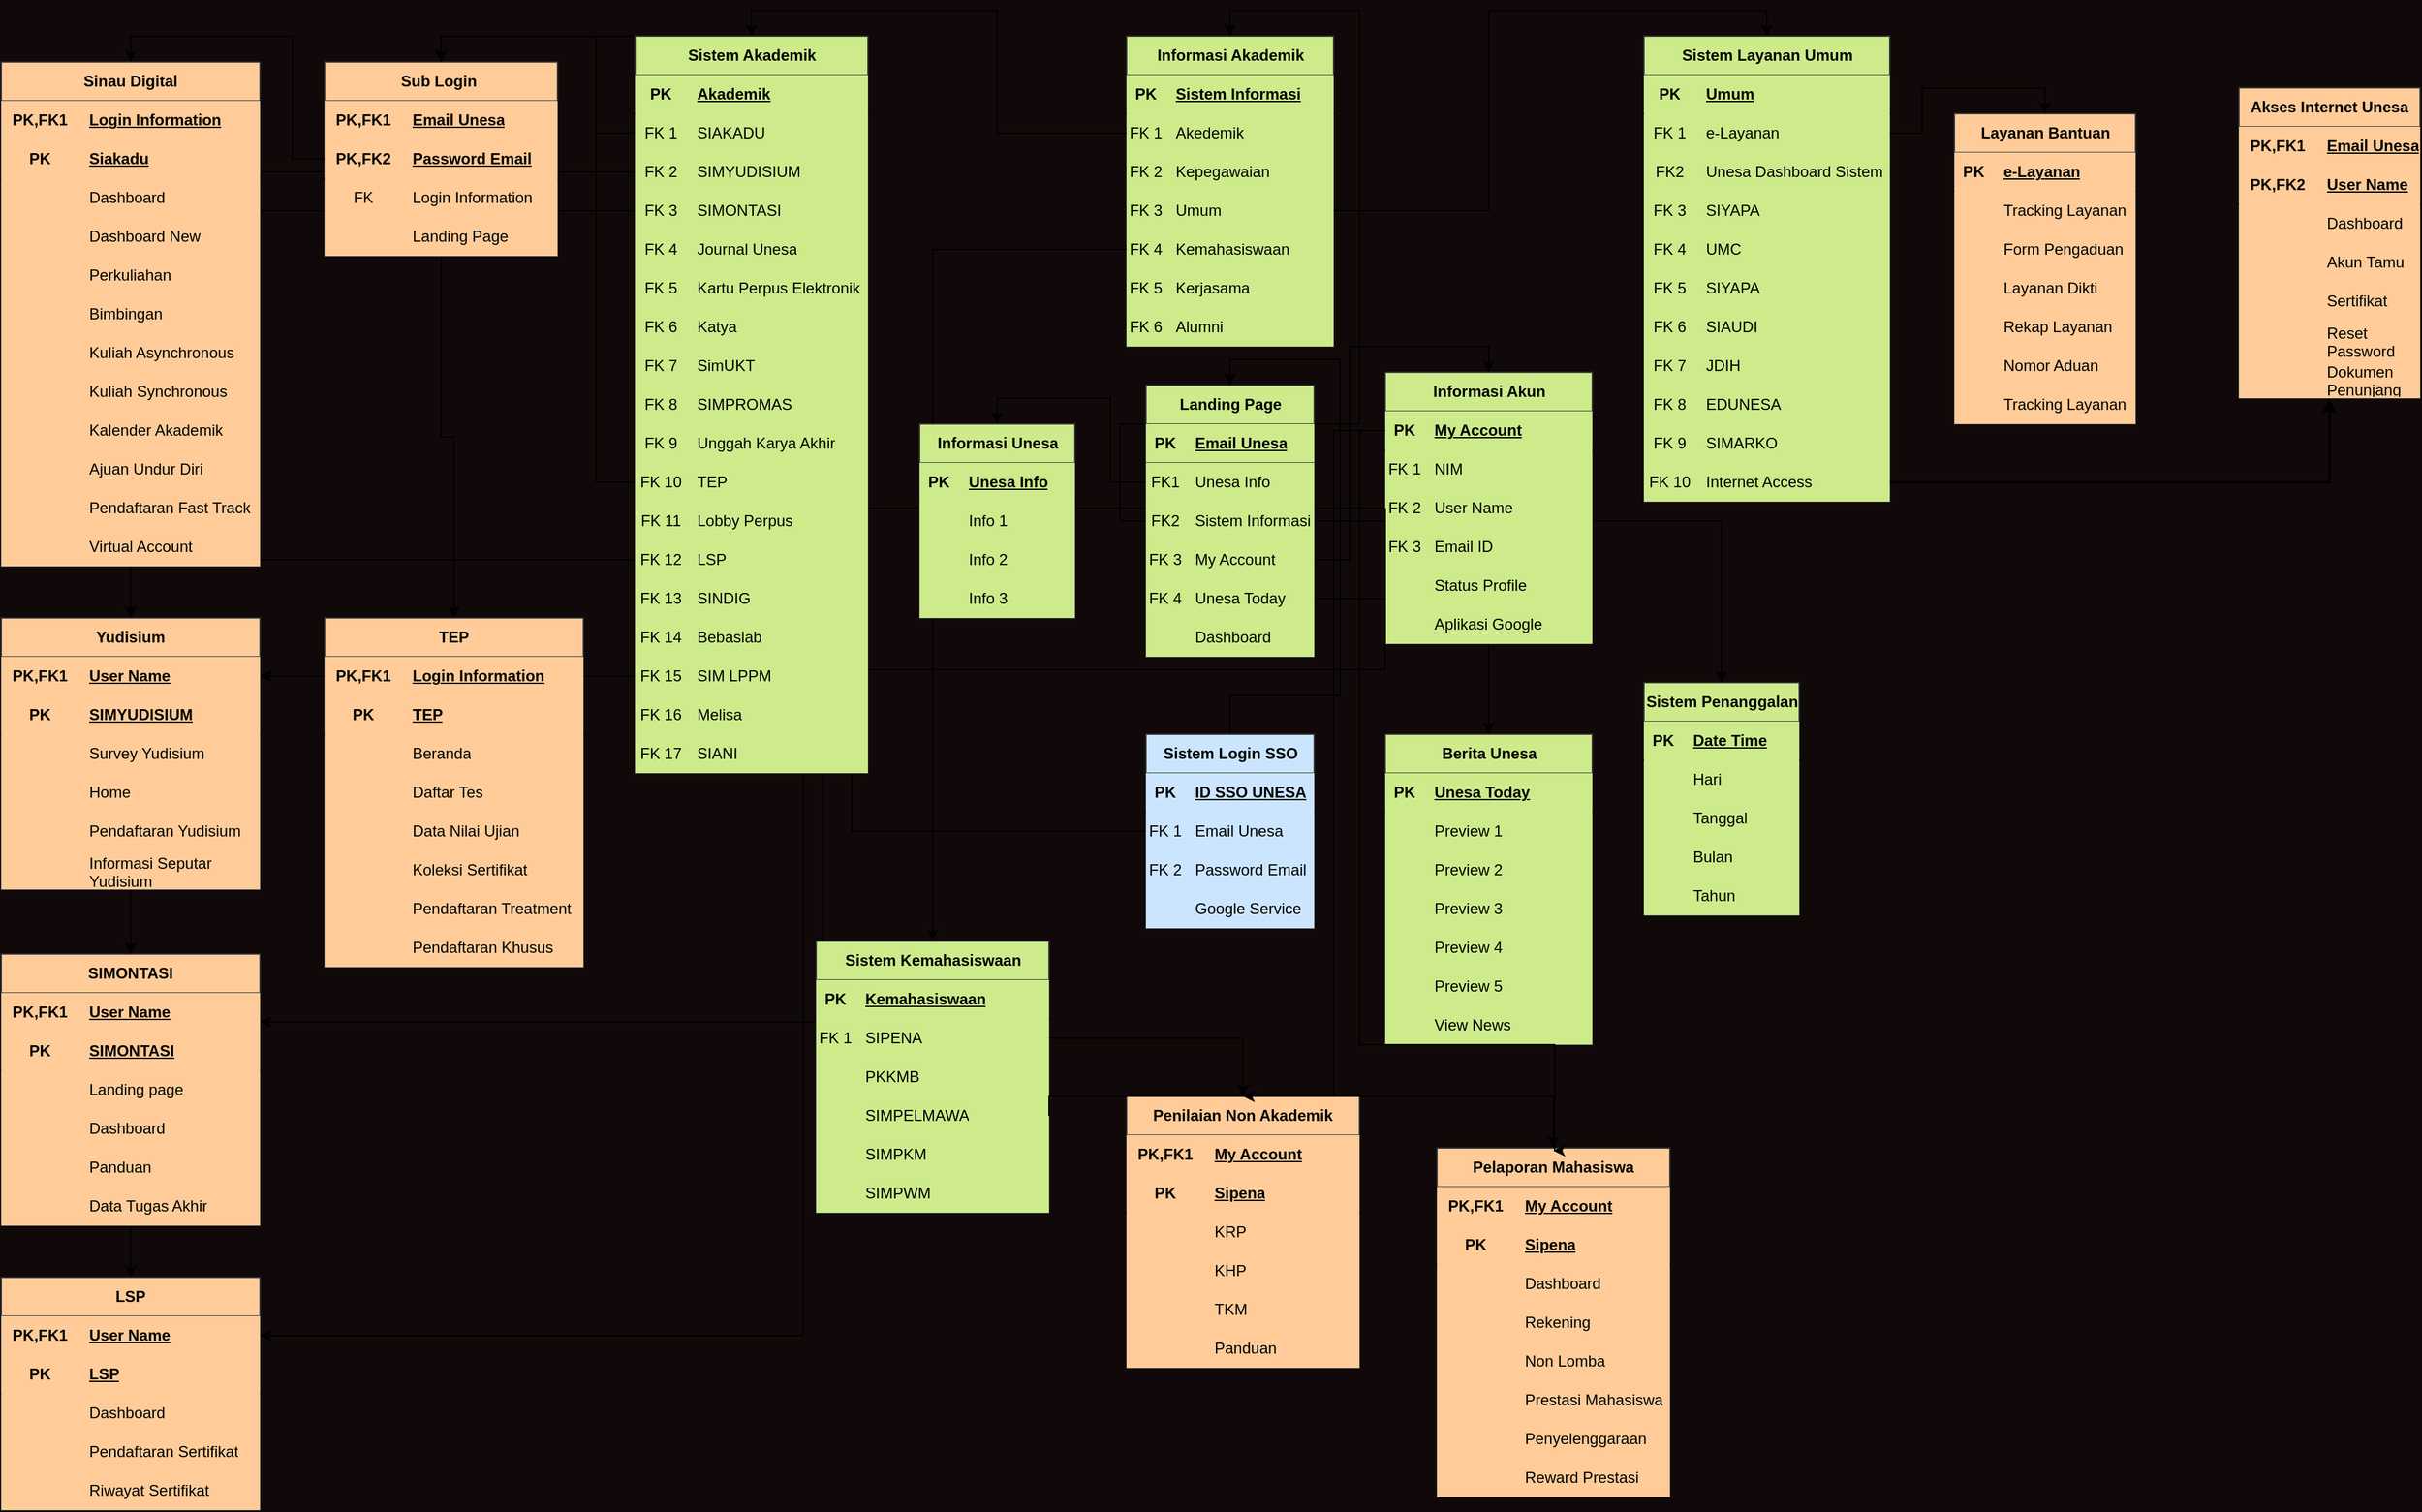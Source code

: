 <mxfile version="24.7.15">
  <diagram name="Page-1" id="fIB9AgHcOxYds-EDLcDk">
    <mxGraphModel dx="1965" dy="1158" grid="1" gridSize="10" guides="1" tooltips="1" connect="1" arrows="1" fold="1" page="1" pageScale="1" pageWidth="1920" pageHeight="1200" background="#110909" math="0" shadow="0">
      <root>
        <mxCell id="0" />
        <mxCell id="1" parent="0" />
        <mxCell id="F7weP_g6E7-wFiPtn0G7-692" style="edgeStyle=orthogonalEdgeStyle;rounded=0;orthogonalLoop=1;jettySize=auto;html=1;exitX=0;exitY=0.5;exitDx=0;exitDy=0;" edge="1" parent="1" source="F7weP_g6E7-wFiPtn0G7-114" target="F7weP_g6E7-wFiPtn0G7-349">
          <mxGeometry relative="1" as="geometry" />
        </mxCell>
        <mxCell id="F7weP_g6E7-wFiPtn0G7-649" style="edgeStyle=orthogonalEdgeStyle;rounded=0;orthogonalLoop=1;jettySize=auto;html=1;entryX=0.5;entryY=0;entryDx=0;entryDy=0;" edge="1" parent="1" source="F7weP_g6E7-wFiPtn0G7-22" target="F7weP_g6E7-wFiPtn0G7-178">
          <mxGeometry relative="1" as="geometry" />
        </mxCell>
        <mxCell id="F7weP_g6E7-wFiPtn0G7-387" style="edgeStyle=orthogonalEdgeStyle;rounded=0;orthogonalLoop=1;jettySize=auto;html=1;" edge="1" parent="1" source="F7weP_g6E7-wFiPtn0G7-236" target="F7weP_g6E7-wFiPtn0G7-368">
          <mxGeometry relative="1" as="geometry" />
        </mxCell>
        <mxCell id="F7weP_g6E7-wFiPtn0G7-367" style="edgeStyle=orthogonalEdgeStyle;rounded=0;orthogonalLoop=1;jettySize=auto;html=1;exitX=0;exitY=0.5;exitDx=0;exitDy=0;" edge="1" parent="1" source="F7weP_g6E7-wFiPtn0G7-233" target="F7weP_g6E7-wFiPtn0G7-348">
          <mxGeometry relative="1" as="geometry" />
        </mxCell>
        <mxCell id="F7weP_g6E7-wFiPtn0G7-222" style="edgeStyle=orthogonalEdgeStyle;rounded=0;orthogonalLoop=1;jettySize=auto;html=1;entryX=0.5;entryY=0;entryDx=0;entryDy=0;" edge="1" parent="1" source="F7weP_g6E7-wFiPtn0G7-63" target="F7weP_g6E7-wFiPtn0G7-133">
          <mxGeometry relative="1" as="geometry" />
        </mxCell>
        <mxCell id="F7weP_g6E7-wFiPtn0G7-219" style="edgeStyle=orthogonalEdgeStyle;rounded=0;orthogonalLoop=1;jettySize=auto;html=1;entryX=0.5;entryY=0;entryDx=0;entryDy=0;" edge="1" parent="1" source="F7weP_g6E7-wFiPtn0G7-18" target="F7weP_g6E7-wFiPtn0G7-36">
          <mxGeometry relative="1" as="geometry" />
        </mxCell>
        <mxCell id="F7weP_g6E7-wFiPtn0G7-18" value="Sistem Login SSO" style="shape=table;startSize=30;container=1;collapsible=1;childLayout=tableLayout;fixedRows=1;rowLines=0;fontStyle=1;align=center;resizeLast=1;html=1;fillColor=#cce5ff;strokeColor=#36393d;fillStyle=solid;" vertex="1" parent="1">
          <mxGeometry x="906" y="580" width="130" height="150" as="geometry" />
        </mxCell>
        <mxCell id="F7weP_g6E7-wFiPtn0G7-19" value="" style="shape=tableRow;horizontal=0;startSize=0;swimlaneHead=0;swimlaneBody=0;fillColor=none;collapsible=0;dropTarget=0;points=[[0,0.5],[1,0.5]];portConstraint=eastwest;top=0;left=0;right=0;bottom=1;" vertex="1" parent="F7weP_g6E7-wFiPtn0G7-18">
          <mxGeometry y="30" width="130" height="30" as="geometry" />
        </mxCell>
        <mxCell id="F7weP_g6E7-wFiPtn0G7-20" value="PK" style="shape=partialRectangle;connectable=0;fillColor=#cce5ff;top=0;left=0;bottom=0;right=0;fontStyle=1;overflow=hidden;whiteSpace=wrap;html=1;strokeColor=#36393d;strokeWidth=4;perimeterSpacing=2;" vertex="1" parent="F7weP_g6E7-wFiPtn0G7-19">
          <mxGeometry width="30" height="30" as="geometry">
            <mxRectangle width="30" height="30" as="alternateBounds" />
          </mxGeometry>
        </mxCell>
        <mxCell id="F7weP_g6E7-wFiPtn0G7-21" value="ID SSO UNESA" style="shape=partialRectangle;connectable=0;fillColor=#cce5ff;top=0;left=0;bottom=0;right=0;align=left;spacingLeft=6;fontStyle=5;overflow=hidden;whiteSpace=wrap;html=1;strokeColor=#36393d;strokeWidth=4;perimeterSpacing=2;" vertex="1" parent="F7weP_g6E7-wFiPtn0G7-19">
          <mxGeometry x="30" width="100" height="30" as="geometry">
            <mxRectangle width="100" height="30" as="alternateBounds" />
          </mxGeometry>
        </mxCell>
        <mxCell id="F7weP_g6E7-wFiPtn0G7-22" value="" style="shape=tableRow;horizontal=0;startSize=0;swimlaneHead=0;swimlaneBody=0;fillColor=none;collapsible=0;dropTarget=0;points=[[0,0.5],[1,0.5]];portConstraint=eastwest;top=0;left=0;right=0;bottom=0;" vertex="1" parent="F7weP_g6E7-wFiPtn0G7-18">
          <mxGeometry y="60" width="130" height="30" as="geometry" />
        </mxCell>
        <mxCell id="F7weP_g6E7-wFiPtn0G7-23" value="FK 1" style="shape=partialRectangle;connectable=0;fillColor=#cce5ff;top=0;left=0;bottom=0;right=0;editable=1;overflow=hidden;whiteSpace=wrap;html=1;strokeColor=#36393d;strokeWidth=4;perimeterSpacing=2;" vertex="1" parent="F7weP_g6E7-wFiPtn0G7-22">
          <mxGeometry width="30" height="30" as="geometry">
            <mxRectangle width="30" height="30" as="alternateBounds" />
          </mxGeometry>
        </mxCell>
        <mxCell id="F7weP_g6E7-wFiPtn0G7-24" value="Email Unesa" style="shape=partialRectangle;connectable=0;fillColor=#cce5ff;top=0;left=0;bottom=0;right=0;align=left;spacingLeft=6;overflow=hidden;whiteSpace=wrap;html=1;strokeColor=#36393d;strokeWidth=4;perimeterSpacing=2;shadow=0;" vertex="1" parent="F7weP_g6E7-wFiPtn0G7-22">
          <mxGeometry x="30" width="100" height="30" as="geometry">
            <mxRectangle width="100" height="30" as="alternateBounds" />
          </mxGeometry>
        </mxCell>
        <mxCell id="F7weP_g6E7-wFiPtn0G7-25" value="" style="shape=tableRow;horizontal=0;startSize=0;swimlaneHead=0;swimlaneBody=0;fillColor=none;collapsible=0;dropTarget=0;points=[[0,0.5],[1,0.5]];portConstraint=eastwest;top=0;left=0;right=0;bottom=0;" vertex="1" parent="F7weP_g6E7-wFiPtn0G7-18">
          <mxGeometry y="90" width="130" height="30" as="geometry" />
        </mxCell>
        <mxCell id="F7weP_g6E7-wFiPtn0G7-26" value="FK 2" style="shape=partialRectangle;connectable=0;fillColor=#cce5ff;top=0;left=0;bottom=0;right=0;editable=1;overflow=hidden;whiteSpace=wrap;html=1;strokeColor=#36393d;strokeWidth=4;perimeterSpacing=2;" vertex="1" parent="F7weP_g6E7-wFiPtn0G7-25">
          <mxGeometry width="30" height="30" as="geometry">
            <mxRectangle width="30" height="30" as="alternateBounds" />
          </mxGeometry>
        </mxCell>
        <mxCell id="F7weP_g6E7-wFiPtn0G7-27" value="Password Email" style="shape=partialRectangle;connectable=0;fillColor=#cce5ff;top=0;left=0;bottom=0;right=0;align=left;spacingLeft=6;overflow=hidden;whiteSpace=wrap;html=1;strokeColor=#36393d;strokeWidth=4;perimeterSpacing=2;" vertex="1" parent="F7weP_g6E7-wFiPtn0G7-25">
          <mxGeometry x="30" width="100" height="30" as="geometry">
            <mxRectangle width="100" height="30" as="alternateBounds" />
          </mxGeometry>
        </mxCell>
        <mxCell id="F7weP_g6E7-wFiPtn0G7-130" value="" style="shape=tableRow;horizontal=0;startSize=0;swimlaneHead=0;swimlaneBody=0;fillColor=none;collapsible=0;dropTarget=0;points=[[0,0.5],[1,0.5]];portConstraint=eastwest;top=0;left=0;right=0;bottom=0;" vertex="1" parent="F7weP_g6E7-wFiPtn0G7-18">
          <mxGeometry y="120" width="130" height="30" as="geometry" />
        </mxCell>
        <mxCell id="F7weP_g6E7-wFiPtn0G7-131" value="" style="shape=partialRectangle;connectable=0;fillColor=#cce5ff;top=0;left=0;bottom=0;right=0;editable=1;overflow=hidden;whiteSpace=wrap;html=1;strokeColor=#36393d;strokeWidth=4;perimeterSpacing=2;" vertex="1" parent="F7weP_g6E7-wFiPtn0G7-130">
          <mxGeometry width="30" height="30" as="geometry">
            <mxRectangle width="30" height="30" as="alternateBounds" />
          </mxGeometry>
        </mxCell>
        <mxCell id="F7weP_g6E7-wFiPtn0G7-132" value="Google Service" style="shape=partialRectangle;connectable=0;fillColor=#cce5ff;top=0;left=0;bottom=0;right=0;align=left;spacingLeft=6;overflow=hidden;whiteSpace=wrap;html=1;strokeColor=#36393d;strokeWidth=4;perimeterSpacing=2;" vertex="1" parent="F7weP_g6E7-wFiPtn0G7-130">
          <mxGeometry x="30" width="100" height="30" as="geometry">
            <mxRectangle width="100" height="30" as="alternateBounds" />
          </mxGeometry>
        </mxCell>
        <mxCell id="F7weP_g6E7-wFiPtn0G7-223" style="edgeStyle=orthogonalEdgeStyle;rounded=0;orthogonalLoop=1;jettySize=auto;html=1;flowAnimation=0;" edge="1" parent="1" source="F7weP_g6E7-wFiPtn0G7-36" target="F7weP_g6E7-wFiPtn0G7-191">
          <mxGeometry relative="1" as="geometry" />
        </mxCell>
        <mxCell id="F7weP_g6E7-wFiPtn0G7-79" value="Informasi Akademik" style="shape=table;startSize=30;container=1;collapsible=1;childLayout=tableLayout;fixedRows=1;rowLines=0;fontStyle=1;align=center;resizeLast=1;html=1;fillColor=#cdeb8b;strokeColor=#36393d;" vertex="1" parent="1">
          <mxGeometry x="891" y="40" width="160" height="240" as="geometry" />
        </mxCell>
        <mxCell id="F7weP_g6E7-wFiPtn0G7-80" value="" style="shape=tableRow;horizontal=0;startSize=0;swimlaneHead=0;swimlaneBody=0;fillColor=none;collapsible=0;dropTarget=0;points=[[0,0.5],[1,0.5]];portConstraint=eastwest;top=0;left=0;right=0;bottom=1;" vertex="1" parent="F7weP_g6E7-wFiPtn0G7-79">
          <mxGeometry y="30" width="160" height="30" as="geometry" />
        </mxCell>
        <mxCell id="F7weP_g6E7-wFiPtn0G7-81" value="PK" style="shape=partialRectangle;connectable=0;fillColor=#cdeb8b;top=0;left=0;bottom=0;right=0;fontStyle=1;overflow=hidden;whiteSpace=wrap;html=1;strokeColor=#36393d;" vertex="1" parent="F7weP_g6E7-wFiPtn0G7-80">
          <mxGeometry width="30" height="30" as="geometry">
            <mxRectangle width="30" height="30" as="alternateBounds" />
          </mxGeometry>
        </mxCell>
        <mxCell id="F7weP_g6E7-wFiPtn0G7-82" value="Sistem Informasi" style="shape=partialRectangle;connectable=0;fillColor=#cdeb8b;top=0;left=0;bottom=0;right=0;align=left;spacingLeft=6;fontStyle=5;overflow=hidden;whiteSpace=wrap;html=1;strokeColor=#36393d;" vertex="1" parent="F7weP_g6E7-wFiPtn0G7-80">
          <mxGeometry x="30" width="130" height="30" as="geometry">
            <mxRectangle width="130" height="30" as="alternateBounds" />
          </mxGeometry>
        </mxCell>
        <mxCell id="F7weP_g6E7-wFiPtn0G7-83" value="" style="shape=tableRow;horizontal=0;startSize=0;swimlaneHead=0;swimlaneBody=0;fillColor=none;collapsible=0;dropTarget=0;points=[[0,0.5],[1,0.5]];portConstraint=eastwest;top=0;left=0;right=0;bottom=0;" vertex="1" parent="F7weP_g6E7-wFiPtn0G7-79">
          <mxGeometry y="60" width="160" height="30" as="geometry" />
        </mxCell>
        <mxCell id="F7weP_g6E7-wFiPtn0G7-84" value="FK 1" style="shape=partialRectangle;connectable=0;fillColor=#cdeb8b;top=0;left=0;bottom=0;right=0;editable=1;overflow=hidden;whiteSpace=wrap;html=1;strokeColor=#36393d;" vertex="1" parent="F7weP_g6E7-wFiPtn0G7-83">
          <mxGeometry width="30" height="30" as="geometry">
            <mxRectangle width="30" height="30" as="alternateBounds" />
          </mxGeometry>
        </mxCell>
        <mxCell id="F7weP_g6E7-wFiPtn0G7-85" value="Akedemik" style="shape=partialRectangle;connectable=0;fillColor=#cdeb8b;top=0;left=0;bottom=0;right=0;align=left;spacingLeft=6;overflow=hidden;whiteSpace=wrap;html=1;strokeColor=#36393d;" vertex="1" parent="F7weP_g6E7-wFiPtn0G7-83">
          <mxGeometry x="30" width="130" height="30" as="geometry">
            <mxRectangle width="130" height="30" as="alternateBounds" />
          </mxGeometry>
        </mxCell>
        <mxCell id="F7weP_g6E7-wFiPtn0G7-86" value="" style="shape=tableRow;horizontal=0;startSize=0;swimlaneHead=0;swimlaneBody=0;fillColor=none;collapsible=0;dropTarget=0;points=[[0,0.5],[1,0.5]];portConstraint=eastwest;top=0;left=0;right=0;bottom=0;" vertex="1" parent="F7weP_g6E7-wFiPtn0G7-79">
          <mxGeometry y="90" width="160" height="30" as="geometry" />
        </mxCell>
        <mxCell id="F7weP_g6E7-wFiPtn0G7-87" value="FK 2" style="shape=partialRectangle;connectable=0;fillColor=#cdeb8b;top=0;left=0;bottom=0;right=0;editable=1;overflow=hidden;whiteSpace=wrap;html=1;strokeColor=#36393d;" vertex="1" parent="F7weP_g6E7-wFiPtn0G7-86">
          <mxGeometry width="30" height="30" as="geometry">
            <mxRectangle width="30" height="30" as="alternateBounds" />
          </mxGeometry>
        </mxCell>
        <mxCell id="F7weP_g6E7-wFiPtn0G7-88" value="Kepegawaian" style="shape=partialRectangle;connectable=0;fillColor=#cdeb8b;top=0;left=0;bottom=0;right=0;align=left;spacingLeft=6;overflow=hidden;whiteSpace=wrap;html=1;strokeColor=#36393d;" vertex="1" parent="F7weP_g6E7-wFiPtn0G7-86">
          <mxGeometry x="30" width="130" height="30" as="geometry">
            <mxRectangle width="130" height="30" as="alternateBounds" />
          </mxGeometry>
        </mxCell>
        <mxCell id="F7weP_g6E7-wFiPtn0G7-89" value="" style="shape=tableRow;horizontal=0;startSize=0;swimlaneHead=0;swimlaneBody=0;fillColor=none;collapsible=0;dropTarget=0;points=[[0,0.5],[1,0.5]];portConstraint=eastwest;top=0;left=0;right=0;bottom=0;" vertex="1" parent="F7weP_g6E7-wFiPtn0G7-79">
          <mxGeometry y="120" width="160" height="30" as="geometry" />
        </mxCell>
        <mxCell id="F7weP_g6E7-wFiPtn0G7-90" value="FK 3" style="shape=partialRectangle;connectable=0;fillColor=#cdeb8b;top=0;left=0;bottom=0;right=0;editable=1;overflow=hidden;whiteSpace=wrap;html=1;strokeColor=#36393d;" vertex="1" parent="F7weP_g6E7-wFiPtn0G7-89">
          <mxGeometry width="30" height="30" as="geometry">
            <mxRectangle width="30" height="30" as="alternateBounds" />
          </mxGeometry>
        </mxCell>
        <mxCell id="F7weP_g6E7-wFiPtn0G7-91" value="Umum" style="shape=partialRectangle;connectable=0;fillColor=#cdeb8b;top=0;left=0;bottom=0;right=0;align=left;spacingLeft=6;overflow=hidden;whiteSpace=wrap;html=1;strokeColor=#36393d;" vertex="1" parent="F7weP_g6E7-wFiPtn0G7-89">
          <mxGeometry x="30" width="130" height="30" as="geometry">
            <mxRectangle width="130" height="30" as="alternateBounds" />
          </mxGeometry>
        </mxCell>
        <mxCell id="F7weP_g6E7-wFiPtn0G7-92" value="" style="shape=tableRow;horizontal=0;startSize=0;swimlaneHead=0;swimlaneBody=0;fillColor=none;collapsible=0;dropTarget=0;points=[[0,0.5],[1,0.5]];portConstraint=eastwest;top=0;left=0;right=0;bottom=0;" vertex="1" parent="F7weP_g6E7-wFiPtn0G7-79">
          <mxGeometry y="150" width="160" height="30" as="geometry" />
        </mxCell>
        <mxCell id="F7weP_g6E7-wFiPtn0G7-93" value="FK 4" style="shape=partialRectangle;connectable=0;fillColor=#cdeb8b;top=0;left=0;bottom=0;right=0;editable=1;overflow=hidden;whiteSpace=wrap;html=1;strokeColor=#36393d;" vertex="1" parent="F7weP_g6E7-wFiPtn0G7-92">
          <mxGeometry width="30" height="30" as="geometry">
            <mxRectangle width="30" height="30" as="alternateBounds" />
          </mxGeometry>
        </mxCell>
        <mxCell id="F7weP_g6E7-wFiPtn0G7-94" value="Kemahasiswaan" style="shape=partialRectangle;connectable=0;fillColor=#cdeb8b;top=0;left=0;bottom=0;right=0;align=left;spacingLeft=6;overflow=hidden;whiteSpace=wrap;html=1;strokeColor=#36393d;" vertex="1" parent="F7weP_g6E7-wFiPtn0G7-92">
          <mxGeometry x="30" width="130" height="30" as="geometry">
            <mxRectangle width="130" height="30" as="alternateBounds" />
          </mxGeometry>
        </mxCell>
        <mxCell id="F7weP_g6E7-wFiPtn0G7-95" value="" style="shape=tableRow;horizontal=0;startSize=0;swimlaneHead=0;swimlaneBody=0;fillColor=none;collapsible=0;dropTarget=0;points=[[0,0.5],[1,0.5]];portConstraint=eastwest;top=0;left=0;right=0;bottom=0;" vertex="1" parent="F7weP_g6E7-wFiPtn0G7-79">
          <mxGeometry y="180" width="160" height="30" as="geometry" />
        </mxCell>
        <mxCell id="F7weP_g6E7-wFiPtn0G7-96" value="FK 5" style="shape=partialRectangle;connectable=0;fillColor=#cdeb8b;top=0;left=0;bottom=0;right=0;editable=1;overflow=hidden;whiteSpace=wrap;html=1;strokeColor=#36393d;" vertex="1" parent="F7weP_g6E7-wFiPtn0G7-95">
          <mxGeometry width="30" height="30" as="geometry">
            <mxRectangle width="30" height="30" as="alternateBounds" />
          </mxGeometry>
        </mxCell>
        <mxCell id="F7weP_g6E7-wFiPtn0G7-97" value="Kerjasama" style="shape=partialRectangle;connectable=0;fillColor=#cdeb8b;top=0;left=0;bottom=0;right=0;align=left;spacingLeft=6;overflow=hidden;whiteSpace=wrap;html=1;strokeColor=#36393d;" vertex="1" parent="F7weP_g6E7-wFiPtn0G7-95">
          <mxGeometry x="30" width="130" height="30" as="geometry">
            <mxRectangle width="130" height="30" as="alternateBounds" />
          </mxGeometry>
        </mxCell>
        <mxCell id="F7weP_g6E7-wFiPtn0G7-98" value="" style="shape=tableRow;horizontal=0;startSize=0;swimlaneHead=0;swimlaneBody=0;fillColor=none;collapsible=0;dropTarget=0;points=[[0,0.5],[1,0.5]];portConstraint=eastwest;top=0;left=0;right=0;bottom=0;" vertex="1" parent="F7weP_g6E7-wFiPtn0G7-79">
          <mxGeometry y="210" width="160" height="30" as="geometry" />
        </mxCell>
        <mxCell id="F7weP_g6E7-wFiPtn0G7-99" value="FK 6" style="shape=partialRectangle;connectable=0;fillColor=#cdeb8b;top=0;left=0;bottom=0;right=0;editable=1;overflow=hidden;whiteSpace=wrap;html=1;strokeColor=#36393d;" vertex="1" parent="F7weP_g6E7-wFiPtn0G7-98">
          <mxGeometry width="30" height="30" as="geometry">
            <mxRectangle width="30" height="30" as="alternateBounds" />
          </mxGeometry>
        </mxCell>
        <mxCell id="F7weP_g6E7-wFiPtn0G7-100" value="Alumni" style="shape=partialRectangle;connectable=0;fillColor=#cdeb8b;top=0;left=0;bottom=0;right=0;align=left;spacingLeft=6;overflow=hidden;whiteSpace=wrap;html=1;strokeColor=#36393d;" vertex="1" parent="F7weP_g6E7-wFiPtn0G7-98">
          <mxGeometry x="30" width="130" height="30" as="geometry">
            <mxRectangle width="130" height="30" as="alternateBounds" />
          </mxGeometry>
        </mxCell>
        <mxCell id="F7weP_g6E7-wFiPtn0G7-133" value="Berita Unesa" style="shape=table;startSize=30;container=1;collapsible=1;childLayout=tableLayout;fixedRows=1;rowLines=0;fontStyle=1;align=center;resizeLast=1;html=1;fillColor=#cdeb8b;strokeColor=#36393d;" vertex="1" parent="1">
          <mxGeometry x="1091" y="580" width="160" height="240" as="geometry" />
        </mxCell>
        <mxCell id="F7weP_g6E7-wFiPtn0G7-134" value="" style="shape=tableRow;horizontal=0;startSize=0;swimlaneHead=0;swimlaneBody=0;fillColor=none;collapsible=0;dropTarget=0;points=[[0,0.5],[1,0.5]];portConstraint=eastwest;top=0;left=0;right=0;bottom=1;" vertex="1" parent="F7weP_g6E7-wFiPtn0G7-133">
          <mxGeometry y="30" width="160" height="30" as="geometry" />
        </mxCell>
        <mxCell id="F7weP_g6E7-wFiPtn0G7-135" value="PK" style="shape=partialRectangle;connectable=0;fillColor=#cdeb8b;top=0;left=0;bottom=0;right=0;fontStyle=1;overflow=hidden;whiteSpace=wrap;html=1;strokeColor=#36393d;" vertex="1" parent="F7weP_g6E7-wFiPtn0G7-134">
          <mxGeometry width="30" height="30" as="geometry">
            <mxRectangle width="30" height="30" as="alternateBounds" />
          </mxGeometry>
        </mxCell>
        <mxCell id="F7weP_g6E7-wFiPtn0G7-136" value="Unesa Today" style="shape=partialRectangle;connectable=0;fillColor=#cdeb8b;top=0;left=0;bottom=0;right=0;align=left;spacingLeft=6;fontStyle=5;overflow=hidden;whiteSpace=wrap;html=1;strokeColor=#36393d;" vertex="1" parent="F7weP_g6E7-wFiPtn0G7-134">
          <mxGeometry x="30" width="130" height="30" as="geometry">
            <mxRectangle width="130" height="30" as="alternateBounds" />
          </mxGeometry>
        </mxCell>
        <mxCell id="F7weP_g6E7-wFiPtn0G7-137" value="" style="shape=tableRow;horizontal=0;startSize=0;swimlaneHead=0;swimlaneBody=0;fillColor=none;collapsible=0;dropTarget=0;points=[[0,0.5],[1,0.5]];portConstraint=eastwest;top=0;left=0;right=0;bottom=0;" vertex="1" parent="F7weP_g6E7-wFiPtn0G7-133">
          <mxGeometry y="60" width="160" height="30" as="geometry" />
        </mxCell>
        <mxCell id="F7weP_g6E7-wFiPtn0G7-138" value="" style="shape=partialRectangle;connectable=0;fillColor=#cdeb8b;top=0;left=0;bottom=0;right=0;editable=1;overflow=hidden;whiteSpace=wrap;html=1;strokeColor=#36393d;" vertex="1" parent="F7weP_g6E7-wFiPtn0G7-137">
          <mxGeometry width="30" height="30" as="geometry">
            <mxRectangle width="30" height="30" as="alternateBounds" />
          </mxGeometry>
        </mxCell>
        <mxCell id="F7weP_g6E7-wFiPtn0G7-139" value="Preview 1" style="shape=partialRectangle;connectable=0;fillColor=#cdeb8b;top=0;left=0;bottom=0;right=0;align=left;spacingLeft=6;overflow=hidden;whiteSpace=wrap;html=1;strokeColor=#36393d;" vertex="1" parent="F7weP_g6E7-wFiPtn0G7-137">
          <mxGeometry x="30" width="130" height="30" as="geometry">
            <mxRectangle width="130" height="30" as="alternateBounds" />
          </mxGeometry>
        </mxCell>
        <mxCell id="F7weP_g6E7-wFiPtn0G7-140" value="" style="shape=tableRow;horizontal=0;startSize=0;swimlaneHead=0;swimlaneBody=0;fillColor=none;collapsible=0;dropTarget=0;points=[[0,0.5],[1,0.5]];portConstraint=eastwest;top=0;left=0;right=0;bottom=0;" vertex="1" parent="F7weP_g6E7-wFiPtn0G7-133">
          <mxGeometry y="90" width="160" height="30" as="geometry" />
        </mxCell>
        <mxCell id="F7weP_g6E7-wFiPtn0G7-141" value="" style="shape=partialRectangle;connectable=0;fillColor=#cdeb8b;top=0;left=0;bottom=0;right=0;editable=1;overflow=hidden;whiteSpace=wrap;html=1;strokeColor=#36393d;" vertex="1" parent="F7weP_g6E7-wFiPtn0G7-140">
          <mxGeometry width="30" height="30" as="geometry">
            <mxRectangle width="30" height="30" as="alternateBounds" />
          </mxGeometry>
        </mxCell>
        <mxCell id="F7weP_g6E7-wFiPtn0G7-142" value="Preview 2" style="shape=partialRectangle;connectable=0;fillColor=#cdeb8b;top=0;left=0;bottom=0;right=0;align=left;spacingLeft=6;overflow=hidden;whiteSpace=wrap;html=1;strokeColor=#36393d;" vertex="1" parent="F7weP_g6E7-wFiPtn0G7-140">
          <mxGeometry x="30" width="130" height="30" as="geometry">
            <mxRectangle width="130" height="30" as="alternateBounds" />
          </mxGeometry>
        </mxCell>
        <mxCell id="F7weP_g6E7-wFiPtn0G7-143" value="" style="shape=tableRow;horizontal=0;startSize=0;swimlaneHead=0;swimlaneBody=0;fillColor=none;collapsible=0;dropTarget=0;points=[[0,0.5],[1,0.5]];portConstraint=eastwest;top=0;left=0;right=0;bottom=0;" vertex="1" parent="F7weP_g6E7-wFiPtn0G7-133">
          <mxGeometry y="120" width="160" height="30" as="geometry" />
        </mxCell>
        <mxCell id="F7weP_g6E7-wFiPtn0G7-144" value="" style="shape=partialRectangle;connectable=0;fillColor=#cdeb8b;top=0;left=0;bottom=0;right=0;editable=1;overflow=hidden;whiteSpace=wrap;html=1;strokeColor=#36393d;" vertex="1" parent="F7weP_g6E7-wFiPtn0G7-143">
          <mxGeometry width="30" height="30" as="geometry">
            <mxRectangle width="30" height="30" as="alternateBounds" />
          </mxGeometry>
        </mxCell>
        <mxCell id="F7weP_g6E7-wFiPtn0G7-145" value="Preview 3" style="shape=partialRectangle;connectable=0;fillColor=#cdeb8b;top=0;left=0;bottom=0;right=0;align=left;spacingLeft=6;overflow=hidden;whiteSpace=wrap;html=1;strokeColor=#36393d;" vertex="1" parent="F7weP_g6E7-wFiPtn0G7-143">
          <mxGeometry x="30" width="130" height="30" as="geometry">
            <mxRectangle width="130" height="30" as="alternateBounds" />
          </mxGeometry>
        </mxCell>
        <mxCell id="F7weP_g6E7-wFiPtn0G7-146" value="" style="shape=tableRow;horizontal=0;startSize=0;swimlaneHead=0;swimlaneBody=0;fillColor=none;collapsible=0;dropTarget=0;points=[[0,0.5],[1,0.5]];portConstraint=eastwest;top=0;left=0;right=0;bottom=0;" vertex="1" parent="F7weP_g6E7-wFiPtn0G7-133">
          <mxGeometry y="150" width="160" height="30" as="geometry" />
        </mxCell>
        <mxCell id="F7weP_g6E7-wFiPtn0G7-147" value="" style="shape=partialRectangle;connectable=0;fillColor=#cdeb8b;top=0;left=0;bottom=0;right=0;editable=1;overflow=hidden;whiteSpace=wrap;html=1;strokeColor=#36393d;" vertex="1" parent="F7weP_g6E7-wFiPtn0G7-146">
          <mxGeometry width="30" height="30" as="geometry">
            <mxRectangle width="30" height="30" as="alternateBounds" />
          </mxGeometry>
        </mxCell>
        <mxCell id="F7weP_g6E7-wFiPtn0G7-148" value="Preview 4" style="shape=partialRectangle;connectable=0;fillColor=#cdeb8b;top=0;left=0;bottom=0;right=0;align=left;spacingLeft=6;overflow=hidden;whiteSpace=wrap;html=1;strokeColor=#36393d;" vertex="1" parent="F7weP_g6E7-wFiPtn0G7-146">
          <mxGeometry x="30" width="130" height="30" as="geometry">
            <mxRectangle width="130" height="30" as="alternateBounds" />
          </mxGeometry>
        </mxCell>
        <mxCell id="F7weP_g6E7-wFiPtn0G7-149" value="" style="shape=tableRow;horizontal=0;startSize=0;swimlaneHead=0;swimlaneBody=0;fillColor=none;collapsible=0;dropTarget=0;points=[[0,0.5],[1,0.5]];portConstraint=eastwest;top=0;left=0;right=0;bottom=0;" vertex="1" parent="F7weP_g6E7-wFiPtn0G7-133">
          <mxGeometry y="180" width="160" height="30" as="geometry" />
        </mxCell>
        <mxCell id="F7weP_g6E7-wFiPtn0G7-150" value="" style="shape=partialRectangle;connectable=0;fillColor=#cdeb8b;top=0;left=0;bottom=0;right=0;editable=1;overflow=hidden;whiteSpace=wrap;html=1;strokeColor=#36393d;" vertex="1" parent="F7weP_g6E7-wFiPtn0G7-149">
          <mxGeometry width="30" height="30" as="geometry">
            <mxRectangle width="30" height="30" as="alternateBounds" />
          </mxGeometry>
        </mxCell>
        <mxCell id="F7weP_g6E7-wFiPtn0G7-151" value="Preview 5" style="shape=partialRectangle;connectable=0;fillColor=#cdeb8b;top=0;left=0;bottom=0;right=0;align=left;spacingLeft=6;overflow=hidden;whiteSpace=wrap;html=1;strokeColor=#36393d;" vertex="1" parent="F7weP_g6E7-wFiPtn0G7-149">
          <mxGeometry x="30" width="130" height="30" as="geometry">
            <mxRectangle width="130" height="30" as="alternateBounds" />
          </mxGeometry>
        </mxCell>
        <mxCell id="F7weP_g6E7-wFiPtn0G7-152" value="" style="shape=tableRow;horizontal=0;startSize=0;swimlaneHead=0;swimlaneBody=0;fillColor=none;collapsible=0;dropTarget=0;points=[[0,0.5],[1,0.5]];portConstraint=eastwest;top=0;left=0;right=0;bottom=0;" vertex="1" parent="F7weP_g6E7-wFiPtn0G7-133">
          <mxGeometry y="210" width="160" height="30" as="geometry" />
        </mxCell>
        <mxCell id="F7weP_g6E7-wFiPtn0G7-153" value="" style="shape=partialRectangle;connectable=0;fillColor=#cdeb8b;top=0;left=0;bottom=0;right=0;editable=1;overflow=hidden;whiteSpace=wrap;html=1;strokeColor=#36393d;" vertex="1" parent="F7weP_g6E7-wFiPtn0G7-152">
          <mxGeometry width="30" height="30" as="geometry">
            <mxRectangle width="30" height="30" as="alternateBounds" />
          </mxGeometry>
        </mxCell>
        <mxCell id="F7weP_g6E7-wFiPtn0G7-154" value="View News" style="shape=partialRectangle;connectable=0;fillColor=#cdeb8b;top=0;left=0;bottom=0;right=0;align=left;spacingLeft=6;overflow=hidden;whiteSpace=wrap;html=1;strokeColor=#36393d;" vertex="1" parent="F7weP_g6E7-wFiPtn0G7-152">
          <mxGeometry x="30" width="130" height="30" as="geometry">
            <mxRectangle width="130" height="30" as="alternateBounds" />
          </mxGeometry>
        </mxCell>
        <mxCell id="F7weP_g6E7-wFiPtn0G7-191" value="Sistem Penanggalan" style="shape=table;startSize=30;container=1;collapsible=1;childLayout=tableLayout;fixedRows=1;rowLines=0;fontStyle=1;align=center;resizeLast=1;html=1;fillColor=#cdeb8b;strokeColor=#36393d;" vertex="1" parent="1">
          <mxGeometry x="1291" y="540" width="120" height="180" as="geometry" />
        </mxCell>
        <mxCell id="F7weP_g6E7-wFiPtn0G7-192" value="" style="shape=tableRow;horizontal=0;startSize=0;swimlaneHead=0;swimlaneBody=0;fillColor=none;collapsible=0;dropTarget=0;points=[[0,0.5],[1,0.5]];portConstraint=eastwest;top=0;left=0;right=0;bottom=1;" vertex="1" parent="F7weP_g6E7-wFiPtn0G7-191">
          <mxGeometry y="30" width="120" height="30" as="geometry" />
        </mxCell>
        <mxCell id="F7weP_g6E7-wFiPtn0G7-193" value="PK" style="shape=partialRectangle;connectable=0;fillColor=#cdeb8b;top=0;left=0;bottom=0;right=0;fontStyle=1;overflow=hidden;whiteSpace=wrap;html=1;strokeColor=#36393d;" vertex="1" parent="F7weP_g6E7-wFiPtn0G7-192">
          <mxGeometry width="30" height="30" as="geometry">
            <mxRectangle width="30" height="30" as="alternateBounds" />
          </mxGeometry>
        </mxCell>
        <mxCell id="F7weP_g6E7-wFiPtn0G7-194" value="Date Time" style="shape=partialRectangle;connectable=0;fillColor=#cdeb8b;top=0;left=0;bottom=0;right=0;align=left;spacingLeft=6;fontStyle=5;overflow=hidden;whiteSpace=wrap;html=1;strokeColor=#36393d;" vertex="1" parent="F7weP_g6E7-wFiPtn0G7-192">
          <mxGeometry x="30" width="90" height="30" as="geometry">
            <mxRectangle width="90" height="30" as="alternateBounds" />
          </mxGeometry>
        </mxCell>
        <mxCell id="F7weP_g6E7-wFiPtn0G7-195" value="" style="shape=tableRow;horizontal=0;startSize=0;swimlaneHead=0;swimlaneBody=0;fillColor=none;collapsible=0;dropTarget=0;points=[[0,0.5],[1,0.5]];portConstraint=eastwest;top=0;left=0;right=0;bottom=0;" vertex="1" parent="F7weP_g6E7-wFiPtn0G7-191">
          <mxGeometry y="60" width="120" height="30" as="geometry" />
        </mxCell>
        <mxCell id="F7weP_g6E7-wFiPtn0G7-196" value="" style="shape=partialRectangle;connectable=0;fillColor=#cdeb8b;top=0;left=0;bottom=0;right=0;editable=1;overflow=hidden;whiteSpace=wrap;html=1;strokeColor=#36393d;" vertex="1" parent="F7weP_g6E7-wFiPtn0G7-195">
          <mxGeometry width="30" height="30" as="geometry">
            <mxRectangle width="30" height="30" as="alternateBounds" />
          </mxGeometry>
        </mxCell>
        <mxCell id="F7weP_g6E7-wFiPtn0G7-197" value="Hari" style="shape=partialRectangle;connectable=0;fillColor=#cdeb8b;top=0;left=0;bottom=0;right=0;align=left;spacingLeft=6;overflow=hidden;whiteSpace=wrap;html=1;strokeColor=#36393d;" vertex="1" parent="F7weP_g6E7-wFiPtn0G7-195">
          <mxGeometry x="30" width="90" height="30" as="geometry">
            <mxRectangle width="90" height="30" as="alternateBounds" />
          </mxGeometry>
        </mxCell>
        <mxCell id="F7weP_g6E7-wFiPtn0G7-198" value="" style="shape=tableRow;horizontal=0;startSize=0;swimlaneHead=0;swimlaneBody=0;fillColor=none;collapsible=0;dropTarget=0;points=[[0,0.5],[1,0.5]];portConstraint=eastwest;top=0;left=0;right=0;bottom=0;" vertex="1" parent="F7weP_g6E7-wFiPtn0G7-191">
          <mxGeometry y="90" width="120" height="30" as="geometry" />
        </mxCell>
        <mxCell id="F7weP_g6E7-wFiPtn0G7-199" value="" style="shape=partialRectangle;connectable=0;fillColor=#cdeb8b;top=0;left=0;bottom=0;right=0;editable=1;overflow=hidden;whiteSpace=wrap;html=1;strokeColor=#36393d;" vertex="1" parent="F7weP_g6E7-wFiPtn0G7-198">
          <mxGeometry width="30" height="30" as="geometry">
            <mxRectangle width="30" height="30" as="alternateBounds" />
          </mxGeometry>
        </mxCell>
        <mxCell id="F7weP_g6E7-wFiPtn0G7-200" value="Tanggal" style="shape=partialRectangle;connectable=0;fillColor=#cdeb8b;top=0;left=0;bottom=0;right=0;align=left;spacingLeft=6;overflow=hidden;whiteSpace=wrap;html=1;strokeColor=#36393d;" vertex="1" parent="F7weP_g6E7-wFiPtn0G7-198">
          <mxGeometry x="30" width="90" height="30" as="geometry">
            <mxRectangle width="90" height="30" as="alternateBounds" />
          </mxGeometry>
        </mxCell>
        <mxCell id="F7weP_g6E7-wFiPtn0G7-201" value="" style="shape=tableRow;horizontal=0;startSize=0;swimlaneHead=0;swimlaneBody=0;fillColor=none;collapsible=0;dropTarget=0;points=[[0,0.5],[1,0.5]];portConstraint=eastwest;top=0;left=0;right=0;bottom=0;" vertex="1" parent="F7weP_g6E7-wFiPtn0G7-191">
          <mxGeometry y="120" width="120" height="30" as="geometry" />
        </mxCell>
        <mxCell id="F7weP_g6E7-wFiPtn0G7-202" value="" style="shape=partialRectangle;connectable=0;fillColor=#cdeb8b;top=0;left=0;bottom=0;right=0;editable=1;overflow=hidden;whiteSpace=wrap;html=1;strokeColor=#36393d;" vertex="1" parent="F7weP_g6E7-wFiPtn0G7-201">
          <mxGeometry width="30" height="30" as="geometry">
            <mxRectangle width="30" height="30" as="alternateBounds" />
          </mxGeometry>
        </mxCell>
        <mxCell id="F7weP_g6E7-wFiPtn0G7-203" value="Bulan" style="shape=partialRectangle;connectable=0;fillColor=#cdeb8b;top=0;left=0;bottom=0;right=0;align=left;spacingLeft=6;overflow=hidden;whiteSpace=wrap;html=1;strokeColor=#36393d;" vertex="1" parent="F7weP_g6E7-wFiPtn0G7-201">
          <mxGeometry x="30" width="90" height="30" as="geometry">
            <mxRectangle width="90" height="30" as="alternateBounds" />
          </mxGeometry>
        </mxCell>
        <mxCell id="F7weP_g6E7-wFiPtn0G7-204" value="" style="shape=tableRow;horizontal=0;startSize=0;swimlaneHead=0;swimlaneBody=0;fillColor=none;collapsible=0;dropTarget=0;points=[[0,0.5],[1,0.5]];portConstraint=eastwest;top=0;left=0;right=0;bottom=0;" vertex="1" parent="F7weP_g6E7-wFiPtn0G7-191">
          <mxGeometry y="150" width="120" height="30" as="geometry" />
        </mxCell>
        <mxCell id="F7weP_g6E7-wFiPtn0G7-205" value="" style="shape=partialRectangle;connectable=0;fillColor=#cdeb8b;top=0;left=0;bottom=0;right=0;editable=1;overflow=hidden;whiteSpace=wrap;html=1;strokeColor=#36393d;" vertex="1" parent="F7weP_g6E7-wFiPtn0G7-204">
          <mxGeometry width="30" height="30" as="geometry">
            <mxRectangle width="30" height="30" as="alternateBounds" />
          </mxGeometry>
        </mxCell>
        <mxCell id="F7weP_g6E7-wFiPtn0G7-206" value="Tahun" style="shape=partialRectangle;connectable=0;fillColor=#cdeb8b;top=0;left=0;bottom=0;right=0;align=left;spacingLeft=6;overflow=hidden;whiteSpace=wrap;html=1;strokeColor=#36393d;" vertex="1" parent="F7weP_g6E7-wFiPtn0G7-204">
          <mxGeometry x="30" width="90" height="30" as="geometry">
            <mxRectangle width="90" height="30" as="alternateBounds" />
          </mxGeometry>
        </mxCell>
        <mxCell id="F7weP_g6E7-wFiPtn0G7-490" style="edgeStyle=orthogonalEdgeStyle;rounded=0;orthogonalLoop=1;jettySize=auto;html=1;entryX=0.5;entryY=0;entryDx=0;entryDy=0;" edge="1" parent="1" source="F7weP_g6E7-wFiPtn0G7-178" target="F7weP_g6E7-wFiPtn0G7-464">
          <mxGeometry relative="1" as="geometry" />
        </mxCell>
        <mxCell id="F7weP_g6E7-wFiPtn0G7-178" value="Sub Login&amp;nbsp;" style="shape=table;startSize=30;container=1;collapsible=1;childLayout=tableLayout;fixedRows=1;rowLines=0;fontStyle=1;align=center;resizeLast=1;html=1;whiteSpace=wrap;fillColor=#ffcc99;strokeColor=#36393d;" vertex="1" parent="1">
          <mxGeometry x="271" y="60" width="180" height="150" as="geometry" />
        </mxCell>
        <mxCell id="F7weP_g6E7-wFiPtn0G7-179" value="" style="shape=tableRow;horizontal=0;startSize=0;swimlaneHead=0;swimlaneBody=0;fillColor=none;collapsible=0;dropTarget=0;points=[[0,0.5],[1,0.5]];portConstraint=eastwest;top=0;left=0;right=0;bottom=0;html=1;" vertex="1" parent="F7weP_g6E7-wFiPtn0G7-178">
          <mxGeometry y="30" width="180" height="30" as="geometry" />
        </mxCell>
        <mxCell id="F7weP_g6E7-wFiPtn0G7-180" value="PK,FK1" style="shape=partialRectangle;connectable=0;fillColor=#ffcc99;top=0;left=0;bottom=0;right=0;fontStyle=1;overflow=hidden;html=1;whiteSpace=wrap;strokeColor=#36393d;" vertex="1" parent="F7weP_g6E7-wFiPtn0G7-179">
          <mxGeometry width="60" height="30" as="geometry">
            <mxRectangle width="60" height="30" as="alternateBounds" />
          </mxGeometry>
        </mxCell>
        <mxCell id="F7weP_g6E7-wFiPtn0G7-181" value="Email Unesa" style="shape=partialRectangle;connectable=0;fillColor=#ffcc99;top=0;left=0;bottom=0;right=0;align=left;spacingLeft=6;fontStyle=5;overflow=hidden;html=1;whiteSpace=wrap;strokeColor=#36393d;" vertex="1" parent="F7weP_g6E7-wFiPtn0G7-179">
          <mxGeometry x="60" width="120" height="30" as="geometry">
            <mxRectangle width="120" height="30" as="alternateBounds" />
          </mxGeometry>
        </mxCell>
        <mxCell id="F7weP_g6E7-wFiPtn0G7-182" value="" style="shape=tableRow;horizontal=0;startSize=0;swimlaneHead=0;swimlaneBody=0;fillColor=none;collapsible=0;dropTarget=0;points=[[0,0.5],[1,0.5]];portConstraint=eastwest;top=0;left=0;right=0;bottom=1;html=1;" vertex="1" parent="F7weP_g6E7-wFiPtn0G7-178">
          <mxGeometry y="60" width="180" height="30" as="geometry" />
        </mxCell>
        <mxCell id="F7weP_g6E7-wFiPtn0G7-183" value="PK,FK2" style="shape=partialRectangle;connectable=0;fillColor=#ffcc99;top=0;left=0;bottom=0;right=0;fontStyle=1;overflow=hidden;html=1;whiteSpace=wrap;strokeColor=#36393d;" vertex="1" parent="F7weP_g6E7-wFiPtn0G7-182">
          <mxGeometry width="60" height="30" as="geometry">
            <mxRectangle width="60" height="30" as="alternateBounds" />
          </mxGeometry>
        </mxCell>
        <mxCell id="F7weP_g6E7-wFiPtn0G7-184" value="Password Email" style="shape=partialRectangle;connectable=0;fillColor=#ffcc99;top=0;left=0;bottom=0;right=0;align=left;spacingLeft=6;fontStyle=5;overflow=hidden;html=1;whiteSpace=wrap;strokeColor=#36393d;" vertex="1" parent="F7weP_g6E7-wFiPtn0G7-182">
          <mxGeometry x="60" width="120" height="30" as="geometry">
            <mxRectangle width="120" height="30" as="alternateBounds" />
          </mxGeometry>
        </mxCell>
        <mxCell id="F7weP_g6E7-wFiPtn0G7-185" value="" style="shape=tableRow;horizontal=0;startSize=0;swimlaneHead=0;swimlaneBody=0;fillColor=none;collapsible=0;dropTarget=0;points=[[0,0.5],[1,0.5]];portConstraint=eastwest;top=0;left=0;right=0;bottom=0;html=1;" vertex="1" parent="F7weP_g6E7-wFiPtn0G7-178">
          <mxGeometry y="90" width="180" height="30" as="geometry" />
        </mxCell>
        <mxCell id="F7weP_g6E7-wFiPtn0G7-186" value="FK" style="shape=partialRectangle;connectable=0;fillColor=#ffcc99;top=0;left=0;bottom=0;right=0;editable=1;overflow=hidden;html=1;whiteSpace=wrap;strokeColor=#36393d;" vertex="1" parent="F7weP_g6E7-wFiPtn0G7-185">
          <mxGeometry width="60" height="30" as="geometry">
            <mxRectangle width="60" height="30" as="alternateBounds" />
          </mxGeometry>
        </mxCell>
        <mxCell id="F7weP_g6E7-wFiPtn0G7-187" value="Login Information" style="shape=partialRectangle;connectable=0;fillColor=#ffcc99;top=0;left=0;bottom=0;right=0;align=left;spacingLeft=6;overflow=hidden;html=1;whiteSpace=wrap;strokeColor=#36393d;" vertex="1" parent="F7weP_g6E7-wFiPtn0G7-185">
          <mxGeometry x="60" width="120" height="30" as="geometry">
            <mxRectangle width="120" height="30" as="alternateBounds" />
          </mxGeometry>
        </mxCell>
        <mxCell id="F7weP_g6E7-wFiPtn0G7-188" value="" style="shape=tableRow;horizontal=0;startSize=0;swimlaneHead=0;swimlaneBody=0;fillColor=none;collapsible=0;dropTarget=0;points=[[0,0.5],[1,0.5]];portConstraint=eastwest;top=0;left=0;right=0;bottom=0;html=1;" vertex="1" parent="F7weP_g6E7-wFiPtn0G7-178">
          <mxGeometry y="120" width="180" height="30" as="geometry" />
        </mxCell>
        <mxCell id="F7weP_g6E7-wFiPtn0G7-189" value="" style="shape=partialRectangle;connectable=0;fillColor=#ffcc99;top=0;left=0;bottom=0;right=0;editable=1;overflow=hidden;html=1;whiteSpace=wrap;strokeColor=#36393d;" vertex="1" parent="F7weP_g6E7-wFiPtn0G7-188">
          <mxGeometry width="60" height="30" as="geometry">
            <mxRectangle width="60" height="30" as="alternateBounds" />
          </mxGeometry>
        </mxCell>
        <mxCell id="F7weP_g6E7-wFiPtn0G7-190" value="Landing Page" style="shape=partialRectangle;connectable=0;fillColor=#ffcc99;top=0;left=0;bottom=0;right=0;align=left;spacingLeft=6;overflow=hidden;html=1;whiteSpace=wrap;strokeColor=#36393d;" vertex="1" parent="F7weP_g6E7-wFiPtn0G7-188">
          <mxGeometry x="60" width="120" height="30" as="geometry">
            <mxRectangle width="120" height="30" as="alternateBounds" />
          </mxGeometry>
        </mxCell>
        <mxCell id="F7weP_g6E7-wFiPtn0G7-218" style="edgeStyle=orthogonalEdgeStyle;rounded=0;orthogonalLoop=1;jettySize=auto;html=1;entryX=0.5;entryY=0;entryDx=0;entryDy=0;" edge="1" parent="1" source="F7weP_g6E7-wFiPtn0G7-43" target="F7weP_g6E7-wFiPtn0G7-79">
          <mxGeometry relative="1" as="geometry" />
        </mxCell>
        <mxCell id="F7weP_g6E7-wFiPtn0G7-214" style="edgeStyle=orthogonalEdgeStyle;rounded=0;orthogonalLoop=1;jettySize=auto;html=1;entryX=0.5;entryY=0;entryDx=0;entryDy=0;" edge="1" parent="1" source="F7weP_g6E7-wFiPtn0G7-40" target="F7weP_g6E7-wFiPtn0G7-66">
          <mxGeometry relative="1" as="geometry" />
        </mxCell>
        <mxCell id="F7weP_g6E7-wFiPtn0G7-650" style="edgeStyle=orthogonalEdgeStyle;rounded=0;orthogonalLoop=1;jettySize=auto;html=1;entryX=0.5;entryY=0;entryDx=0;entryDy=0;fillColor=#ffcc99;strokeColor=#36393d;" edge="1" parent="1" source="F7weP_g6E7-wFiPtn0G7-107" target="F7weP_g6E7-wFiPtn0G7-600">
          <mxGeometry relative="1" as="geometry" />
        </mxCell>
        <mxCell id="F7weP_g6E7-wFiPtn0G7-690" style="edgeStyle=orthogonalEdgeStyle;rounded=0;orthogonalLoop=1;jettySize=auto;html=1;entryX=1;entryY=0.25;entryDx=0;entryDy=0;" edge="1" parent="1" source="F7weP_g6E7-wFiPtn0G7-107" target="F7weP_g6E7-wFiPtn0G7-368">
          <mxGeometry relative="1" as="geometry">
            <Array as="points">
              <mxPoint x="656" y="405" />
              <mxPoint x="656" y="802" />
            </Array>
          </mxGeometry>
        </mxCell>
        <mxCell id="F7weP_g6E7-wFiPtn0G7-107" value="Informasi Akun" style="shape=table;startSize=30;container=1;collapsible=1;childLayout=tableLayout;fixedRows=1;rowLines=0;fontStyle=1;align=center;resizeLast=1;html=1;fillStyle=solid;fillColor=#cdeb8b;strokeColor=#36393d;" vertex="1" parent="1">
          <mxGeometry x="1091" y="300" width="160" height="210" as="geometry" />
        </mxCell>
        <mxCell id="F7weP_g6E7-wFiPtn0G7-108" value="" style="shape=tableRow;horizontal=0;startSize=0;swimlaneHead=0;swimlaneBody=0;fillColor=none;collapsible=0;dropTarget=0;points=[[0,0.5],[1,0.5]];portConstraint=eastwest;top=0;left=0;right=0;bottom=1;" vertex="1" parent="F7weP_g6E7-wFiPtn0G7-107">
          <mxGeometry y="30" width="160" height="30" as="geometry" />
        </mxCell>
        <mxCell id="F7weP_g6E7-wFiPtn0G7-109" value="PK" style="shape=partialRectangle;connectable=0;fillColor=#cdeb8b;top=0;left=0;bottom=0;right=0;fontStyle=1;overflow=hidden;whiteSpace=wrap;html=1;strokeColor=#36393d;" vertex="1" parent="F7weP_g6E7-wFiPtn0G7-108">
          <mxGeometry width="30" height="30" as="geometry">
            <mxRectangle width="30" height="30" as="alternateBounds" />
          </mxGeometry>
        </mxCell>
        <mxCell id="F7weP_g6E7-wFiPtn0G7-110" value="My Account" style="shape=partialRectangle;connectable=0;fillColor=#cdeb8b;top=0;left=0;bottom=0;right=0;align=left;spacingLeft=6;fontStyle=5;overflow=hidden;whiteSpace=wrap;html=1;strokeColor=#36393d;" vertex="1" parent="F7weP_g6E7-wFiPtn0G7-108">
          <mxGeometry x="30" width="130" height="30" as="geometry">
            <mxRectangle width="130" height="30" as="alternateBounds" />
          </mxGeometry>
        </mxCell>
        <mxCell id="F7weP_g6E7-wFiPtn0G7-111" value="" style="shape=tableRow;horizontal=0;startSize=0;swimlaneHead=0;swimlaneBody=0;fillColor=none;collapsible=0;dropTarget=0;points=[[0,0.5],[1,0.5]];portConstraint=eastwest;top=0;left=0;right=0;bottom=0;" vertex="1" parent="F7weP_g6E7-wFiPtn0G7-107">
          <mxGeometry y="60" width="160" height="30" as="geometry" />
        </mxCell>
        <mxCell id="F7weP_g6E7-wFiPtn0G7-112" value="FK 1" style="shape=partialRectangle;connectable=0;fillColor=#cdeb8b;top=0;left=0;bottom=0;right=0;editable=1;overflow=hidden;whiteSpace=wrap;html=1;strokeColor=#36393d;" vertex="1" parent="F7weP_g6E7-wFiPtn0G7-111">
          <mxGeometry width="30" height="30" as="geometry">
            <mxRectangle width="30" height="30" as="alternateBounds" />
          </mxGeometry>
        </mxCell>
        <mxCell id="F7weP_g6E7-wFiPtn0G7-113" value="NIM" style="shape=partialRectangle;connectable=0;fillColor=#cdeb8b;top=0;left=0;bottom=0;right=0;align=left;spacingLeft=6;overflow=hidden;whiteSpace=wrap;html=1;strokeColor=#36393d;" vertex="1" parent="F7weP_g6E7-wFiPtn0G7-111">
          <mxGeometry x="30" width="130" height="30" as="geometry">
            <mxRectangle width="130" height="30" as="alternateBounds" />
          </mxGeometry>
        </mxCell>
        <mxCell id="F7weP_g6E7-wFiPtn0G7-114" value="" style="shape=tableRow;horizontal=0;startSize=0;swimlaneHead=0;swimlaneBody=0;fillColor=none;collapsible=0;dropTarget=0;points=[[0,0.5],[1,0.5]];portConstraint=eastwest;top=0;left=0;right=0;bottom=0;" vertex="1" parent="F7weP_g6E7-wFiPtn0G7-107">
          <mxGeometry y="90" width="160" height="30" as="geometry" />
        </mxCell>
        <mxCell id="F7weP_g6E7-wFiPtn0G7-115" value="FK 2" style="shape=partialRectangle;connectable=0;fillColor=#cdeb8b;top=0;left=0;bottom=0;right=0;editable=1;overflow=hidden;whiteSpace=wrap;html=1;strokeColor=#36393d;" vertex="1" parent="F7weP_g6E7-wFiPtn0G7-114">
          <mxGeometry width="30" height="30" as="geometry">
            <mxRectangle width="30" height="30" as="alternateBounds" />
          </mxGeometry>
        </mxCell>
        <mxCell id="F7weP_g6E7-wFiPtn0G7-116" value="User Name" style="shape=partialRectangle;connectable=0;fillColor=#cdeb8b;top=0;left=0;bottom=0;right=0;align=left;spacingLeft=6;overflow=hidden;whiteSpace=wrap;html=1;strokeColor=#36393d;" vertex="1" parent="F7weP_g6E7-wFiPtn0G7-114">
          <mxGeometry x="30" width="130" height="30" as="geometry">
            <mxRectangle width="130" height="30" as="alternateBounds" />
          </mxGeometry>
        </mxCell>
        <mxCell id="F7weP_g6E7-wFiPtn0G7-117" value="" style="shape=tableRow;horizontal=0;startSize=0;swimlaneHead=0;swimlaneBody=0;fillColor=none;collapsible=0;dropTarget=0;points=[[0,0.5],[1,0.5]];portConstraint=eastwest;top=0;left=0;right=0;bottom=0;" vertex="1" parent="F7weP_g6E7-wFiPtn0G7-107">
          <mxGeometry y="120" width="160" height="30" as="geometry" />
        </mxCell>
        <mxCell id="F7weP_g6E7-wFiPtn0G7-118" value="FK 3" style="shape=partialRectangle;connectable=0;fillColor=#cdeb8b;top=0;left=0;bottom=0;right=0;editable=1;overflow=hidden;whiteSpace=wrap;html=1;strokeColor=#36393d;" vertex="1" parent="F7weP_g6E7-wFiPtn0G7-117">
          <mxGeometry width="30" height="30" as="geometry">
            <mxRectangle width="30" height="30" as="alternateBounds" />
          </mxGeometry>
        </mxCell>
        <mxCell id="F7weP_g6E7-wFiPtn0G7-119" value="Email ID" style="shape=partialRectangle;connectable=0;fillColor=#cdeb8b;top=0;left=0;bottom=0;right=0;align=left;spacingLeft=6;overflow=hidden;whiteSpace=wrap;html=1;strokeColor=#36393d;" vertex="1" parent="F7weP_g6E7-wFiPtn0G7-117">
          <mxGeometry x="30" width="130" height="30" as="geometry">
            <mxRectangle width="130" height="30" as="alternateBounds" />
          </mxGeometry>
        </mxCell>
        <mxCell id="F7weP_g6E7-wFiPtn0G7-120" value="" style="shape=tableRow;horizontal=0;startSize=0;swimlaneHead=0;swimlaneBody=0;fillColor=none;collapsible=0;dropTarget=0;points=[[0,0.5],[1,0.5]];portConstraint=eastwest;top=0;left=0;right=0;bottom=0;" vertex="1" parent="F7weP_g6E7-wFiPtn0G7-107">
          <mxGeometry y="150" width="160" height="30" as="geometry" />
        </mxCell>
        <mxCell id="F7weP_g6E7-wFiPtn0G7-121" value="" style="shape=partialRectangle;connectable=0;fillColor=#cdeb8b;top=0;left=0;bottom=0;right=0;editable=1;overflow=hidden;whiteSpace=wrap;html=1;strokeColor=#36393d;" vertex="1" parent="F7weP_g6E7-wFiPtn0G7-120">
          <mxGeometry width="30" height="30" as="geometry">
            <mxRectangle width="30" height="30" as="alternateBounds" />
          </mxGeometry>
        </mxCell>
        <mxCell id="F7weP_g6E7-wFiPtn0G7-122" value="Status Profile" style="shape=partialRectangle;connectable=0;fillColor=#cdeb8b;top=0;left=0;bottom=0;right=0;align=left;spacingLeft=6;overflow=hidden;whiteSpace=wrap;html=1;strokeColor=#36393d;" vertex="1" parent="F7weP_g6E7-wFiPtn0G7-120">
          <mxGeometry x="30" width="130" height="30" as="geometry">
            <mxRectangle width="130" height="30" as="alternateBounds" />
          </mxGeometry>
        </mxCell>
        <mxCell id="F7weP_g6E7-wFiPtn0G7-123" value="" style="shape=tableRow;horizontal=0;startSize=0;swimlaneHead=0;swimlaneBody=0;fillColor=none;collapsible=0;dropTarget=0;points=[[0,0.5],[1,0.5]];portConstraint=eastwest;top=0;left=0;right=0;bottom=0;" vertex="1" parent="F7weP_g6E7-wFiPtn0G7-107">
          <mxGeometry y="180" width="160" height="30" as="geometry" />
        </mxCell>
        <mxCell id="F7weP_g6E7-wFiPtn0G7-124" value="" style="shape=partialRectangle;connectable=0;fillColor=#cdeb8b;top=0;left=0;bottom=0;right=0;editable=1;overflow=hidden;whiteSpace=wrap;html=1;strokeColor=#36393d;" vertex="1" parent="F7weP_g6E7-wFiPtn0G7-123">
          <mxGeometry width="30" height="30" as="geometry">
            <mxRectangle width="30" height="30" as="alternateBounds" />
          </mxGeometry>
        </mxCell>
        <mxCell id="F7weP_g6E7-wFiPtn0G7-125" value="Aplikasi Google" style="shape=partialRectangle;connectable=0;fillColor=#cdeb8b;top=0;left=0;bottom=0;right=0;align=left;spacingLeft=6;overflow=hidden;whiteSpace=wrap;html=1;strokeColor=#36393d;" vertex="1" parent="F7weP_g6E7-wFiPtn0G7-123">
          <mxGeometry x="30" width="130" height="30" as="geometry">
            <mxRectangle width="130" height="30" as="alternateBounds" />
          </mxGeometry>
        </mxCell>
        <mxCell id="F7weP_g6E7-wFiPtn0G7-220" style="edgeStyle=orthogonalEdgeStyle;rounded=0;orthogonalLoop=1;jettySize=auto;html=1;entryX=0.5;entryY=0;entryDx=0;entryDy=0;" edge="1" parent="1" source="F7weP_g6E7-wFiPtn0G7-46" target="F7weP_g6E7-wFiPtn0G7-107">
          <mxGeometry relative="1" as="geometry" />
        </mxCell>
        <mxCell id="F7weP_g6E7-wFiPtn0G7-36" value="Landing Page" style="shape=table;startSize=30;container=1;collapsible=1;childLayout=tableLayout;fixedRows=1;rowLines=0;fontStyle=1;align=center;resizeLast=1;html=1;flipV=0;fillColor=#cdeb8b;strokeColor=#36393d;" vertex="1" parent="1">
          <mxGeometry x="906" y="310" width="130" height="210" as="geometry" />
        </mxCell>
        <mxCell id="F7weP_g6E7-wFiPtn0G7-37" value="" style="shape=tableRow;horizontal=0;startSize=0;swimlaneHead=0;swimlaneBody=0;fillColor=#cdeb8b;collapsible=0;dropTarget=0;points=[[0,0.5],[1,0.5]];portConstraint=eastwest;top=0;left=0;right=0;bottom=1;strokeColor=#36393d;" vertex="1" parent="F7weP_g6E7-wFiPtn0G7-36">
          <mxGeometry y="30" width="130" height="30" as="geometry" />
        </mxCell>
        <mxCell id="F7weP_g6E7-wFiPtn0G7-38" value="PK" style="shape=partialRectangle;connectable=0;fillColor=none;top=0;left=0;bottom=0;right=0;fontStyle=1;overflow=hidden;whiteSpace=wrap;html=1;strokeWidth=4;perimeterSpacing=2;" vertex="1" parent="F7weP_g6E7-wFiPtn0G7-37">
          <mxGeometry width="30" height="30" as="geometry">
            <mxRectangle width="30" height="30" as="alternateBounds" />
          </mxGeometry>
        </mxCell>
        <mxCell id="F7weP_g6E7-wFiPtn0G7-39" value="Email Unesa" style="shape=partialRectangle;connectable=0;fillColor=none;top=0;left=0;bottom=0;right=0;align=left;spacingLeft=6;fontStyle=5;overflow=hidden;whiteSpace=wrap;html=1;strokeWidth=4;perimeterSpacing=2;" vertex="1" parent="F7weP_g6E7-wFiPtn0G7-37">
          <mxGeometry x="30" width="100" height="30" as="geometry">
            <mxRectangle width="100" height="30" as="alternateBounds" />
          </mxGeometry>
        </mxCell>
        <mxCell id="F7weP_g6E7-wFiPtn0G7-40" value="" style="shape=tableRow;horizontal=0;startSize=0;swimlaneHead=0;swimlaneBody=0;fillColor=#cdeb8b;collapsible=0;dropTarget=0;points=[[0,0.5],[1,0.5]];portConstraint=eastwest;top=0;left=0;right=0;bottom=0;strokeColor=#36393d;" vertex="1" parent="F7weP_g6E7-wFiPtn0G7-36">
          <mxGeometry y="60" width="130" height="30" as="geometry" />
        </mxCell>
        <mxCell id="F7weP_g6E7-wFiPtn0G7-41" value="FK1" style="shape=partialRectangle;connectable=0;fillColor=none;top=0;left=0;bottom=0;right=0;editable=1;overflow=hidden;whiteSpace=wrap;html=1;strokeWidth=4;perimeterSpacing=2;" vertex="1" parent="F7weP_g6E7-wFiPtn0G7-40">
          <mxGeometry width="30" height="30" as="geometry">
            <mxRectangle width="30" height="30" as="alternateBounds" />
          </mxGeometry>
        </mxCell>
        <mxCell id="F7weP_g6E7-wFiPtn0G7-42" value="Unesa Info" style="shape=partialRectangle;connectable=0;fillColor=none;top=0;left=0;bottom=0;right=0;align=left;spacingLeft=6;overflow=hidden;whiteSpace=wrap;html=1;strokeWidth=4;perimeterSpacing=2;" vertex="1" parent="F7weP_g6E7-wFiPtn0G7-40">
          <mxGeometry x="30" width="100" height="30" as="geometry">
            <mxRectangle width="100" height="30" as="alternateBounds" />
          </mxGeometry>
        </mxCell>
        <mxCell id="F7weP_g6E7-wFiPtn0G7-43" value="" style="shape=tableRow;horizontal=0;startSize=0;swimlaneHead=0;swimlaneBody=0;fillColor=#cdeb8b;collapsible=0;dropTarget=0;points=[[0,0.5],[1,0.5]];portConstraint=eastwest;top=0;left=0;right=0;bottom=0;strokeColor=#36393d;" vertex="1" parent="F7weP_g6E7-wFiPtn0G7-36">
          <mxGeometry y="90" width="130" height="30" as="geometry" />
        </mxCell>
        <mxCell id="F7weP_g6E7-wFiPtn0G7-44" value="FK2" style="shape=partialRectangle;connectable=0;fillColor=none;top=0;left=0;bottom=0;right=0;editable=1;overflow=hidden;whiteSpace=wrap;html=1;strokeWidth=4;perimeterSpacing=2;" vertex="1" parent="F7weP_g6E7-wFiPtn0G7-43">
          <mxGeometry width="30" height="30" as="geometry">
            <mxRectangle width="30" height="30" as="alternateBounds" />
          </mxGeometry>
        </mxCell>
        <mxCell id="F7weP_g6E7-wFiPtn0G7-45" value="Sistem Informasi" style="shape=partialRectangle;connectable=0;fillColor=none;top=0;left=0;bottom=0;right=0;align=left;spacingLeft=6;overflow=hidden;whiteSpace=wrap;html=1;strokeWidth=4;perimeterSpacing=2;" vertex="1" parent="F7weP_g6E7-wFiPtn0G7-43">
          <mxGeometry x="30" width="100" height="30" as="geometry">
            <mxRectangle width="100" height="30" as="alternateBounds" />
          </mxGeometry>
        </mxCell>
        <mxCell id="F7weP_g6E7-wFiPtn0G7-46" value="" style="shape=tableRow;horizontal=0;startSize=0;swimlaneHead=0;swimlaneBody=0;fillColor=#cdeb8b;collapsible=0;dropTarget=0;points=[[0,0.5],[1,0.5]];portConstraint=eastwest;top=0;left=0;right=0;bottom=0;strokeColor=#36393d;" vertex="1" parent="F7weP_g6E7-wFiPtn0G7-36">
          <mxGeometry y="120" width="130" height="30" as="geometry" />
        </mxCell>
        <mxCell id="F7weP_g6E7-wFiPtn0G7-47" value="FK 3" style="shape=partialRectangle;connectable=0;fillColor=none;top=0;left=0;bottom=0;right=0;editable=1;overflow=hidden;whiteSpace=wrap;html=1;strokeWidth=4;perimeterSpacing=2;" vertex="1" parent="F7weP_g6E7-wFiPtn0G7-46">
          <mxGeometry width="30" height="30" as="geometry">
            <mxRectangle width="30" height="30" as="alternateBounds" />
          </mxGeometry>
        </mxCell>
        <mxCell id="F7weP_g6E7-wFiPtn0G7-48" value="My Account" style="shape=partialRectangle;connectable=0;fillColor=none;top=0;left=0;bottom=0;right=0;align=left;spacingLeft=6;overflow=hidden;whiteSpace=wrap;html=1;strokeWidth=4;perimeterSpacing=2;" vertex="1" parent="F7weP_g6E7-wFiPtn0G7-46">
          <mxGeometry x="30" width="100" height="30" as="geometry">
            <mxRectangle width="100" height="30" as="alternateBounds" />
          </mxGeometry>
        </mxCell>
        <mxCell id="F7weP_g6E7-wFiPtn0G7-63" value="" style="shape=tableRow;horizontal=0;startSize=0;swimlaneHead=0;swimlaneBody=0;fillColor=#cdeb8b;collapsible=0;dropTarget=0;points=[[0,0.5],[1,0.5]];portConstraint=eastwest;top=0;left=0;right=0;bottom=0;strokeColor=#36393d;" vertex="1" parent="F7weP_g6E7-wFiPtn0G7-36">
          <mxGeometry y="150" width="130" height="30" as="geometry" />
        </mxCell>
        <mxCell id="F7weP_g6E7-wFiPtn0G7-64" value="FK 4" style="shape=partialRectangle;connectable=0;fillColor=none;top=0;left=0;bottom=0;right=0;editable=1;overflow=hidden;whiteSpace=wrap;html=1;strokeWidth=4;perimeterSpacing=2;" vertex="1" parent="F7weP_g6E7-wFiPtn0G7-63">
          <mxGeometry width="30" height="30" as="geometry">
            <mxRectangle width="30" height="30" as="alternateBounds" />
          </mxGeometry>
        </mxCell>
        <mxCell id="F7weP_g6E7-wFiPtn0G7-65" value="Unesa Today" style="shape=partialRectangle;connectable=0;fillColor=none;top=0;left=0;bottom=0;right=0;align=left;spacingLeft=6;overflow=hidden;whiteSpace=wrap;html=1;strokeWidth=4;perimeterSpacing=2;" vertex="1" parent="F7weP_g6E7-wFiPtn0G7-63">
          <mxGeometry x="30" width="100" height="30" as="geometry">
            <mxRectangle width="100" height="30" as="alternateBounds" />
          </mxGeometry>
        </mxCell>
        <mxCell id="F7weP_g6E7-wFiPtn0G7-104" value="" style="shape=tableRow;horizontal=0;startSize=0;swimlaneHead=0;swimlaneBody=0;fillColor=#cdeb8b;collapsible=0;dropTarget=0;points=[[0,0.5],[1,0.5]];portConstraint=eastwest;top=0;left=0;right=0;bottom=0;strokeColor=#36393d;" vertex="1" parent="F7weP_g6E7-wFiPtn0G7-36">
          <mxGeometry y="180" width="130" height="30" as="geometry" />
        </mxCell>
        <mxCell id="F7weP_g6E7-wFiPtn0G7-105" value="" style="shape=partialRectangle;connectable=0;fillColor=none;top=0;left=0;bottom=0;right=0;editable=1;overflow=hidden;whiteSpace=wrap;html=1;strokeWidth=4;perimeterSpacing=2;" vertex="1" parent="F7weP_g6E7-wFiPtn0G7-104">
          <mxGeometry width="30" height="30" as="geometry">
            <mxRectangle width="30" height="30" as="alternateBounds" />
          </mxGeometry>
        </mxCell>
        <mxCell id="F7weP_g6E7-wFiPtn0G7-106" value="Dashboard" style="shape=partialRectangle;connectable=0;fillColor=none;top=0;left=0;bottom=0;right=0;align=left;spacingLeft=6;overflow=hidden;whiteSpace=wrap;html=1;strokeWidth=4;perimeterSpacing=2;" vertex="1" parent="F7weP_g6E7-wFiPtn0G7-104">
          <mxGeometry x="30" width="100" height="30" as="geometry">
            <mxRectangle width="100" height="30" as="alternateBounds" />
          </mxGeometry>
        </mxCell>
        <mxCell id="F7weP_g6E7-wFiPtn0G7-281" style="edgeStyle=orthogonalEdgeStyle;rounded=0;orthogonalLoop=1;jettySize=auto;html=1;exitX=0;exitY=0.5;exitDx=0;exitDy=0;entryX=0.5;entryY=0;entryDx=0;entryDy=0;" edge="1" parent="1" source="F7weP_g6E7-wFiPtn0G7-83" target="F7weP_g6E7-wFiPtn0G7-226">
          <mxGeometry relative="1" as="geometry" />
        </mxCell>
        <mxCell id="F7weP_g6E7-wFiPtn0G7-282" style="edgeStyle=orthogonalEdgeStyle;rounded=0;orthogonalLoop=1;jettySize=auto;html=1;entryX=0.5;entryY=0;entryDx=0;entryDy=0;" edge="1" parent="1" source="F7weP_g6E7-wFiPtn0G7-230" target="F7weP_g6E7-wFiPtn0G7-178">
          <mxGeometry relative="1" as="geometry" />
        </mxCell>
        <mxCell id="F7weP_g6E7-wFiPtn0G7-463" style="edgeStyle=orthogonalEdgeStyle;rounded=0;orthogonalLoop=1;jettySize=auto;html=1;" edge="1" parent="1" source="F7weP_g6E7-wFiPtn0G7-263" target="F7weP_g6E7-wFiPtn0G7-388">
          <mxGeometry relative="1" as="geometry" />
        </mxCell>
        <mxCell id="F7weP_g6E7-wFiPtn0G7-334" style="edgeStyle=orthogonalEdgeStyle;rounded=0;orthogonalLoop=1;jettySize=auto;html=1;entryX=0.5;entryY=0;entryDx=0;entryDy=0;" edge="1" parent="1" source="F7weP_g6E7-wFiPtn0G7-182" target="F7weP_g6E7-wFiPtn0G7-297">
          <mxGeometry relative="1" as="geometry" />
        </mxCell>
        <mxCell id="F7weP_g6E7-wFiPtn0G7-348" value="Yudisium" style="shape=table;startSize=30;container=1;collapsible=1;childLayout=tableLayout;fixedRows=1;rowLines=0;fontStyle=1;align=center;resizeLast=1;html=1;whiteSpace=wrap;fillColor=#ffcc99;strokeColor=#36393d;" vertex="1" parent="1">
          <mxGeometry x="21" y="490" width="200" height="210" as="geometry" />
        </mxCell>
        <mxCell id="F7weP_g6E7-wFiPtn0G7-349" value="" style="shape=tableRow;horizontal=0;startSize=0;swimlaneHead=0;swimlaneBody=0;fillColor=none;collapsible=0;dropTarget=0;points=[[0,0.5],[1,0.5]];portConstraint=eastwest;top=0;left=0;right=0;bottom=0;html=1;" vertex="1" parent="F7weP_g6E7-wFiPtn0G7-348">
          <mxGeometry y="30" width="200" height="30" as="geometry" />
        </mxCell>
        <mxCell id="F7weP_g6E7-wFiPtn0G7-350" value="PK,FK1" style="shape=partialRectangle;connectable=0;fillColor=#ffcc99;top=0;left=0;bottom=0;right=0;fontStyle=1;overflow=hidden;html=1;whiteSpace=wrap;strokeColor=#36393d;" vertex="1" parent="F7weP_g6E7-wFiPtn0G7-349">
          <mxGeometry width="60" height="30" as="geometry">
            <mxRectangle width="60" height="30" as="alternateBounds" />
          </mxGeometry>
        </mxCell>
        <mxCell id="F7weP_g6E7-wFiPtn0G7-351" value="User Name" style="shape=partialRectangle;connectable=0;fillColor=#ffcc99;top=0;left=0;bottom=0;right=0;align=left;spacingLeft=6;fontStyle=5;overflow=hidden;html=1;whiteSpace=wrap;strokeColor=#36393d;" vertex="1" parent="F7weP_g6E7-wFiPtn0G7-349">
          <mxGeometry x="60" width="140" height="30" as="geometry">
            <mxRectangle width="140" height="30" as="alternateBounds" />
          </mxGeometry>
        </mxCell>
        <mxCell id="F7weP_g6E7-wFiPtn0G7-352" value="" style="shape=tableRow;horizontal=0;startSize=0;swimlaneHead=0;swimlaneBody=0;fillColor=none;collapsible=0;dropTarget=0;points=[[0,0.5],[1,0.5]];portConstraint=eastwest;top=0;left=0;right=0;bottom=1;html=1;" vertex="1" parent="F7weP_g6E7-wFiPtn0G7-348">
          <mxGeometry y="60" width="200" height="30" as="geometry" />
        </mxCell>
        <mxCell id="F7weP_g6E7-wFiPtn0G7-353" value="PK" style="shape=partialRectangle;connectable=0;fillColor=#ffcc99;top=0;left=0;bottom=0;right=0;fontStyle=1;overflow=hidden;html=1;whiteSpace=wrap;strokeColor=#36393d;" vertex="1" parent="F7weP_g6E7-wFiPtn0G7-352">
          <mxGeometry width="60" height="30" as="geometry">
            <mxRectangle width="60" height="30" as="alternateBounds" />
          </mxGeometry>
        </mxCell>
        <mxCell id="F7weP_g6E7-wFiPtn0G7-354" value="SIMYUDISIUM" style="shape=partialRectangle;connectable=0;fillColor=#ffcc99;top=0;left=0;bottom=0;right=0;align=left;spacingLeft=6;fontStyle=5;overflow=hidden;html=1;whiteSpace=wrap;strokeColor=#36393d;" vertex="1" parent="F7weP_g6E7-wFiPtn0G7-352">
          <mxGeometry x="60" width="140" height="30" as="geometry">
            <mxRectangle width="140" height="30" as="alternateBounds" />
          </mxGeometry>
        </mxCell>
        <mxCell id="F7weP_g6E7-wFiPtn0G7-355" value="" style="shape=tableRow;horizontal=0;startSize=0;swimlaneHead=0;swimlaneBody=0;fillColor=none;collapsible=0;dropTarget=0;points=[[0,0.5],[1,0.5]];portConstraint=eastwest;top=0;left=0;right=0;bottom=0;html=1;" vertex="1" parent="F7weP_g6E7-wFiPtn0G7-348">
          <mxGeometry y="90" width="200" height="30" as="geometry" />
        </mxCell>
        <mxCell id="F7weP_g6E7-wFiPtn0G7-356" value="" style="shape=partialRectangle;connectable=0;fillColor=#ffcc99;top=0;left=0;bottom=0;right=0;editable=1;overflow=hidden;html=1;whiteSpace=wrap;strokeColor=#36393d;" vertex="1" parent="F7weP_g6E7-wFiPtn0G7-355">
          <mxGeometry width="60" height="30" as="geometry">
            <mxRectangle width="60" height="30" as="alternateBounds" />
          </mxGeometry>
        </mxCell>
        <mxCell id="F7weP_g6E7-wFiPtn0G7-357" value="Survey Yudisium" style="shape=partialRectangle;connectable=0;fillColor=#ffcc99;top=0;left=0;bottom=0;right=0;align=left;spacingLeft=6;overflow=hidden;html=1;whiteSpace=wrap;strokeColor=#36393d;" vertex="1" parent="F7weP_g6E7-wFiPtn0G7-355">
          <mxGeometry x="60" width="140" height="30" as="geometry">
            <mxRectangle width="140" height="30" as="alternateBounds" />
          </mxGeometry>
        </mxCell>
        <mxCell id="F7weP_g6E7-wFiPtn0G7-358" value="" style="shape=tableRow;horizontal=0;startSize=0;swimlaneHead=0;swimlaneBody=0;fillColor=none;collapsible=0;dropTarget=0;points=[[0,0.5],[1,0.5]];portConstraint=eastwest;top=0;left=0;right=0;bottom=0;html=1;" vertex="1" parent="F7weP_g6E7-wFiPtn0G7-348">
          <mxGeometry y="120" width="200" height="30" as="geometry" />
        </mxCell>
        <mxCell id="F7weP_g6E7-wFiPtn0G7-359" value="" style="shape=partialRectangle;connectable=0;fillColor=#ffcc99;top=0;left=0;bottom=0;right=0;editable=1;overflow=hidden;html=1;whiteSpace=wrap;strokeColor=#36393d;" vertex="1" parent="F7weP_g6E7-wFiPtn0G7-358">
          <mxGeometry width="60" height="30" as="geometry">
            <mxRectangle width="60" height="30" as="alternateBounds" />
          </mxGeometry>
        </mxCell>
        <mxCell id="F7weP_g6E7-wFiPtn0G7-360" value="Home" style="shape=partialRectangle;connectable=0;fillColor=#ffcc99;top=0;left=0;bottom=0;right=0;align=left;spacingLeft=6;overflow=hidden;html=1;whiteSpace=wrap;strokeColor=#36393d;" vertex="1" parent="F7weP_g6E7-wFiPtn0G7-358">
          <mxGeometry x="60" width="140" height="30" as="geometry">
            <mxRectangle width="140" height="30" as="alternateBounds" />
          </mxGeometry>
        </mxCell>
        <mxCell id="F7weP_g6E7-wFiPtn0G7-361" value="" style="shape=tableRow;horizontal=0;startSize=0;swimlaneHead=0;swimlaneBody=0;fillColor=none;collapsible=0;dropTarget=0;points=[[0,0.5],[1,0.5]];portConstraint=eastwest;top=0;left=0;right=0;bottom=0;html=1;" vertex="1" parent="F7weP_g6E7-wFiPtn0G7-348">
          <mxGeometry y="150" width="200" height="30" as="geometry" />
        </mxCell>
        <mxCell id="F7weP_g6E7-wFiPtn0G7-362" value="" style="shape=partialRectangle;connectable=0;fillColor=#ffcc99;top=0;left=0;bottom=0;right=0;editable=1;overflow=hidden;html=1;whiteSpace=wrap;strokeColor=#36393d;" vertex="1" parent="F7weP_g6E7-wFiPtn0G7-361">
          <mxGeometry width="60" height="30" as="geometry">
            <mxRectangle width="60" height="30" as="alternateBounds" />
          </mxGeometry>
        </mxCell>
        <mxCell id="F7weP_g6E7-wFiPtn0G7-363" value="Pendaftaran Yudisium" style="shape=partialRectangle;connectable=0;fillColor=#ffcc99;top=0;left=0;bottom=0;right=0;align=left;spacingLeft=6;overflow=hidden;html=1;whiteSpace=wrap;strokeColor=#36393d;" vertex="1" parent="F7weP_g6E7-wFiPtn0G7-361">
          <mxGeometry x="60" width="140" height="30" as="geometry">
            <mxRectangle width="140" height="30" as="alternateBounds" />
          </mxGeometry>
        </mxCell>
        <mxCell id="F7weP_g6E7-wFiPtn0G7-364" value="" style="shape=tableRow;horizontal=0;startSize=0;swimlaneHead=0;swimlaneBody=0;fillColor=none;collapsible=0;dropTarget=0;points=[[0,0.5],[1,0.5]];portConstraint=eastwest;top=0;left=0;right=0;bottom=0;html=1;" vertex="1" parent="F7weP_g6E7-wFiPtn0G7-348">
          <mxGeometry y="180" width="200" height="30" as="geometry" />
        </mxCell>
        <mxCell id="F7weP_g6E7-wFiPtn0G7-365" value="" style="shape=partialRectangle;connectable=0;fillColor=#ffcc99;top=0;left=0;bottom=0;right=0;editable=1;overflow=hidden;html=1;whiteSpace=wrap;strokeColor=#36393d;" vertex="1" parent="F7weP_g6E7-wFiPtn0G7-364">
          <mxGeometry width="60" height="30" as="geometry">
            <mxRectangle width="60" height="30" as="alternateBounds" />
          </mxGeometry>
        </mxCell>
        <mxCell id="F7weP_g6E7-wFiPtn0G7-366" value="Informasi Seputar Yudisium" style="shape=partialRectangle;connectable=0;fillColor=#ffcc99;top=0;left=0;bottom=0;right=0;align=left;spacingLeft=6;overflow=hidden;html=1;whiteSpace=wrap;strokeColor=#36393d;" vertex="1" parent="F7weP_g6E7-wFiPtn0G7-364">
          <mxGeometry x="60" width="140" height="30" as="geometry">
            <mxRectangle width="140" height="30" as="alternateBounds" />
          </mxGeometry>
        </mxCell>
        <mxCell id="F7weP_g6E7-wFiPtn0G7-368" value="SIMONTASI" style="shape=table;startSize=30;container=1;collapsible=1;childLayout=tableLayout;fixedRows=1;rowLines=0;fontStyle=1;align=center;resizeLast=1;html=1;whiteSpace=wrap;fillColor=#ffcc99;strokeColor=#36393d;" vertex="1" parent="1">
          <mxGeometry x="21" y="750" width="200" height="210" as="geometry" />
        </mxCell>
        <mxCell id="F7weP_g6E7-wFiPtn0G7-369" value="" style="shape=tableRow;horizontal=0;startSize=0;swimlaneHead=0;swimlaneBody=0;fillColor=none;collapsible=0;dropTarget=0;points=[[0,0.5],[1,0.5]];portConstraint=eastwest;top=0;left=0;right=0;bottom=0;html=1;" vertex="1" parent="F7weP_g6E7-wFiPtn0G7-368">
          <mxGeometry y="30" width="200" height="30" as="geometry" />
        </mxCell>
        <mxCell id="F7weP_g6E7-wFiPtn0G7-370" value="PK,FK1" style="shape=partialRectangle;connectable=0;fillColor=#ffcc99;top=0;left=0;bottom=0;right=0;fontStyle=1;overflow=hidden;html=1;whiteSpace=wrap;strokeColor=#36393d;" vertex="1" parent="F7weP_g6E7-wFiPtn0G7-369">
          <mxGeometry width="60" height="30" as="geometry">
            <mxRectangle width="60" height="30" as="alternateBounds" />
          </mxGeometry>
        </mxCell>
        <mxCell id="F7weP_g6E7-wFiPtn0G7-371" value="User Name" style="shape=partialRectangle;connectable=0;fillColor=#ffcc99;top=0;left=0;bottom=0;right=0;align=left;spacingLeft=6;fontStyle=5;overflow=hidden;html=1;whiteSpace=wrap;strokeColor=#36393d;" vertex="1" parent="F7weP_g6E7-wFiPtn0G7-369">
          <mxGeometry x="60" width="140" height="30" as="geometry">
            <mxRectangle width="140" height="30" as="alternateBounds" />
          </mxGeometry>
        </mxCell>
        <mxCell id="F7weP_g6E7-wFiPtn0G7-372" value="" style="shape=tableRow;horizontal=0;startSize=0;swimlaneHead=0;swimlaneBody=0;fillColor=none;collapsible=0;dropTarget=0;points=[[0,0.5],[1,0.5]];portConstraint=eastwest;top=0;left=0;right=0;bottom=1;html=1;" vertex="1" parent="F7weP_g6E7-wFiPtn0G7-368">
          <mxGeometry y="60" width="200" height="30" as="geometry" />
        </mxCell>
        <mxCell id="F7weP_g6E7-wFiPtn0G7-373" value="PK" style="shape=partialRectangle;connectable=0;fillColor=#ffcc99;top=0;left=0;bottom=0;right=0;fontStyle=1;overflow=hidden;html=1;whiteSpace=wrap;strokeColor=#36393d;" vertex="1" parent="F7weP_g6E7-wFiPtn0G7-372">
          <mxGeometry width="60" height="30" as="geometry">
            <mxRectangle width="60" height="30" as="alternateBounds" />
          </mxGeometry>
        </mxCell>
        <mxCell id="F7weP_g6E7-wFiPtn0G7-374" value="SIMONTASI" style="shape=partialRectangle;connectable=0;fillColor=#ffcc99;top=0;left=0;bottom=0;right=0;align=left;spacingLeft=6;fontStyle=5;overflow=hidden;html=1;whiteSpace=wrap;strokeColor=#36393d;" vertex="1" parent="F7weP_g6E7-wFiPtn0G7-372">
          <mxGeometry x="60" width="140" height="30" as="geometry">
            <mxRectangle width="140" height="30" as="alternateBounds" />
          </mxGeometry>
        </mxCell>
        <mxCell id="F7weP_g6E7-wFiPtn0G7-375" value="" style="shape=tableRow;horizontal=0;startSize=0;swimlaneHead=0;swimlaneBody=0;fillColor=none;collapsible=0;dropTarget=0;points=[[0,0.5],[1,0.5]];portConstraint=eastwest;top=0;left=0;right=0;bottom=0;html=1;" vertex="1" parent="F7weP_g6E7-wFiPtn0G7-368">
          <mxGeometry y="90" width="200" height="30" as="geometry" />
        </mxCell>
        <mxCell id="F7weP_g6E7-wFiPtn0G7-376" value="" style="shape=partialRectangle;connectable=0;fillColor=#ffcc99;top=0;left=0;bottom=0;right=0;editable=1;overflow=hidden;html=1;whiteSpace=wrap;strokeColor=#36393d;" vertex="1" parent="F7weP_g6E7-wFiPtn0G7-375">
          <mxGeometry width="60" height="30" as="geometry">
            <mxRectangle width="60" height="30" as="alternateBounds" />
          </mxGeometry>
        </mxCell>
        <mxCell id="F7weP_g6E7-wFiPtn0G7-377" value="Landing page" style="shape=partialRectangle;connectable=0;fillColor=#ffcc99;top=0;left=0;bottom=0;right=0;align=left;spacingLeft=6;overflow=hidden;html=1;whiteSpace=wrap;strokeColor=#36393d;" vertex="1" parent="F7weP_g6E7-wFiPtn0G7-375">
          <mxGeometry x="60" width="140" height="30" as="geometry">
            <mxRectangle width="140" height="30" as="alternateBounds" />
          </mxGeometry>
        </mxCell>
        <mxCell id="F7weP_g6E7-wFiPtn0G7-378" value="" style="shape=tableRow;horizontal=0;startSize=0;swimlaneHead=0;swimlaneBody=0;fillColor=none;collapsible=0;dropTarget=0;points=[[0,0.5],[1,0.5]];portConstraint=eastwest;top=0;left=0;right=0;bottom=0;html=1;" vertex="1" parent="F7weP_g6E7-wFiPtn0G7-368">
          <mxGeometry y="120" width="200" height="30" as="geometry" />
        </mxCell>
        <mxCell id="F7weP_g6E7-wFiPtn0G7-379" value="" style="shape=partialRectangle;connectable=0;fillColor=#ffcc99;top=0;left=0;bottom=0;right=0;editable=1;overflow=hidden;html=1;whiteSpace=wrap;strokeColor=#36393d;" vertex="1" parent="F7weP_g6E7-wFiPtn0G7-378">
          <mxGeometry width="60" height="30" as="geometry">
            <mxRectangle width="60" height="30" as="alternateBounds" />
          </mxGeometry>
        </mxCell>
        <mxCell id="F7weP_g6E7-wFiPtn0G7-380" value="Dashboard" style="shape=partialRectangle;connectable=0;fillColor=#ffcc99;top=0;left=0;bottom=0;right=0;align=left;spacingLeft=6;overflow=hidden;html=1;whiteSpace=wrap;strokeColor=#36393d;" vertex="1" parent="F7weP_g6E7-wFiPtn0G7-378">
          <mxGeometry x="60" width="140" height="30" as="geometry">
            <mxRectangle width="140" height="30" as="alternateBounds" />
          </mxGeometry>
        </mxCell>
        <mxCell id="F7weP_g6E7-wFiPtn0G7-381" value="" style="shape=tableRow;horizontal=0;startSize=0;swimlaneHead=0;swimlaneBody=0;fillColor=none;collapsible=0;dropTarget=0;points=[[0,0.5],[1,0.5]];portConstraint=eastwest;top=0;left=0;right=0;bottom=0;html=1;" vertex="1" parent="F7weP_g6E7-wFiPtn0G7-368">
          <mxGeometry y="150" width="200" height="30" as="geometry" />
        </mxCell>
        <mxCell id="F7weP_g6E7-wFiPtn0G7-382" value="" style="shape=partialRectangle;connectable=0;fillColor=#ffcc99;top=0;left=0;bottom=0;right=0;editable=1;overflow=hidden;html=1;whiteSpace=wrap;strokeColor=#36393d;" vertex="1" parent="F7weP_g6E7-wFiPtn0G7-381">
          <mxGeometry width="60" height="30" as="geometry">
            <mxRectangle width="60" height="30" as="alternateBounds" />
          </mxGeometry>
        </mxCell>
        <mxCell id="F7weP_g6E7-wFiPtn0G7-383" value="Panduan" style="shape=partialRectangle;connectable=0;fillColor=#ffcc99;top=0;left=0;bottom=0;right=0;align=left;spacingLeft=6;overflow=hidden;html=1;whiteSpace=wrap;strokeColor=#36393d;" vertex="1" parent="F7weP_g6E7-wFiPtn0G7-381">
          <mxGeometry x="60" width="140" height="30" as="geometry">
            <mxRectangle width="140" height="30" as="alternateBounds" />
          </mxGeometry>
        </mxCell>
        <mxCell id="F7weP_g6E7-wFiPtn0G7-384" value="" style="shape=tableRow;horizontal=0;startSize=0;swimlaneHead=0;swimlaneBody=0;fillColor=none;collapsible=0;dropTarget=0;points=[[0,0.5],[1,0.5]];portConstraint=eastwest;top=0;left=0;right=0;bottom=0;html=1;" vertex="1" parent="F7weP_g6E7-wFiPtn0G7-368">
          <mxGeometry y="180" width="200" height="30" as="geometry" />
        </mxCell>
        <mxCell id="F7weP_g6E7-wFiPtn0G7-385" value="" style="shape=partialRectangle;connectable=0;fillColor=#ffcc99;top=0;left=0;bottom=0;right=0;editable=1;overflow=hidden;html=1;whiteSpace=wrap;strokeColor=#36393d;" vertex="1" parent="F7weP_g6E7-wFiPtn0G7-384">
          <mxGeometry width="60" height="30" as="geometry">
            <mxRectangle width="60" height="30" as="alternateBounds" />
          </mxGeometry>
        </mxCell>
        <mxCell id="F7weP_g6E7-wFiPtn0G7-386" value="Data Tugas Akhir" style="shape=partialRectangle;connectable=0;fillColor=#ffcc99;top=0;left=0;bottom=0;right=0;align=left;spacingLeft=6;overflow=hidden;html=1;whiteSpace=wrap;strokeColor=#36393d;" vertex="1" parent="F7weP_g6E7-wFiPtn0G7-384">
          <mxGeometry x="60" width="140" height="30" as="geometry">
            <mxRectangle width="140" height="30" as="alternateBounds" />
          </mxGeometry>
        </mxCell>
        <mxCell id="F7weP_g6E7-wFiPtn0G7-388" value="LSP" style="shape=table;startSize=30;container=1;collapsible=1;childLayout=tableLayout;fixedRows=1;rowLines=0;fontStyle=1;align=center;resizeLast=1;html=1;whiteSpace=wrap;fillColor=#ffcc99;strokeColor=#36393d;" vertex="1" parent="1">
          <mxGeometry x="21" y="1000" width="200" height="180" as="geometry" />
        </mxCell>
        <mxCell id="F7weP_g6E7-wFiPtn0G7-389" value="" style="shape=tableRow;horizontal=0;startSize=0;swimlaneHead=0;swimlaneBody=0;fillColor=none;collapsible=0;dropTarget=0;points=[[0,0.5],[1,0.5]];portConstraint=eastwest;top=0;left=0;right=0;bottom=0;html=1;" vertex="1" parent="F7weP_g6E7-wFiPtn0G7-388">
          <mxGeometry y="30" width="200" height="30" as="geometry" />
        </mxCell>
        <mxCell id="F7weP_g6E7-wFiPtn0G7-390" value="PK,FK1" style="shape=partialRectangle;connectable=0;fillColor=#ffcc99;top=0;left=0;bottom=0;right=0;fontStyle=1;overflow=hidden;html=1;whiteSpace=wrap;strokeColor=#36393d;" vertex="1" parent="F7weP_g6E7-wFiPtn0G7-389">
          <mxGeometry width="60" height="30" as="geometry">
            <mxRectangle width="60" height="30" as="alternateBounds" />
          </mxGeometry>
        </mxCell>
        <mxCell id="F7weP_g6E7-wFiPtn0G7-391" value="User Name" style="shape=partialRectangle;connectable=0;fillColor=#ffcc99;top=0;left=0;bottom=0;right=0;align=left;spacingLeft=6;fontStyle=5;overflow=hidden;html=1;whiteSpace=wrap;strokeColor=#36393d;" vertex="1" parent="F7weP_g6E7-wFiPtn0G7-389">
          <mxGeometry x="60" width="140" height="30" as="geometry">
            <mxRectangle width="140" height="30" as="alternateBounds" />
          </mxGeometry>
        </mxCell>
        <mxCell id="F7weP_g6E7-wFiPtn0G7-392" value="" style="shape=tableRow;horizontal=0;startSize=0;swimlaneHead=0;swimlaneBody=0;fillColor=none;collapsible=0;dropTarget=0;points=[[0,0.5],[1,0.5]];portConstraint=eastwest;top=0;left=0;right=0;bottom=1;html=1;" vertex="1" parent="F7weP_g6E7-wFiPtn0G7-388">
          <mxGeometry y="60" width="200" height="30" as="geometry" />
        </mxCell>
        <mxCell id="F7weP_g6E7-wFiPtn0G7-393" value="PK" style="shape=partialRectangle;connectable=0;fillColor=#ffcc99;top=0;left=0;bottom=0;right=0;fontStyle=1;overflow=hidden;html=1;whiteSpace=wrap;strokeColor=#36393d;" vertex="1" parent="F7weP_g6E7-wFiPtn0G7-392">
          <mxGeometry width="60" height="30" as="geometry">
            <mxRectangle width="60" height="30" as="alternateBounds" />
          </mxGeometry>
        </mxCell>
        <mxCell id="F7weP_g6E7-wFiPtn0G7-394" value="LSP" style="shape=partialRectangle;connectable=0;fillColor=#ffcc99;top=0;left=0;bottom=0;right=0;align=left;spacingLeft=6;fontStyle=5;overflow=hidden;html=1;whiteSpace=wrap;strokeColor=#36393d;" vertex="1" parent="F7weP_g6E7-wFiPtn0G7-392">
          <mxGeometry x="60" width="140" height="30" as="geometry">
            <mxRectangle width="140" height="30" as="alternateBounds" />
          </mxGeometry>
        </mxCell>
        <mxCell id="F7weP_g6E7-wFiPtn0G7-395" value="" style="shape=tableRow;horizontal=0;startSize=0;swimlaneHead=0;swimlaneBody=0;fillColor=none;collapsible=0;dropTarget=0;points=[[0,0.5],[1,0.5]];portConstraint=eastwest;top=0;left=0;right=0;bottom=0;html=1;" vertex="1" parent="F7weP_g6E7-wFiPtn0G7-388">
          <mxGeometry y="90" width="200" height="30" as="geometry" />
        </mxCell>
        <mxCell id="F7weP_g6E7-wFiPtn0G7-396" value="" style="shape=partialRectangle;connectable=0;fillColor=#ffcc99;top=0;left=0;bottom=0;right=0;editable=1;overflow=hidden;html=1;whiteSpace=wrap;strokeColor=#36393d;" vertex="1" parent="F7weP_g6E7-wFiPtn0G7-395">
          <mxGeometry width="60" height="30" as="geometry">
            <mxRectangle width="60" height="30" as="alternateBounds" />
          </mxGeometry>
        </mxCell>
        <mxCell id="F7weP_g6E7-wFiPtn0G7-397" value="Dashboard" style="shape=partialRectangle;connectable=0;fillColor=#ffcc99;top=0;left=0;bottom=0;right=0;align=left;spacingLeft=6;overflow=hidden;html=1;whiteSpace=wrap;strokeColor=#36393d;" vertex="1" parent="F7weP_g6E7-wFiPtn0G7-395">
          <mxGeometry x="60" width="140" height="30" as="geometry">
            <mxRectangle width="140" height="30" as="alternateBounds" />
          </mxGeometry>
        </mxCell>
        <mxCell id="F7weP_g6E7-wFiPtn0G7-398" value="" style="shape=tableRow;horizontal=0;startSize=0;swimlaneHead=0;swimlaneBody=0;fillColor=none;collapsible=0;dropTarget=0;points=[[0,0.5],[1,0.5]];portConstraint=eastwest;top=0;left=0;right=0;bottom=0;html=1;" vertex="1" parent="F7weP_g6E7-wFiPtn0G7-388">
          <mxGeometry y="120" width="200" height="30" as="geometry" />
        </mxCell>
        <mxCell id="F7weP_g6E7-wFiPtn0G7-399" value="" style="shape=partialRectangle;connectable=0;fillColor=#ffcc99;top=0;left=0;bottom=0;right=0;editable=1;overflow=hidden;html=1;whiteSpace=wrap;strokeColor=#36393d;" vertex="1" parent="F7weP_g6E7-wFiPtn0G7-398">
          <mxGeometry width="60" height="30" as="geometry">
            <mxRectangle width="60" height="30" as="alternateBounds" />
          </mxGeometry>
        </mxCell>
        <mxCell id="F7weP_g6E7-wFiPtn0G7-400" value="Pendaftaran Sertifikat" style="shape=partialRectangle;connectable=0;fillColor=#ffcc99;top=0;left=0;bottom=0;right=0;align=left;spacingLeft=6;overflow=hidden;html=1;whiteSpace=wrap;strokeColor=#36393d;" vertex="1" parent="F7weP_g6E7-wFiPtn0G7-398">
          <mxGeometry x="60" width="140" height="30" as="geometry">
            <mxRectangle width="140" height="30" as="alternateBounds" />
          </mxGeometry>
        </mxCell>
        <mxCell id="F7weP_g6E7-wFiPtn0G7-401" value="" style="shape=tableRow;horizontal=0;startSize=0;swimlaneHead=0;swimlaneBody=0;fillColor=none;collapsible=0;dropTarget=0;points=[[0,0.5],[1,0.5]];portConstraint=eastwest;top=0;left=0;right=0;bottom=0;html=1;" vertex="1" parent="F7weP_g6E7-wFiPtn0G7-388">
          <mxGeometry y="150" width="200" height="30" as="geometry" />
        </mxCell>
        <mxCell id="F7weP_g6E7-wFiPtn0G7-402" value="" style="shape=partialRectangle;connectable=0;fillColor=#ffcc99;top=0;left=0;bottom=0;right=0;editable=1;overflow=hidden;html=1;whiteSpace=wrap;strokeColor=#36393d;" vertex="1" parent="F7weP_g6E7-wFiPtn0G7-401">
          <mxGeometry width="60" height="30" as="geometry">
            <mxRectangle width="60" height="30" as="alternateBounds" />
          </mxGeometry>
        </mxCell>
        <mxCell id="F7weP_g6E7-wFiPtn0G7-403" value="Riwayat Sertifikat" style="shape=partialRectangle;connectable=0;fillColor=#ffcc99;top=0;left=0;bottom=0;right=0;align=left;spacingLeft=6;overflow=hidden;html=1;whiteSpace=wrap;strokeColor=#36393d;" vertex="1" parent="F7weP_g6E7-wFiPtn0G7-401">
          <mxGeometry x="60" width="140" height="30" as="geometry">
            <mxRectangle width="140" height="30" as="alternateBounds" />
          </mxGeometry>
        </mxCell>
        <mxCell id="F7weP_g6E7-wFiPtn0G7-297" value="Sinau Digital" style="shape=table;startSize=30;container=1;collapsible=1;childLayout=tableLayout;fixedRows=1;rowLines=0;fontStyle=1;align=center;resizeLast=1;html=1;whiteSpace=wrap;fillColor=#ffcc99;strokeColor=#36393d;" vertex="1" parent="1">
          <mxGeometry x="21" y="60" width="200" height="390" as="geometry" />
        </mxCell>
        <mxCell id="F7weP_g6E7-wFiPtn0G7-298" value="" style="shape=tableRow;horizontal=0;startSize=0;swimlaneHead=0;swimlaneBody=0;fillColor=none;collapsible=0;dropTarget=0;points=[[0,0.5],[1,0.5]];portConstraint=eastwest;top=0;left=0;right=0;bottom=0;html=1;" vertex="1" parent="F7weP_g6E7-wFiPtn0G7-297">
          <mxGeometry y="30" width="200" height="30" as="geometry" />
        </mxCell>
        <mxCell id="F7weP_g6E7-wFiPtn0G7-299" value="PK,FK1" style="shape=partialRectangle;connectable=0;fillColor=#ffcc99;top=0;left=0;bottom=0;right=0;fontStyle=1;overflow=hidden;html=1;whiteSpace=wrap;strokeColor=#36393d;" vertex="1" parent="F7weP_g6E7-wFiPtn0G7-298">
          <mxGeometry width="60" height="30" as="geometry">
            <mxRectangle width="60" height="30" as="alternateBounds" />
          </mxGeometry>
        </mxCell>
        <mxCell id="F7weP_g6E7-wFiPtn0G7-300" value="Login Information" style="shape=partialRectangle;connectable=0;fillColor=#ffcc99;top=0;left=0;bottom=0;right=0;align=left;spacingLeft=6;fontStyle=5;overflow=hidden;html=1;whiteSpace=wrap;strokeColor=#36393d;" vertex="1" parent="F7weP_g6E7-wFiPtn0G7-298">
          <mxGeometry x="60" width="140" height="30" as="geometry">
            <mxRectangle width="140" height="30" as="alternateBounds" />
          </mxGeometry>
        </mxCell>
        <mxCell id="F7weP_g6E7-wFiPtn0G7-301" value="" style="shape=tableRow;horizontal=0;startSize=0;swimlaneHead=0;swimlaneBody=0;fillColor=none;collapsible=0;dropTarget=0;points=[[0,0.5],[1,0.5]];portConstraint=eastwest;top=0;left=0;right=0;bottom=1;html=1;" vertex="1" parent="F7weP_g6E7-wFiPtn0G7-297">
          <mxGeometry y="60" width="200" height="30" as="geometry" />
        </mxCell>
        <mxCell id="F7weP_g6E7-wFiPtn0G7-302" value="PK" style="shape=partialRectangle;connectable=0;fillColor=#ffcc99;top=0;left=0;bottom=0;right=0;fontStyle=1;overflow=hidden;html=1;whiteSpace=wrap;strokeColor=#36393d;" vertex="1" parent="F7weP_g6E7-wFiPtn0G7-301">
          <mxGeometry width="60" height="30" as="geometry">
            <mxRectangle width="60" height="30" as="alternateBounds" />
          </mxGeometry>
        </mxCell>
        <mxCell id="F7weP_g6E7-wFiPtn0G7-303" value="Siakadu" style="shape=partialRectangle;connectable=0;fillColor=#ffcc99;top=0;left=0;bottom=0;right=0;align=left;spacingLeft=6;fontStyle=5;overflow=hidden;html=1;whiteSpace=wrap;strokeColor=#36393d;" vertex="1" parent="F7weP_g6E7-wFiPtn0G7-301">
          <mxGeometry x="60" width="140" height="30" as="geometry">
            <mxRectangle width="140" height="30" as="alternateBounds" />
          </mxGeometry>
        </mxCell>
        <mxCell id="F7weP_g6E7-wFiPtn0G7-304" value="" style="shape=tableRow;horizontal=0;startSize=0;swimlaneHead=0;swimlaneBody=0;fillColor=none;collapsible=0;dropTarget=0;points=[[0,0.5],[1,0.5]];portConstraint=eastwest;top=0;left=0;right=0;bottom=0;html=1;" vertex="1" parent="F7weP_g6E7-wFiPtn0G7-297">
          <mxGeometry y="90" width="200" height="30" as="geometry" />
        </mxCell>
        <mxCell id="F7weP_g6E7-wFiPtn0G7-305" value="" style="shape=partialRectangle;connectable=0;fillColor=#ffcc99;top=0;left=0;bottom=0;right=0;editable=1;overflow=hidden;html=1;whiteSpace=wrap;strokeColor=#36393d;" vertex="1" parent="F7weP_g6E7-wFiPtn0G7-304">
          <mxGeometry width="60" height="30" as="geometry">
            <mxRectangle width="60" height="30" as="alternateBounds" />
          </mxGeometry>
        </mxCell>
        <mxCell id="F7weP_g6E7-wFiPtn0G7-306" value="Dashboard" style="shape=partialRectangle;connectable=0;fillColor=#ffcc99;top=0;left=0;bottom=0;right=0;align=left;spacingLeft=6;overflow=hidden;html=1;whiteSpace=wrap;strokeColor=#36393d;" vertex="1" parent="F7weP_g6E7-wFiPtn0G7-304">
          <mxGeometry x="60" width="140" height="30" as="geometry">
            <mxRectangle width="140" height="30" as="alternateBounds" />
          </mxGeometry>
        </mxCell>
        <mxCell id="F7weP_g6E7-wFiPtn0G7-307" value="" style="shape=tableRow;horizontal=0;startSize=0;swimlaneHead=0;swimlaneBody=0;fillColor=none;collapsible=0;dropTarget=0;points=[[0,0.5],[1,0.5]];portConstraint=eastwest;top=0;left=0;right=0;bottom=0;html=1;" vertex="1" parent="F7weP_g6E7-wFiPtn0G7-297">
          <mxGeometry y="120" width="200" height="30" as="geometry" />
        </mxCell>
        <mxCell id="F7weP_g6E7-wFiPtn0G7-308" value="" style="shape=partialRectangle;connectable=0;fillColor=#ffcc99;top=0;left=0;bottom=0;right=0;editable=1;overflow=hidden;html=1;whiteSpace=wrap;strokeColor=#36393d;" vertex="1" parent="F7weP_g6E7-wFiPtn0G7-307">
          <mxGeometry width="60" height="30" as="geometry">
            <mxRectangle width="60" height="30" as="alternateBounds" />
          </mxGeometry>
        </mxCell>
        <mxCell id="F7weP_g6E7-wFiPtn0G7-309" value="Dashboard New" style="shape=partialRectangle;connectable=0;fillColor=#ffcc99;top=0;left=0;bottom=0;right=0;align=left;spacingLeft=6;overflow=hidden;html=1;whiteSpace=wrap;strokeColor=#36393d;" vertex="1" parent="F7weP_g6E7-wFiPtn0G7-307">
          <mxGeometry x="60" width="140" height="30" as="geometry">
            <mxRectangle width="140" height="30" as="alternateBounds" />
          </mxGeometry>
        </mxCell>
        <mxCell id="F7weP_g6E7-wFiPtn0G7-310" value="" style="shape=tableRow;horizontal=0;startSize=0;swimlaneHead=0;swimlaneBody=0;fillColor=none;collapsible=0;dropTarget=0;points=[[0,0.5],[1,0.5]];portConstraint=eastwest;top=0;left=0;right=0;bottom=0;html=1;" vertex="1" parent="F7weP_g6E7-wFiPtn0G7-297">
          <mxGeometry y="150" width="200" height="30" as="geometry" />
        </mxCell>
        <mxCell id="F7weP_g6E7-wFiPtn0G7-311" value="" style="shape=partialRectangle;connectable=0;fillColor=#ffcc99;top=0;left=0;bottom=0;right=0;editable=1;overflow=hidden;html=1;whiteSpace=wrap;strokeColor=#36393d;" vertex="1" parent="F7weP_g6E7-wFiPtn0G7-310">
          <mxGeometry width="60" height="30" as="geometry">
            <mxRectangle width="60" height="30" as="alternateBounds" />
          </mxGeometry>
        </mxCell>
        <mxCell id="F7weP_g6E7-wFiPtn0G7-312" value="Perkuliahan" style="shape=partialRectangle;connectable=0;fillColor=#ffcc99;top=0;left=0;bottom=0;right=0;align=left;spacingLeft=6;overflow=hidden;html=1;whiteSpace=wrap;strokeColor=#36393d;" vertex="1" parent="F7weP_g6E7-wFiPtn0G7-310">
          <mxGeometry x="60" width="140" height="30" as="geometry">
            <mxRectangle width="140" height="30" as="alternateBounds" />
          </mxGeometry>
        </mxCell>
        <mxCell id="F7weP_g6E7-wFiPtn0G7-313" value="" style="shape=tableRow;horizontal=0;startSize=0;swimlaneHead=0;swimlaneBody=0;fillColor=none;collapsible=0;dropTarget=0;points=[[0,0.5],[1,0.5]];portConstraint=eastwest;top=0;left=0;right=0;bottom=0;html=1;" vertex="1" parent="F7weP_g6E7-wFiPtn0G7-297">
          <mxGeometry y="180" width="200" height="30" as="geometry" />
        </mxCell>
        <mxCell id="F7weP_g6E7-wFiPtn0G7-314" value="" style="shape=partialRectangle;connectable=0;fillColor=#ffcc99;top=0;left=0;bottom=0;right=0;editable=1;overflow=hidden;html=1;whiteSpace=wrap;strokeColor=#36393d;" vertex="1" parent="F7weP_g6E7-wFiPtn0G7-313">
          <mxGeometry width="60" height="30" as="geometry">
            <mxRectangle width="60" height="30" as="alternateBounds" />
          </mxGeometry>
        </mxCell>
        <mxCell id="F7weP_g6E7-wFiPtn0G7-315" value="Bimbingan" style="shape=partialRectangle;connectable=0;fillColor=#ffcc99;top=0;left=0;bottom=0;right=0;align=left;spacingLeft=6;overflow=hidden;html=1;whiteSpace=wrap;strokeColor=#36393d;" vertex="1" parent="F7weP_g6E7-wFiPtn0G7-313">
          <mxGeometry x="60" width="140" height="30" as="geometry">
            <mxRectangle width="140" height="30" as="alternateBounds" />
          </mxGeometry>
        </mxCell>
        <mxCell id="F7weP_g6E7-wFiPtn0G7-316" value="" style="shape=tableRow;horizontal=0;startSize=0;swimlaneHead=0;swimlaneBody=0;fillColor=none;collapsible=0;dropTarget=0;points=[[0,0.5],[1,0.5]];portConstraint=eastwest;top=0;left=0;right=0;bottom=0;html=1;" vertex="1" parent="F7weP_g6E7-wFiPtn0G7-297">
          <mxGeometry y="210" width="200" height="30" as="geometry" />
        </mxCell>
        <mxCell id="F7weP_g6E7-wFiPtn0G7-317" value="" style="shape=partialRectangle;connectable=0;fillColor=#ffcc99;top=0;left=0;bottom=0;right=0;editable=1;overflow=hidden;html=1;whiteSpace=wrap;strokeColor=#36393d;" vertex="1" parent="F7weP_g6E7-wFiPtn0G7-316">
          <mxGeometry width="60" height="30" as="geometry">
            <mxRectangle width="60" height="30" as="alternateBounds" />
          </mxGeometry>
        </mxCell>
        <mxCell id="F7weP_g6E7-wFiPtn0G7-318" value="Kuliah Asynchronous" style="shape=partialRectangle;connectable=0;fillColor=#ffcc99;top=0;left=0;bottom=0;right=0;align=left;spacingLeft=6;overflow=hidden;html=1;whiteSpace=wrap;strokeColor=#36393d;" vertex="1" parent="F7weP_g6E7-wFiPtn0G7-316">
          <mxGeometry x="60" width="140" height="30" as="geometry">
            <mxRectangle width="140" height="30" as="alternateBounds" />
          </mxGeometry>
        </mxCell>
        <mxCell id="F7weP_g6E7-wFiPtn0G7-319" value="" style="shape=tableRow;horizontal=0;startSize=0;swimlaneHead=0;swimlaneBody=0;fillColor=none;collapsible=0;dropTarget=0;points=[[0,0.5],[1,0.5]];portConstraint=eastwest;top=0;left=0;right=0;bottom=0;html=1;" vertex="1" parent="F7weP_g6E7-wFiPtn0G7-297">
          <mxGeometry y="240" width="200" height="30" as="geometry" />
        </mxCell>
        <mxCell id="F7weP_g6E7-wFiPtn0G7-320" value="" style="shape=partialRectangle;connectable=0;fillColor=#ffcc99;top=0;left=0;bottom=0;right=0;editable=1;overflow=hidden;html=1;whiteSpace=wrap;strokeColor=#36393d;" vertex="1" parent="F7weP_g6E7-wFiPtn0G7-319">
          <mxGeometry width="60" height="30" as="geometry">
            <mxRectangle width="60" height="30" as="alternateBounds" />
          </mxGeometry>
        </mxCell>
        <mxCell id="F7weP_g6E7-wFiPtn0G7-321" value="Kuliah Synchronous" style="shape=partialRectangle;connectable=0;fillColor=#ffcc99;top=0;left=0;bottom=0;right=0;align=left;spacingLeft=6;overflow=hidden;html=1;whiteSpace=wrap;strokeColor=#36393d;" vertex="1" parent="F7weP_g6E7-wFiPtn0G7-319">
          <mxGeometry x="60" width="140" height="30" as="geometry">
            <mxRectangle width="140" height="30" as="alternateBounds" />
          </mxGeometry>
        </mxCell>
        <mxCell id="F7weP_g6E7-wFiPtn0G7-322" value="" style="shape=tableRow;horizontal=0;startSize=0;swimlaneHead=0;swimlaneBody=0;fillColor=none;collapsible=0;dropTarget=0;points=[[0,0.5],[1,0.5]];portConstraint=eastwest;top=0;left=0;right=0;bottom=0;html=1;" vertex="1" parent="F7weP_g6E7-wFiPtn0G7-297">
          <mxGeometry y="270" width="200" height="30" as="geometry" />
        </mxCell>
        <mxCell id="F7weP_g6E7-wFiPtn0G7-323" value="" style="shape=partialRectangle;connectable=0;fillColor=#ffcc99;top=0;left=0;bottom=0;right=0;editable=1;overflow=hidden;html=1;whiteSpace=wrap;strokeColor=#36393d;" vertex="1" parent="F7weP_g6E7-wFiPtn0G7-322">
          <mxGeometry width="60" height="30" as="geometry">
            <mxRectangle width="60" height="30" as="alternateBounds" />
          </mxGeometry>
        </mxCell>
        <mxCell id="F7weP_g6E7-wFiPtn0G7-324" value="Kalender Akademik" style="shape=partialRectangle;connectable=0;fillColor=#ffcc99;top=0;left=0;bottom=0;right=0;align=left;spacingLeft=6;overflow=hidden;html=1;whiteSpace=wrap;strokeColor=#36393d;" vertex="1" parent="F7weP_g6E7-wFiPtn0G7-322">
          <mxGeometry x="60" width="140" height="30" as="geometry">
            <mxRectangle width="140" height="30" as="alternateBounds" />
          </mxGeometry>
        </mxCell>
        <mxCell id="F7weP_g6E7-wFiPtn0G7-325" value="" style="shape=tableRow;horizontal=0;startSize=0;swimlaneHead=0;swimlaneBody=0;fillColor=none;collapsible=0;dropTarget=0;points=[[0,0.5],[1,0.5]];portConstraint=eastwest;top=0;left=0;right=0;bottom=0;html=1;" vertex="1" parent="F7weP_g6E7-wFiPtn0G7-297">
          <mxGeometry y="300" width="200" height="30" as="geometry" />
        </mxCell>
        <mxCell id="F7weP_g6E7-wFiPtn0G7-326" value="" style="shape=partialRectangle;connectable=0;fillColor=#ffcc99;top=0;left=0;bottom=0;right=0;editable=1;overflow=hidden;html=1;whiteSpace=wrap;strokeColor=#36393d;" vertex="1" parent="F7weP_g6E7-wFiPtn0G7-325">
          <mxGeometry width="60" height="30" as="geometry">
            <mxRectangle width="60" height="30" as="alternateBounds" />
          </mxGeometry>
        </mxCell>
        <mxCell id="F7weP_g6E7-wFiPtn0G7-327" value="Ajuan Undur Diri" style="shape=partialRectangle;connectable=0;fillColor=#ffcc99;top=0;left=0;bottom=0;right=0;align=left;spacingLeft=6;overflow=hidden;html=1;whiteSpace=wrap;strokeColor=#36393d;" vertex="1" parent="F7weP_g6E7-wFiPtn0G7-325">
          <mxGeometry x="60" width="140" height="30" as="geometry">
            <mxRectangle width="140" height="30" as="alternateBounds" />
          </mxGeometry>
        </mxCell>
        <mxCell id="F7weP_g6E7-wFiPtn0G7-328" value="" style="shape=tableRow;horizontal=0;startSize=0;swimlaneHead=0;swimlaneBody=0;fillColor=none;collapsible=0;dropTarget=0;points=[[0,0.5],[1,0.5]];portConstraint=eastwest;top=0;left=0;right=0;bottom=0;html=1;" vertex="1" parent="F7weP_g6E7-wFiPtn0G7-297">
          <mxGeometry y="330" width="200" height="30" as="geometry" />
        </mxCell>
        <mxCell id="F7weP_g6E7-wFiPtn0G7-329" value="" style="shape=partialRectangle;connectable=0;fillColor=#ffcc99;top=0;left=0;bottom=0;right=0;editable=1;overflow=hidden;html=1;whiteSpace=wrap;strokeColor=#36393d;" vertex="1" parent="F7weP_g6E7-wFiPtn0G7-328">
          <mxGeometry width="60" height="30" as="geometry">
            <mxRectangle width="60" height="30" as="alternateBounds" />
          </mxGeometry>
        </mxCell>
        <mxCell id="F7weP_g6E7-wFiPtn0G7-330" value="Pendaftaran Fast Track" style="shape=partialRectangle;connectable=0;fillColor=#ffcc99;top=0;left=0;bottom=0;right=0;align=left;spacingLeft=6;overflow=hidden;html=1;whiteSpace=wrap;strokeColor=#36393d;" vertex="1" parent="F7weP_g6E7-wFiPtn0G7-328">
          <mxGeometry x="60" width="140" height="30" as="geometry">
            <mxRectangle width="140" height="30" as="alternateBounds" />
          </mxGeometry>
        </mxCell>
        <mxCell id="F7weP_g6E7-wFiPtn0G7-331" value="" style="shape=tableRow;horizontal=0;startSize=0;swimlaneHead=0;swimlaneBody=0;fillColor=none;collapsible=0;dropTarget=0;points=[[0,0.5],[1,0.5]];portConstraint=eastwest;top=0;left=0;right=0;bottom=0;html=1;" vertex="1" parent="F7weP_g6E7-wFiPtn0G7-297">
          <mxGeometry y="360" width="200" height="30" as="geometry" />
        </mxCell>
        <mxCell id="F7weP_g6E7-wFiPtn0G7-332" value="" style="shape=partialRectangle;connectable=0;fillColor=#ffcc99;top=0;left=0;bottom=0;right=0;editable=1;overflow=hidden;html=1;whiteSpace=wrap;strokeColor=#36393d;" vertex="1" parent="F7weP_g6E7-wFiPtn0G7-331">
          <mxGeometry width="60" height="30" as="geometry">
            <mxRectangle width="60" height="30" as="alternateBounds" />
          </mxGeometry>
        </mxCell>
        <mxCell id="F7weP_g6E7-wFiPtn0G7-333" value="Virtual Account" style="shape=partialRectangle;connectable=0;fillColor=#ffcc99;top=0;left=0;bottom=0;right=0;align=left;spacingLeft=6;overflow=hidden;html=1;whiteSpace=wrap;strokeColor=#36393d;" vertex="1" parent="F7weP_g6E7-wFiPtn0G7-331">
          <mxGeometry x="60" width="140" height="30" as="geometry">
            <mxRectangle width="140" height="30" as="alternateBounds" />
          </mxGeometry>
        </mxCell>
        <mxCell id="F7weP_g6E7-wFiPtn0G7-464" value="TEP" style="shape=table;startSize=30;container=1;collapsible=1;childLayout=tableLayout;fixedRows=1;rowLines=0;fontStyle=1;align=center;resizeLast=1;html=1;whiteSpace=wrap;fillColor=#ffcc99;strokeColor=#36393d;" vertex="1" parent="1">
          <mxGeometry x="271" y="490" width="200" height="270" as="geometry" />
        </mxCell>
        <mxCell id="F7weP_g6E7-wFiPtn0G7-465" value="" style="shape=tableRow;horizontal=0;startSize=0;swimlaneHead=0;swimlaneBody=0;fillColor=none;collapsible=0;dropTarget=0;points=[[0,0.5],[1,0.5]];portConstraint=eastwest;top=0;left=0;right=0;bottom=0;html=1;" vertex="1" parent="F7weP_g6E7-wFiPtn0G7-464">
          <mxGeometry y="30" width="200" height="30" as="geometry" />
        </mxCell>
        <mxCell id="F7weP_g6E7-wFiPtn0G7-466" value="PK,FK1" style="shape=partialRectangle;connectable=0;fillColor=#ffcc99;top=0;left=0;bottom=0;right=0;fontStyle=1;overflow=hidden;html=1;whiteSpace=wrap;strokeColor=#36393d;" vertex="1" parent="F7weP_g6E7-wFiPtn0G7-465">
          <mxGeometry width="60" height="30" as="geometry">
            <mxRectangle width="60" height="30" as="alternateBounds" />
          </mxGeometry>
        </mxCell>
        <mxCell id="F7weP_g6E7-wFiPtn0G7-467" value="Login Information" style="shape=partialRectangle;connectable=0;fillColor=#ffcc99;top=0;left=0;bottom=0;right=0;align=left;spacingLeft=6;fontStyle=5;overflow=hidden;html=1;whiteSpace=wrap;strokeColor=#36393d;" vertex="1" parent="F7weP_g6E7-wFiPtn0G7-465">
          <mxGeometry x="60" width="140" height="30" as="geometry">
            <mxRectangle width="140" height="30" as="alternateBounds" />
          </mxGeometry>
        </mxCell>
        <mxCell id="F7weP_g6E7-wFiPtn0G7-468" value="" style="shape=tableRow;horizontal=0;startSize=0;swimlaneHead=0;swimlaneBody=0;fillColor=none;collapsible=0;dropTarget=0;points=[[0,0.5],[1,0.5]];portConstraint=eastwest;top=0;left=0;right=0;bottom=1;html=1;" vertex="1" parent="F7weP_g6E7-wFiPtn0G7-464">
          <mxGeometry y="60" width="200" height="30" as="geometry" />
        </mxCell>
        <mxCell id="F7weP_g6E7-wFiPtn0G7-469" value="PK" style="shape=partialRectangle;connectable=0;fillColor=#ffcc99;top=0;left=0;bottom=0;right=0;fontStyle=1;overflow=hidden;html=1;whiteSpace=wrap;strokeColor=#36393d;" vertex="1" parent="F7weP_g6E7-wFiPtn0G7-468">
          <mxGeometry width="60" height="30" as="geometry">
            <mxRectangle width="60" height="30" as="alternateBounds" />
          </mxGeometry>
        </mxCell>
        <mxCell id="F7weP_g6E7-wFiPtn0G7-470" value="TEP" style="shape=partialRectangle;connectable=0;fillColor=#ffcc99;top=0;left=0;bottom=0;right=0;align=left;spacingLeft=6;fontStyle=5;overflow=hidden;html=1;whiteSpace=wrap;strokeColor=#36393d;" vertex="1" parent="F7weP_g6E7-wFiPtn0G7-468">
          <mxGeometry x="60" width="140" height="30" as="geometry">
            <mxRectangle width="140" height="30" as="alternateBounds" />
          </mxGeometry>
        </mxCell>
        <mxCell id="F7weP_g6E7-wFiPtn0G7-471" value="" style="shape=tableRow;horizontal=0;startSize=0;swimlaneHead=0;swimlaneBody=0;fillColor=none;collapsible=0;dropTarget=0;points=[[0,0.5],[1,0.5]];portConstraint=eastwest;top=0;left=0;right=0;bottom=0;html=1;" vertex="1" parent="F7weP_g6E7-wFiPtn0G7-464">
          <mxGeometry y="90" width="200" height="30" as="geometry" />
        </mxCell>
        <mxCell id="F7weP_g6E7-wFiPtn0G7-472" value="" style="shape=partialRectangle;connectable=0;fillColor=#ffcc99;top=0;left=0;bottom=0;right=0;editable=1;overflow=hidden;html=1;whiteSpace=wrap;strokeColor=#36393d;" vertex="1" parent="F7weP_g6E7-wFiPtn0G7-471">
          <mxGeometry width="60" height="30" as="geometry">
            <mxRectangle width="60" height="30" as="alternateBounds" />
          </mxGeometry>
        </mxCell>
        <mxCell id="F7weP_g6E7-wFiPtn0G7-473" value="Beranda" style="shape=partialRectangle;connectable=0;fillColor=#ffcc99;top=0;left=0;bottom=0;right=0;align=left;spacingLeft=6;overflow=hidden;html=1;whiteSpace=wrap;strokeColor=#36393d;" vertex="1" parent="F7weP_g6E7-wFiPtn0G7-471">
          <mxGeometry x="60" width="140" height="30" as="geometry">
            <mxRectangle width="140" height="30" as="alternateBounds" />
          </mxGeometry>
        </mxCell>
        <mxCell id="F7weP_g6E7-wFiPtn0G7-474" value="" style="shape=tableRow;horizontal=0;startSize=0;swimlaneHead=0;swimlaneBody=0;fillColor=none;collapsible=0;dropTarget=0;points=[[0,0.5],[1,0.5]];portConstraint=eastwest;top=0;left=0;right=0;bottom=0;html=1;" vertex="1" parent="F7weP_g6E7-wFiPtn0G7-464">
          <mxGeometry y="120" width="200" height="30" as="geometry" />
        </mxCell>
        <mxCell id="F7weP_g6E7-wFiPtn0G7-475" value="" style="shape=partialRectangle;connectable=0;fillColor=#ffcc99;top=0;left=0;bottom=0;right=0;editable=1;overflow=hidden;html=1;whiteSpace=wrap;strokeColor=#36393d;" vertex="1" parent="F7weP_g6E7-wFiPtn0G7-474">
          <mxGeometry width="60" height="30" as="geometry">
            <mxRectangle width="60" height="30" as="alternateBounds" />
          </mxGeometry>
        </mxCell>
        <mxCell id="F7weP_g6E7-wFiPtn0G7-476" value="Daftar Tes" style="shape=partialRectangle;connectable=0;fillColor=#ffcc99;top=0;left=0;bottom=0;right=0;align=left;spacingLeft=6;overflow=hidden;html=1;whiteSpace=wrap;strokeColor=#36393d;" vertex="1" parent="F7weP_g6E7-wFiPtn0G7-474">
          <mxGeometry x="60" width="140" height="30" as="geometry">
            <mxRectangle width="140" height="30" as="alternateBounds" />
          </mxGeometry>
        </mxCell>
        <mxCell id="F7weP_g6E7-wFiPtn0G7-477" value="" style="shape=tableRow;horizontal=0;startSize=0;swimlaneHead=0;swimlaneBody=0;fillColor=none;collapsible=0;dropTarget=0;points=[[0,0.5],[1,0.5]];portConstraint=eastwest;top=0;left=0;right=0;bottom=0;html=1;" vertex="1" parent="F7weP_g6E7-wFiPtn0G7-464">
          <mxGeometry y="150" width="200" height="30" as="geometry" />
        </mxCell>
        <mxCell id="F7weP_g6E7-wFiPtn0G7-478" value="" style="shape=partialRectangle;connectable=0;fillColor=#ffcc99;top=0;left=0;bottom=0;right=0;editable=1;overflow=hidden;html=1;whiteSpace=wrap;strokeColor=#36393d;" vertex="1" parent="F7weP_g6E7-wFiPtn0G7-477">
          <mxGeometry width="60" height="30" as="geometry">
            <mxRectangle width="60" height="30" as="alternateBounds" />
          </mxGeometry>
        </mxCell>
        <mxCell id="F7weP_g6E7-wFiPtn0G7-479" value="Data Nilai Ujian" style="shape=partialRectangle;connectable=0;fillColor=#ffcc99;top=0;left=0;bottom=0;right=0;align=left;spacingLeft=6;overflow=hidden;html=1;whiteSpace=wrap;strokeColor=#36393d;" vertex="1" parent="F7weP_g6E7-wFiPtn0G7-477">
          <mxGeometry x="60" width="140" height="30" as="geometry">
            <mxRectangle width="140" height="30" as="alternateBounds" />
          </mxGeometry>
        </mxCell>
        <mxCell id="F7weP_g6E7-wFiPtn0G7-480" value="" style="shape=tableRow;horizontal=0;startSize=0;swimlaneHead=0;swimlaneBody=0;fillColor=none;collapsible=0;dropTarget=0;points=[[0,0.5],[1,0.5]];portConstraint=eastwest;top=0;left=0;right=0;bottom=0;html=1;" vertex="1" parent="F7weP_g6E7-wFiPtn0G7-464">
          <mxGeometry y="180" width="200" height="30" as="geometry" />
        </mxCell>
        <mxCell id="F7weP_g6E7-wFiPtn0G7-481" value="" style="shape=partialRectangle;connectable=0;fillColor=#ffcc99;top=0;left=0;bottom=0;right=0;editable=1;overflow=hidden;html=1;whiteSpace=wrap;strokeColor=#36393d;" vertex="1" parent="F7weP_g6E7-wFiPtn0G7-480">
          <mxGeometry width="60" height="30" as="geometry">
            <mxRectangle width="60" height="30" as="alternateBounds" />
          </mxGeometry>
        </mxCell>
        <mxCell id="F7weP_g6E7-wFiPtn0G7-482" value="Koleksi Sertifikat" style="shape=partialRectangle;connectable=0;fillColor=#ffcc99;top=0;left=0;bottom=0;right=0;align=left;spacingLeft=6;overflow=hidden;html=1;whiteSpace=wrap;strokeColor=#36393d;" vertex="1" parent="F7weP_g6E7-wFiPtn0G7-480">
          <mxGeometry x="60" width="140" height="30" as="geometry">
            <mxRectangle width="140" height="30" as="alternateBounds" />
          </mxGeometry>
        </mxCell>
        <mxCell id="F7weP_g6E7-wFiPtn0G7-483" value="" style="shape=tableRow;horizontal=0;startSize=0;swimlaneHead=0;swimlaneBody=0;fillColor=none;collapsible=0;dropTarget=0;points=[[0,0.5],[1,0.5]];portConstraint=eastwest;top=0;left=0;right=0;bottom=0;html=1;" vertex="1" parent="F7weP_g6E7-wFiPtn0G7-464">
          <mxGeometry y="210" width="200" height="30" as="geometry" />
        </mxCell>
        <mxCell id="F7weP_g6E7-wFiPtn0G7-484" value="" style="shape=partialRectangle;connectable=0;fillColor=#ffcc99;top=0;left=0;bottom=0;right=0;editable=1;overflow=hidden;html=1;whiteSpace=wrap;strokeColor=#36393d;" vertex="1" parent="F7weP_g6E7-wFiPtn0G7-483">
          <mxGeometry width="60" height="30" as="geometry">
            <mxRectangle width="60" height="30" as="alternateBounds" />
          </mxGeometry>
        </mxCell>
        <mxCell id="F7weP_g6E7-wFiPtn0G7-485" value="Pendaftaran Treatment" style="shape=partialRectangle;connectable=0;fillColor=#ffcc99;top=0;left=0;bottom=0;right=0;align=left;spacingLeft=6;overflow=hidden;html=1;whiteSpace=wrap;strokeColor=#36393d;" vertex="1" parent="F7weP_g6E7-wFiPtn0G7-483">
          <mxGeometry x="60" width="140" height="30" as="geometry">
            <mxRectangle width="140" height="30" as="alternateBounds" />
          </mxGeometry>
        </mxCell>
        <mxCell id="F7weP_g6E7-wFiPtn0G7-486" value="" style="shape=tableRow;horizontal=0;startSize=0;swimlaneHead=0;swimlaneBody=0;fillColor=none;collapsible=0;dropTarget=0;points=[[0,0.5],[1,0.5]];portConstraint=eastwest;top=0;left=0;right=0;bottom=0;html=1;" vertex="1" parent="F7weP_g6E7-wFiPtn0G7-464">
          <mxGeometry y="240" width="200" height="30" as="geometry" />
        </mxCell>
        <mxCell id="F7weP_g6E7-wFiPtn0G7-487" value="" style="shape=partialRectangle;connectable=0;fillColor=#ffcc99;top=0;left=0;bottom=0;right=0;editable=1;overflow=hidden;html=1;whiteSpace=wrap;strokeColor=#36393d;" vertex="1" parent="F7weP_g6E7-wFiPtn0G7-486">
          <mxGeometry width="60" height="30" as="geometry">
            <mxRectangle width="60" height="30" as="alternateBounds" />
          </mxGeometry>
        </mxCell>
        <mxCell id="F7weP_g6E7-wFiPtn0G7-488" value="Pendaftaran Khusus" style="shape=partialRectangle;connectable=0;fillColor=#ffcc99;top=0;left=0;bottom=0;right=0;align=left;spacingLeft=6;overflow=hidden;html=1;whiteSpace=wrap;strokeColor=#36393d;" vertex="1" parent="F7weP_g6E7-wFiPtn0G7-486">
          <mxGeometry x="60" width="140" height="30" as="geometry">
            <mxRectangle width="140" height="30" as="alternateBounds" />
          </mxGeometry>
        </mxCell>
        <mxCell id="F7weP_g6E7-wFiPtn0G7-489" style="edgeStyle=orthogonalEdgeStyle;rounded=0;orthogonalLoop=1;jettySize=auto;html=1;entryX=0.5;entryY=0;entryDx=0;entryDy=0;" edge="1" parent="1" source="F7weP_g6E7-wFiPtn0G7-257" target="F7weP_g6E7-wFiPtn0G7-178">
          <mxGeometry relative="1" as="geometry" />
        </mxCell>
        <mxCell id="F7weP_g6E7-wFiPtn0G7-491" value="Sistem Layanan Umum" style="shape=table;startSize=30;container=1;collapsible=1;childLayout=tableLayout;fixedRows=1;rowLines=0;fontStyle=1;align=center;resizeLast=1;html=1;fillColor=#cdeb8b;strokeColor=#36393d;" vertex="1" parent="1">
          <mxGeometry x="1291" y="40" width="190" height="360" as="geometry" />
        </mxCell>
        <mxCell id="F7weP_g6E7-wFiPtn0G7-492" value="" style="shape=tableRow;horizontal=0;startSize=0;swimlaneHead=0;swimlaneBody=0;fillColor=none;collapsible=0;dropTarget=0;points=[[0,0.5],[1,0.5]];portConstraint=eastwest;top=0;left=0;right=0;bottom=1;" vertex="1" parent="F7weP_g6E7-wFiPtn0G7-491">
          <mxGeometry y="30" width="190" height="30" as="geometry" />
        </mxCell>
        <mxCell id="F7weP_g6E7-wFiPtn0G7-493" value="PK" style="shape=partialRectangle;connectable=0;fillColor=#cdeb8b;top=0;left=0;bottom=0;right=0;fontStyle=1;overflow=hidden;whiteSpace=wrap;html=1;strokeColor=#36393d;" vertex="1" parent="F7weP_g6E7-wFiPtn0G7-492">
          <mxGeometry width="40" height="30" as="geometry">
            <mxRectangle width="40" height="30" as="alternateBounds" />
          </mxGeometry>
        </mxCell>
        <mxCell id="F7weP_g6E7-wFiPtn0G7-494" value="Umum" style="shape=partialRectangle;connectable=0;fillColor=#cdeb8b;top=0;left=0;bottom=0;right=0;align=left;spacingLeft=6;fontStyle=5;overflow=hidden;whiteSpace=wrap;html=1;strokeColor=#36393d;" vertex="1" parent="F7weP_g6E7-wFiPtn0G7-492">
          <mxGeometry x="40" width="150" height="30" as="geometry">
            <mxRectangle width="150" height="30" as="alternateBounds" />
          </mxGeometry>
        </mxCell>
        <mxCell id="F7weP_g6E7-wFiPtn0G7-495" value="" style="shape=tableRow;horizontal=0;startSize=0;swimlaneHead=0;swimlaneBody=0;fillColor=none;collapsible=0;dropTarget=0;points=[[0,0.5],[1,0.5]];portConstraint=eastwest;top=0;left=0;right=0;bottom=0;" vertex="1" parent="F7weP_g6E7-wFiPtn0G7-491">
          <mxGeometry y="60" width="190" height="30" as="geometry" />
        </mxCell>
        <mxCell id="F7weP_g6E7-wFiPtn0G7-496" value="FK 1" style="shape=partialRectangle;connectable=0;fillColor=#cdeb8b;top=0;left=0;bottom=0;right=0;editable=1;overflow=hidden;whiteSpace=wrap;html=1;strokeColor=#36393d;" vertex="1" parent="F7weP_g6E7-wFiPtn0G7-495">
          <mxGeometry width="40" height="30" as="geometry">
            <mxRectangle width="40" height="30" as="alternateBounds" />
          </mxGeometry>
        </mxCell>
        <mxCell id="F7weP_g6E7-wFiPtn0G7-497" value="e-Layanan" style="shape=partialRectangle;connectable=0;fillColor=#cdeb8b;top=0;left=0;bottom=0;right=0;align=left;spacingLeft=6;overflow=hidden;whiteSpace=wrap;html=1;strokeColor=#36393d;" vertex="1" parent="F7weP_g6E7-wFiPtn0G7-495">
          <mxGeometry x="40" width="150" height="30" as="geometry">
            <mxRectangle width="150" height="30" as="alternateBounds" />
          </mxGeometry>
        </mxCell>
        <mxCell id="F7weP_g6E7-wFiPtn0G7-498" value="" style="shape=tableRow;horizontal=0;startSize=0;swimlaneHead=0;swimlaneBody=0;fillColor=none;collapsible=0;dropTarget=0;points=[[0,0.5],[1,0.5]];portConstraint=eastwest;top=0;left=0;right=0;bottom=0;" vertex="1" parent="F7weP_g6E7-wFiPtn0G7-491">
          <mxGeometry y="90" width="190" height="30" as="geometry" />
        </mxCell>
        <mxCell id="F7weP_g6E7-wFiPtn0G7-499" value="FK2" style="shape=partialRectangle;connectable=0;fillColor=#cdeb8b;top=0;left=0;bottom=0;right=0;editable=1;overflow=hidden;whiteSpace=wrap;html=1;strokeColor=#36393d;" vertex="1" parent="F7weP_g6E7-wFiPtn0G7-498">
          <mxGeometry width="40" height="30" as="geometry">
            <mxRectangle width="40" height="30" as="alternateBounds" />
          </mxGeometry>
        </mxCell>
        <mxCell id="F7weP_g6E7-wFiPtn0G7-500" value="Unesa Dashboard Sistem" style="shape=partialRectangle;connectable=0;fillColor=#cdeb8b;top=0;left=0;bottom=0;right=0;align=left;spacingLeft=6;overflow=hidden;whiteSpace=wrap;html=1;strokeColor=#36393d;" vertex="1" parent="F7weP_g6E7-wFiPtn0G7-498">
          <mxGeometry x="40" width="150" height="30" as="geometry">
            <mxRectangle width="150" height="30" as="alternateBounds" />
          </mxGeometry>
        </mxCell>
        <mxCell id="F7weP_g6E7-wFiPtn0G7-501" value="" style="shape=tableRow;horizontal=0;startSize=0;swimlaneHead=0;swimlaneBody=0;fillColor=none;collapsible=0;dropTarget=0;points=[[0,0.5],[1,0.5]];portConstraint=eastwest;top=0;left=0;right=0;bottom=0;" vertex="1" parent="F7weP_g6E7-wFiPtn0G7-491">
          <mxGeometry y="120" width="190" height="30" as="geometry" />
        </mxCell>
        <mxCell id="F7weP_g6E7-wFiPtn0G7-502" value="FK 3" style="shape=partialRectangle;connectable=0;fillColor=#cdeb8b;top=0;left=0;bottom=0;right=0;editable=1;overflow=hidden;whiteSpace=wrap;html=1;strokeColor=#36393d;" vertex="1" parent="F7weP_g6E7-wFiPtn0G7-501">
          <mxGeometry width="40" height="30" as="geometry">
            <mxRectangle width="40" height="30" as="alternateBounds" />
          </mxGeometry>
        </mxCell>
        <mxCell id="F7weP_g6E7-wFiPtn0G7-503" value="SIYAPA" style="shape=partialRectangle;connectable=0;fillColor=#cdeb8b;top=0;left=0;bottom=0;right=0;align=left;spacingLeft=6;overflow=hidden;whiteSpace=wrap;html=1;strokeColor=#36393d;" vertex="1" parent="F7weP_g6E7-wFiPtn0G7-501">
          <mxGeometry x="40" width="150" height="30" as="geometry">
            <mxRectangle width="150" height="30" as="alternateBounds" />
          </mxGeometry>
        </mxCell>
        <mxCell id="F7weP_g6E7-wFiPtn0G7-507" value="" style="shape=tableRow;horizontal=0;startSize=0;swimlaneHead=0;swimlaneBody=0;fillColor=none;collapsible=0;dropTarget=0;points=[[0,0.5],[1,0.5]];portConstraint=eastwest;top=0;left=0;right=0;bottom=0;" vertex="1" parent="F7weP_g6E7-wFiPtn0G7-491">
          <mxGeometry y="150" width="190" height="30" as="geometry" />
        </mxCell>
        <mxCell id="F7weP_g6E7-wFiPtn0G7-508" value="FK 4" style="shape=partialRectangle;connectable=0;fillColor=#cdeb8b;top=0;left=0;bottom=0;right=0;editable=1;overflow=hidden;whiteSpace=wrap;html=1;strokeColor=#36393d;" vertex="1" parent="F7weP_g6E7-wFiPtn0G7-507">
          <mxGeometry width="40" height="30" as="geometry">
            <mxRectangle width="40" height="30" as="alternateBounds" />
          </mxGeometry>
        </mxCell>
        <mxCell id="F7weP_g6E7-wFiPtn0G7-509" value="UMC" style="shape=partialRectangle;connectable=0;fillColor=#cdeb8b;top=0;left=0;bottom=0;right=0;align=left;spacingLeft=6;overflow=hidden;whiteSpace=wrap;html=1;strokeColor=#36393d;" vertex="1" parent="F7weP_g6E7-wFiPtn0G7-507">
          <mxGeometry x="40" width="150" height="30" as="geometry">
            <mxRectangle width="150" height="30" as="alternateBounds" />
          </mxGeometry>
        </mxCell>
        <mxCell id="F7weP_g6E7-wFiPtn0G7-510" value="" style="shape=tableRow;horizontal=0;startSize=0;swimlaneHead=0;swimlaneBody=0;fillColor=none;collapsible=0;dropTarget=0;points=[[0,0.5],[1,0.5]];portConstraint=eastwest;top=0;left=0;right=0;bottom=0;" vertex="1" parent="F7weP_g6E7-wFiPtn0G7-491">
          <mxGeometry y="180" width="190" height="30" as="geometry" />
        </mxCell>
        <mxCell id="F7weP_g6E7-wFiPtn0G7-511" value="FK 5" style="shape=partialRectangle;connectable=0;fillColor=#cdeb8b;top=0;left=0;bottom=0;right=0;editable=1;overflow=hidden;whiteSpace=wrap;html=1;strokeColor=#36393d;" vertex="1" parent="F7weP_g6E7-wFiPtn0G7-510">
          <mxGeometry width="40" height="30" as="geometry">
            <mxRectangle width="40" height="30" as="alternateBounds" />
          </mxGeometry>
        </mxCell>
        <mxCell id="F7weP_g6E7-wFiPtn0G7-512" value="SIYAPA" style="shape=partialRectangle;connectable=0;fillColor=#cdeb8b;top=0;left=0;bottom=0;right=0;align=left;spacingLeft=6;overflow=hidden;whiteSpace=wrap;html=1;strokeColor=#36393d;" vertex="1" parent="F7weP_g6E7-wFiPtn0G7-510">
          <mxGeometry x="40" width="150" height="30" as="geometry">
            <mxRectangle width="150" height="30" as="alternateBounds" />
          </mxGeometry>
        </mxCell>
        <mxCell id="F7weP_g6E7-wFiPtn0G7-513" value="" style="shape=tableRow;horizontal=0;startSize=0;swimlaneHead=0;swimlaneBody=0;fillColor=none;collapsible=0;dropTarget=0;points=[[0,0.5],[1,0.5]];portConstraint=eastwest;top=0;left=0;right=0;bottom=0;" vertex="1" parent="F7weP_g6E7-wFiPtn0G7-491">
          <mxGeometry y="210" width="190" height="30" as="geometry" />
        </mxCell>
        <mxCell id="F7weP_g6E7-wFiPtn0G7-514" value="FK 6" style="shape=partialRectangle;connectable=0;fillColor=#cdeb8b;top=0;left=0;bottom=0;right=0;editable=1;overflow=hidden;whiteSpace=wrap;html=1;strokeColor=#36393d;" vertex="1" parent="F7weP_g6E7-wFiPtn0G7-513">
          <mxGeometry width="40" height="30" as="geometry">
            <mxRectangle width="40" height="30" as="alternateBounds" />
          </mxGeometry>
        </mxCell>
        <mxCell id="F7weP_g6E7-wFiPtn0G7-515" value="SIAUDI" style="shape=partialRectangle;connectable=0;fillColor=#cdeb8b;top=0;left=0;bottom=0;right=0;align=left;spacingLeft=6;overflow=hidden;whiteSpace=wrap;html=1;strokeColor=#36393d;" vertex="1" parent="F7weP_g6E7-wFiPtn0G7-513">
          <mxGeometry x="40" width="150" height="30" as="geometry">
            <mxRectangle width="150" height="30" as="alternateBounds" />
          </mxGeometry>
        </mxCell>
        <mxCell id="F7weP_g6E7-wFiPtn0G7-516" value="" style="shape=tableRow;horizontal=0;startSize=0;swimlaneHead=0;swimlaneBody=0;fillColor=none;collapsible=0;dropTarget=0;points=[[0,0.5],[1,0.5]];portConstraint=eastwest;top=0;left=0;right=0;bottom=0;" vertex="1" parent="F7weP_g6E7-wFiPtn0G7-491">
          <mxGeometry y="240" width="190" height="30" as="geometry" />
        </mxCell>
        <mxCell id="F7weP_g6E7-wFiPtn0G7-517" value="FK 7" style="shape=partialRectangle;connectable=0;fillColor=#cdeb8b;top=0;left=0;bottom=0;right=0;editable=1;overflow=hidden;whiteSpace=wrap;html=1;strokeColor=#36393d;" vertex="1" parent="F7weP_g6E7-wFiPtn0G7-516">
          <mxGeometry width="40" height="30" as="geometry">
            <mxRectangle width="40" height="30" as="alternateBounds" />
          </mxGeometry>
        </mxCell>
        <mxCell id="F7weP_g6E7-wFiPtn0G7-518" value="JDIH" style="shape=partialRectangle;connectable=0;fillColor=#cdeb8b;top=0;left=0;bottom=0;right=0;align=left;spacingLeft=6;overflow=hidden;whiteSpace=wrap;html=1;strokeColor=#36393d;" vertex="1" parent="F7weP_g6E7-wFiPtn0G7-516">
          <mxGeometry x="40" width="150" height="30" as="geometry">
            <mxRectangle width="150" height="30" as="alternateBounds" />
          </mxGeometry>
        </mxCell>
        <mxCell id="F7weP_g6E7-wFiPtn0G7-519" value="" style="shape=tableRow;horizontal=0;startSize=0;swimlaneHead=0;swimlaneBody=0;fillColor=none;collapsible=0;dropTarget=0;points=[[0,0.5],[1,0.5]];portConstraint=eastwest;top=0;left=0;right=0;bottom=0;" vertex="1" parent="F7weP_g6E7-wFiPtn0G7-491">
          <mxGeometry y="270" width="190" height="30" as="geometry" />
        </mxCell>
        <mxCell id="F7weP_g6E7-wFiPtn0G7-520" value="FK 8" style="shape=partialRectangle;connectable=0;fillColor=#cdeb8b;top=0;left=0;bottom=0;right=0;editable=1;overflow=hidden;whiteSpace=wrap;html=1;strokeColor=#36393d;" vertex="1" parent="F7weP_g6E7-wFiPtn0G7-519">
          <mxGeometry width="40" height="30" as="geometry">
            <mxRectangle width="40" height="30" as="alternateBounds" />
          </mxGeometry>
        </mxCell>
        <mxCell id="F7weP_g6E7-wFiPtn0G7-521" value="EDUNESA" style="shape=partialRectangle;connectable=0;fillColor=#cdeb8b;top=0;left=0;bottom=0;right=0;align=left;spacingLeft=6;overflow=hidden;whiteSpace=wrap;html=1;strokeColor=#36393d;" vertex="1" parent="F7weP_g6E7-wFiPtn0G7-519">
          <mxGeometry x="40" width="150" height="30" as="geometry">
            <mxRectangle width="150" height="30" as="alternateBounds" />
          </mxGeometry>
        </mxCell>
        <mxCell id="F7weP_g6E7-wFiPtn0G7-522" value="" style="shape=tableRow;horizontal=0;startSize=0;swimlaneHead=0;swimlaneBody=0;fillColor=none;collapsible=0;dropTarget=0;points=[[0,0.5],[1,0.5]];portConstraint=eastwest;top=0;left=0;right=0;bottom=0;" vertex="1" parent="F7weP_g6E7-wFiPtn0G7-491">
          <mxGeometry y="300" width="190" height="30" as="geometry" />
        </mxCell>
        <mxCell id="F7weP_g6E7-wFiPtn0G7-523" value="FK 9" style="shape=partialRectangle;connectable=0;fillColor=#cdeb8b;top=0;left=0;bottom=0;right=0;editable=1;overflow=hidden;whiteSpace=wrap;html=1;strokeColor=#36393d;" vertex="1" parent="F7weP_g6E7-wFiPtn0G7-522">
          <mxGeometry width="40" height="30" as="geometry">
            <mxRectangle width="40" height="30" as="alternateBounds" />
          </mxGeometry>
        </mxCell>
        <mxCell id="F7weP_g6E7-wFiPtn0G7-524" value="SIMARKO" style="shape=partialRectangle;connectable=0;fillColor=#cdeb8b;top=0;left=0;bottom=0;right=0;align=left;spacingLeft=6;overflow=hidden;whiteSpace=wrap;html=1;strokeColor=#36393d;" vertex="1" parent="F7weP_g6E7-wFiPtn0G7-522">
          <mxGeometry x="40" width="150" height="30" as="geometry">
            <mxRectangle width="150" height="30" as="alternateBounds" />
          </mxGeometry>
        </mxCell>
        <mxCell id="F7weP_g6E7-wFiPtn0G7-525" value="" style="shape=tableRow;horizontal=0;startSize=0;swimlaneHead=0;swimlaneBody=0;fillColor=none;collapsible=0;dropTarget=0;points=[[0,0.5],[1,0.5]];portConstraint=eastwest;top=0;left=0;right=0;bottom=0;" vertex="1" parent="F7weP_g6E7-wFiPtn0G7-491">
          <mxGeometry y="330" width="190" height="30" as="geometry" />
        </mxCell>
        <mxCell id="F7weP_g6E7-wFiPtn0G7-526" value="FK 10" style="shape=partialRectangle;connectable=0;fillColor=#cdeb8b;top=0;left=0;bottom=0;right=0;editable=1;overflow=hidden;whiteSpace=wrap;html=1;strokeColor=#36393d;" vertex="1" parent="F7weP_g6E7-wFiPtn0G7-525">
          <mxGeometry width="40" height="30" as="geometry">
            <mxRectangle width="40" height="30" as="alternateBounds" />
          </mxGeometry>
        </mxCell>
        <mxCell id="F7weP_g6E7-wFiPtn0G7-527" value="Internet Access" style="shape=partialRectangle;connectable=0;fillColor=#cdeb8b;top=0;left=0;bottom=0;right=0;align=left;spacingLeft=6;overflow=hidden;whiteSpace=wrap;html=1;strokeColor=#36393d;" vertex="1" parent="F7weP_g6E7-wFiPtn0G7-525">
          <mxGeometry x="40" width="150" height="30" as="geometry">
            <mxRectangle width="150" height="30" as="alternateBounds" />
          </mxGeometry>
        </mxCell>
        <mxCell id="F7weP_g6E7-wFiPtn0G7-506" style="edgeStyle=orthogonalEdgeStyle;rounded=0;orthogonalLoop=1;jettySize=auto;html=1;entryX=0.5;entryY=0;entryDx=0;entryDy=0;" edge="1" parent="1" source="F7weP_g6E7-wFiPtn0G7-89" target="F7weP_g6E7-wFiPtn0G7-491">
          <mxGeometry relative="1" as="geometry" />
        </mxCell>
        <mxCell id="F7weP_g6E7-wFiPtn0G7-550" style="edgeStyle=orthogonalEdgeStyle;rounded=0;orthogonalLoop=1;jettySize=auto;html=1;entryX=0.5;entryY=0;entryDx=0;entryDy=0;" edge="1" parent="1" source="F7weP_g6E7-wFiPtn0G7-495" target="F7weP_g6E7-wFiPtn0G7-528">
          <mxGeometry relative="1" as="geometry" />
        </mxCell>
        <mxCell id="F7weP_g6E7-wFiPtn0G7-573" value="Akses Internet Unesa" style="shape=table;startSize=30;container=1;collapsible=1;childLayout=tableLayout;fixedRows=1;rowLines=0;fontStyle=1;align=center;resizeLast=1;html=1;whiteSpace=wrap;fillColor=#ffcc99;strokeColor=#36393d;" vertex="1" parent="1">
          <mxGeometry x="1751" y="80" width="140" height="240" as="geometry" />
        </mxCell>
        <mxCell id="F7weP_g6E7-wFiPtn0G7-574" value="" style="shape=tableRow;horizontal=0;startSize=0;swimlaneHead=0;swimlaneBody=0;fillColor=none;collapsible=0;dropTarget=0;points=[[0,0.5],[1,0.5]];portConstraint=eastwest;top=0;left=0;right=0;bottom=0;html=1;" vertex="1" parent="F7weP_g6E7-wFiPtn0G7-573">
          <mxGeometry y="30" width="140" height="30" as="geometry" />
        </mxCell>
        <mxCell id="F7weP_g6E7-wFiPtn0G7-575" value="PK,FK1" style="shape=partialRectangle;connectable=0;fillColor=#ffcc99;top=0;left=0;bottom=0;right=0;fontStyle=1;overflow=hidden;html=1;whiteSpace=wrap;strokeColor=#36393d;" vertex="1" parent="F7weP_g6E7-wFiPtn0G7-574">
          <mxGeometry width="60" height="30" as="geometry">
            <mxRectangle width="60" height="30" as="alternateBounds" />
          </mxGeometry>
        </mxCell>
        <mxCell id="F7weP_g6E7-wFiPtn0G7-576" value="Email Unesa" style="shape=partialRectangle;connectable=0;fillColor=#ffcc99;top=0;left=0;bottom=0;right=0;align=left;spacingLeft=6;fontStyle=5;overflow=hidden;html=1;whiteSpace=wrap;strokeColor=#36393d;" vertex="1" parent="F7weP_g6E7-wFiPtn0G7-574">
          <mxGeometry x="60" width="80" height="30" as="geometry">
            <mxRectangle width="80" height="30" as="alternateBounds" />
          </mxGeometry>
        </mxCell>
        <mxCell id="F7weP_g6E7-wFiPtn0G7-577" value="" style="shape=tableRow;horizontal=0;startSize=0;swimlaneHead=0;swimlaneBody=0;fillColor=none;collapsible=0;dropTarget=0;points=[[0,0.5],[1,0.5]];portConstraint=eastwest;top=0;left=0;right=0;bottom=1;html=1;" vertex="1" parent="F7weP_g6E7-wFiPtn0G7-573">
          <mxGeometry y="60" width="140" height="30" as="geometry" />
        </mxCell>
        <mxCell id="F7weP_g6E7-wFiPtn0G7-578" value="PK,FK2" style="shape=partialRectangle;connectable=0;fillColor=#ffcc99;top=0;left=0;bottom=0;right=0;fontStyle=1;overflow=hidden;html=1;whiteSpace=wrap;strokeColor=#36393d;" vertex="1" parent="F7weP_g6E7-wFiPtn0G7-577">
          <mxGeometry width="60" height="30" as="geometry">
            <mxRectangle width="60" height="30" as="alternateBounds" />
          </mxGeometry>
        </mxCell>
        <mxCell id="F7weP_g6E7-wFiPtn0G7-579" value="User Name" style="shape=partialRectangle;connectable=0;fillColor=#ffcc99;top=0;left=0;bottom=0;right=0;align=left;spacingLeft=6;fontStyle=5;overflow=hidden;html=1;whiteSpace=wrap;strokeColor=#36393d;" vertex="1" parent="F7weP_g6E7-wFiPtn0G7-577">
          <mxGeometry x="60" width="80" height="30" as="geometry">
            <mxRectangle width="80" height="30" as="alternateBounds" />
          </mxGeometry>
        </mxCell>
        <mxCell id="F7weP_g6E7-wFiPtn0G7-580" value="" style="shape=tableRow;horizontal=0;startSize=0;swimlaneHead=0;swimlaneBody=0;fillColor=none;collapsible=0;dropTarget=0;points=[[0,0.5],[1,0.5]];portConstraint=eastwest;top=0;left=0;right=0;bottom=0;html=1;" vertex="1" parent="F7weP_g6E7-wFiPtn0G7-573">
          <mxGeometry y="90" width="140" height="30" as="geometry" />
        </mxCell>
        <mxCell id="F7weP_g6E7-wFiPtn0G7-581" value="" style="shape=partialRectangle;connectable=0;fillColor=#ffcc99;top=0;left=0;bottom=0;right=0;editable=1;overflow=hidden;html=1;whiteSpace=wrap;strokeColor=#36393d;" vertex="1" parent="F7weP_g6E7-wFiPtn0G7-580">
          <mxGeometry width="60" height="30" as="geometry">
            <mxRectangle width="60" height="30" as="alternateBounds" />
          </mxGeometry>
        </mxCell>
        <mxCell id="F7weP_g6E7-wFiPtn0G7-582" value="Dashboard" style="shape=partialRectangle;connectable=0;fillColor=#ffcc99;top=0;left=0;bottom=0;right=0;align=left;spacingLeft=6;overflow=hidden;html=1;whiteSpace=wrap;strokeColor=#36393d;" vertex="1" parent="F7weP_g6E7-wFiPtn0G7-580">
          <mxGeometry x="60" width="80" height="30" as="geometry">
            <mxRectangle width="80" height="30" as="alternateBounds" />
          </mxGeometry>
        </mxCell>
        <mxCell id="F7weP_g6E7-wFiPtn0G7-583" value="" style="shape=tableRow;horizontal=0;startSize=0;swimlaneHead=0;swimlaneBody=0;fillColor=none;collapsible=0;dropTarget=0;points=[[0,0.5],[1,0.5]];portConstraint=eastwest;top=0;left=0;right=0;bottom=0;html=1;" vertex="1" parent="F7weP_g6E7-wFiPtn0G7-573">
          <mxGeometry y="120" width="140" height="30" as="geometry" />
        </mxCell>
        <mxCell id="F7weP_g6E7-wFiPtn0G7-584" value="" style="shape=partialRectangle;connectable=0;fillColor=#ffcc99;top=0;left=0;bottom=0;right=0;editable=1;overflow=hidden;html=1;whiteSpace=wrap;strokeColor=#36393d;" vertex="1" parent="F7weP_g6E7-wFiPtn0G7-583">
          <mxGeometry width="60" height="30" as="geometry">
            <mxRectangle width="60" height="30" as="alternateBounds" />
          </mxGeometry>
        </mxCell>
        <mxCell id="F7weP_g6E7-wFiPtn0G7-585" value="Akun Tamu" style="shape=partialRectangle;connectable=0;fillColor=#ffcc99;top=0;left=0;bottom=0;right=0;align=left;spacingLeft=6;overflow=hidden;html=1;whiteSpace=wrap;strokeColor=#36393d;" vertex="1" parent="F7weP_g6E7-wFiPtn0G7-583">
          <mxGeometry x="60" width="80" height="30" as="geometry">
            <mxRectangle width="80" height="30" as="alternateBounds" />
          </mxGeometry>
        </mxCell>
        <mxCell id="F7weP_g6E7-wFiPtn0G7-588" value="" style="shape=tableRow;horizontal=0;startSize=0;swimlaneHead=0;swimlaneBody=0;fillColor=none;collapsible=0;dropTarget=0;points=[[0,0.5],[1,0.5]];portConstraint=eastwest;top=0;left=0;right=0;bottom=0;html=1;" vertex="1" parent="F7weP_g6E7-wFiPtn0G7-573">
          <mxGeometry y="150" width="140" height="30" as="geometry" />
        </mxCell>
        <mxCell id="F7weP_g6E7-wFiPtn0G7-589" value="" style="shape=partialRectangle;connectable=0;fillColor=#ffcc99;top=0;left=0;bottom=0;right=0;editable=1;overflow=hidden;html=1;whiteSpace=wrap;strokeColor=#36393d;" vertex="1" parent="F7weP_g6E7-wFiPtn0G7-588">
          <mxGeometry width="60" height="30" as="geometry">
            <mxRectangle width="60" height="30" as="alternateBounds" />
          </mxGeometry>
        </mxCell>
        <mxCell id="F7weP_g6E7-wFiPtn0G7-590" value="Sertifikat" style="shape=partialRectangle;connectable=0;fillColor=#ffcc99;top=0;left=0;bottom=0;right=0;align=left;spacingLeft=6;overflow=hidden;html=1;whiteSpace=wrap;strokeColor=#36393d;" vertex="1" parent="F7weP_g6E7-wFiPtn0G7-588">
          <mxGeometry x="60" width="80" height="30" as="geometry">
            <mxRectangle width="80" height="30" as="alternateBounds" />
          </mxGeometry>
        </mxCell>
        <mxCell id="F7weP_g6E7-wFiPtn0G7-591" value="" style="shape=tableRow;horizontal=0;startSize=0;swimlaneHead=0;swimlaneBody=0;fillColor=none;collapsible=0;dropTarget=0;points=[[0,0.5],[1,0.5]];portConstraint=eastwest;top=0;left=0;right=0;bottom=0;html=1;" vertex="1" parent="F7weP_g6E7-wFiPtn0G7-573">
          <mxGeometry y="180" width="140" height="30" as="geometry" />
        </mxCell>
        <mxCell id="F7weP_g6E7-wFiPtn0G7-592" value="" style="shape=partialRectangle;connectable=0;fillColor=#ffcc99;top=0;left=0;bottom=0;right=0;editable=1;overflow=hidden;html=1;whiteSpace=wrap;strokeColor=#36393d;" vertex="1" parent="F7weP_g6E7-wFiPtn0G7-591">
          <mxGeometry width="60" height="30" as="geometry">
            <mxRectangle width="60" height="30" as="alternateBounds" />
          </mxGeometry>
        </mxCell>
        <mxCell id="F7weP_g6E7-wFiPtn0G7-593" value="Reset Password" style="shape=partialRectangle;connectable=0;fillColor=#ffcc99;top=0;left=0;bottom=0;right=0;align=left;spacingLeft=6;overflow=hidden;html=1;whiteSpace=wrap;strokeColor=#36393d;" vertex="1" parent="F7weP_g6E7-wFiPtn0G7-591">
          <mxGeometry x="60" width="80" height="30" as="geometry">
            <mxRectangle width="80" height="30" as="alternateBounds" />
          </mxGeometry>
        </mxCell>
        <mxCell id="F7weP_g6E7-wFiPtn0G7-594" value="" style="shape=tableRow;horizontal=0;startSize=0;swimlaneHead=0;swimlaneBody=0;fillColor=none;collapsible=0;dropTarget=0;points=[[0,0.5],[1,0.5]];portConstraint=eastwest;top=0;left=0;right=0;bottom=0;html=1;" vertex="1" parent="F7weP_g6E7-wFiPtn0G7-573">
          <mxGeometry y="210" width="140" height="30" as="geometry" />
        </mxCell>
        <mxCell id="F7weP_g6E7-wFiPtn0G7-595" value="" style="shape=partialRectangle;connectable=0;fillColor=#ffcc99;top=0;left=0;bottom=0;right=0;editable=1;overflow=hidden;html=1;whiteSpace=wrap;strokeColor=#36393d;" vertex="1" parent="F7weP_g6E7-wFiPtn0G7-594">
          <mxGeometry width="60" height="30" as="geometry">
            <mxRectangle width="60" height="30" as="alternateBounds" />
          </mxGeometry>
        </mxCell>
        <mxCell id="F7weP_g6E7-wFiPtn0G7-596" value="Dokumen Penunjang" style="shape=partialRectangle;connectable=0;fillColor=#ffcc99;top=0;left=0;bottom=0;right=0;align=left;spacingLeft=6;overflow=hidden;html=1;whiteSpace=wrap;strokeColor=#36393d;" vertex="1" parent="F7weP_g6E7-wFiPtn0G7-594">
          <mxGeometry x="60" width="80" height="30" as="geometry">
            <mxRectangle width="80" height="30" as="alternateBounds" />
          </mxGeometry>
        </mxCell>
        <mxCell id="F7weP_g6E7-wFiPtn0G7-634" style="edgeStyle=orthogonalEdgeStyle;rounded=0;orthogonalLoop=1;jettySize=auto;html=1;exitX=0;exitY=0.5;exitDx=0;exitDy=0;entryX=0.5;entryY=0;entryDx=0;entryDy=0;" edge="1" parent="1" source="F7weP_g6E7-wFiPtn0G7-92" target="F7weP_g6E7-wFiPtn0G7-600">
          <mxGeometry relative="1" as="geometry" />
        </mxCell>
        <mxCell id="F7weP_g6E7-wFiPtn0G7-528" value="Layanan Bantuan" style="shape=table;startSize=30;container=1;collapsible=1;childLayout=tableLayout;fixedRows=1;rowLines=0;fontStyle=1;align=center;resizeLast=1;html=1;fillColor=#ffcc99;strokeColor=#36393d;" vertex="1" parent="1">
          <mxGeometry x="1531" y="100" width="140" height="240" as="geometry" />
        </mxCell>
        <mxCell id="F7weP_g6E7-wFiPtn0G7-529" value="" style="shape=tableRow;horizontal=0;startSize=0;swimlaneHead=0;swimlaneBody=0;fillColor=none;collapsible=0;dropTarget=0;points=[[0,0.5],[1,0.5]];portConstraint=eastwest;top=0;left=0;right=0;bottom=1;" vertex="1" parent="F7weP_g6E7-wFiPtn0G7-528">
          <mxGeometry y="30" width="140" height="30" as="geometry" />
        </mxCell>
        <mxCell id="F7weP_g6E7-wFiPtn0G7-530" value="PK" style="shape=partialRectangle;connectable=0;fillColor=#ffcc99;top=0;left=0;bottom=0;right=0;fontStyle=1;overflow=hidden;whiteSpace=wrap;html=1;strokeColor=#36393d;" vertex="1" parent="F7weP_g6E7-wFiPtn0G7-529">
          <mxGeometry width="30" height="30" as="geometry">
            <mxRectangle width="30" height="30" as="alternateBounds" />
          </mxGeometry>
        </mxCell>
        <mxCell id="F7weP_g6E7-wFiPtn0G7-531" value="e-Layanan" style="shape=partialRectangle;connectable=0;fillColor=#ffcc99;top=0;left=0;bottom=0;right=0;align=left;spacingLeft=6;fontStyle=5;overflow=hidden;whiteSpace=wrap;html=1;strokeColor=#36393d;" vertex="1" parent="F7weP_g6E7-wFiPtn0G7-529">
          <mxGeometry x="30" width="110" height="30" as="geometry">
            <mxRectangle width="110" height="30" as="alternateBounds" />
          </mxGeometry>
        </mxCell>
        <mxCell id="F7weP_g6E7-wFiPtn0G7-532" value="" style="shape=tableRow;horizontal=0;startSize=0;swimlaneHead=0;swimlaneBody=0;fillColor=none;collapsible=0;dropTarget=0;points=[[0,0.5],[1,0.5]];portConstraint=eastwest;top=0;left=0;right=0;bottom=0;" vertex="1" parent="F7weP_g6E7-wFiPtn0G7-528">
          <mxGeometry y="60" width="140" height="30" as="geometry" />
        </mxCell>
        <mxCell id="F7weP_g6E7-wFiPtn0G7-533" value="" style="shape=partialRectangle;connectable=0;fillColor=#ffcc99;top=0;left=0;bottom=0;right=0;editable=1;overflow=hidden;whiteSpace=wrap;html=1;strokeColor=#36393d;" vertex="1" parent="F7weP_g6E7-wFiPtn0G7-532">
          <mxGeometry width="30" height="30" as="geometry">
            <mxRectangle width="30" height="30" as="alternateBounds" />
          </mxGeometry>
        </mxCell>
        <mxCell id="F7weP_g6E7-wFiPtn0G7-534" value="Tracking Layanan" style="shape=partialRectangle;connectable=0;fillColor=#ffcc99;top=0;left=0;bottom=0;right=0;align=left;spacingLeft=6;overflow=hidden;whiteSpace=wrap;html=1;strokeColor=#36393d;" vertex="1" parent="F7weP_g6E7-wFiPtn0G7-532">
          <mxGeometry x="30" width="110" height="30" as="geometry">
            <mxRectangle width="110" height="30" as="alternateBounds" />
          </mxGeometry>
        </mxCell>
        <mxCell id="F7weP_g6E7-wFiPtn0G7-535" value="" style="shape=tableRow;horizontal=0;startSize=0;swimlaneHead=0;swimlaneBody=0;fillColor=none;collapsible=0;dropTarget=0;points=[[0,0.5],[1,0.5]];portConstraint=eastwest;top=0;left=0;right=0;bottom=0;" vertex="1" parent="F7weP_g6E7-wFiPtn0G7-528">
          <mxGeometry y="90" width="140" height="30" as="geometry" />
        </mxCell>
        <mxCell id="F7weP_g6E7-wFiPtn0G7-536" value="" style="shape=partialRectangle;connectable=0;fillColor=#ffcc99;top=0;left=0;bottom=0;right=0;editable=1;overflow=hidden;whiteSpace=wrap;html=1;strokeColor=#36393d;" vertex="1" parent="F7weP_g6E7-wFiPtn0G7-535">
          <mxGeometry width="30" height="30" as="geometry">
            <mxRectangle width="30" height="30" as="alternateBounds" />
          </mxGeometry>
        </mxCell>
        <mxCell id="F7weP_g6E7-wFiPtn0G7-537" value="Form Pengaduan" style="shape=partialRectangle;connectable=0;fillColor=#ffcc99;top=0;left=0;bottom=0;right=0;align=left;spacingLeft=6;overflow=hidden;whiteSpace=wrap;html=1;strokeColor=#36393d;" vertex="1" parent="F7weP_g6E7-wFiPtn0G7-535">
          <mxGeometry x="30" width="110" height="30" as="geometry">
            <mxRectangle width="110" height="30" as="alternateBounds" />
          </mxGeometry>
        </mxCell>
        <mxCell id="F7weP_g6E7-wFiPtn0G7-538" value="" style="shape=tableRow;horizontal=0;startSize=0;swimlaneHead=0;swimlaneBody=0;fillColor=none;collapsible=0;dropTarget=0;points=[[0,0.5],[1,0.5]];portConstraint=eastwest;top=0;left=0;right=0;bottom=0;" vertex="1" parent="F7weP_g6E7-wFiPtn0G7-528">
          <mxGeometry y="120" width="140" height="30" as="geometry" />
        </mxCell>
        <mxCell id="F7weP_g6E7-wFiPtn0G7-539" value="" style="shape=partialRectangle;connectable=0;fillColor=#ffcc99;top=0;left=0;bottom=0;right=0;editable=1;overflow=hidden;whiteSpace=wrap;html=1;strokeColor=#36393d;" vertex="1" parent="F7weP_g6E7-wFiPtn0G7-538">
          <mxGeometry width="30" height="30" as="geometry">
            <mxRectangle width="30" height="30" as="alternateBounds" />
          </mxGeometry>
        </mxCell>
        <mxCell id="F7weP_g6E7-wFiPtn0G7-540" value="Layanan Dikti" style="shape=partialRectangle;connectable=0;fillColor=#ffcc99;top=0;left=0;bottom=0;right=0;align=left;spacingLeft=6;overflow=hidden;whiteSpace=wrap;html=1;strokeColor=#36393d;" vertex="1" parent="F7weP_g6E7-wFiPtn0G7-538">
          <mxGeometry x="30" width="110" height="30" as="geometry">
            <mxRectangle width="110" height="30" as="alternateBounds" />
          </mxGeometry>
        </mxCell>
        <mxCell id="F7weP_g6E7-wFiPtn0G7-541" value="" style="shape=tableRow;horizontal=0;startSize=0;swimlaneHead=0;swimlaneBody=0;fillColor=none;collapsible=0;dropTarget=0;points=[[0,0.5],[1,0.5]];portConstraint=eastwest;top=0;left=0;right=0;bottom=0;" vertex="1" parent="F7weP_g6E7-wFiPtn0G7-528">
          <mxGeometry y="150" width="140" height="30" as="geometry" />
        </mxCell>
        <mxCell id="F7weP_g6E7-wFiPtn0G7-542" value="" style="shape=partialRectangle;connectable=0;fillColor=#ffcc99;top=0;left=0;bottom=0;right=0;editable=1;overflow=hidden;whiteSpace=wrap;html=1;strokeColor=#36393d;" vertex="1" parent="F7weP_g6E7-wFiPtn0G7-541">
          <mxGeometry width="30" height="30" as="geometry">
            <mxRectangle width="30" height="30" as="alternateBounds" />
          </mxGeometry>
        </mxCell>
        <mxCell id="F7weP_g6E7-wFiPtn0G7-543" value="Rekap Layanan" style="shape=partialRectangle;connectable=0;fillColor=#ffcc99;top=0;left=0;bottom=0;right=0;align=left;spacingLeft=6;overflow=hidden;whiteSpace=wrap;html=1;strokeColor=#36393d;" vertex="1" parent="F7weP_g6E7-wFiPtn0G7-541">
          <mxGeometry x="30" width="110" height="30" as="geometry">
            <mxRectangle width="110" height="30" as="alternateBounds" />
          </mxGeometry>
        </mxCell>
        <mxCell id="F7weP_g6E7-wFiPtn0G7-544" value="" style="shape=tableRow;horizontal=0;startSize=0;swimlaneHead=0;swimlaneBody=0;fillColor=none;collapsible=0;dropTarget=0;points=[[0,0.5],[1,0.5]];portConstraint=eastwest;top=0;left=0;right=0;bottom=0;" vertex="1" parent="F7weP_g6E7-wFiPtn0G7-528">
          <mxGeometry y="180" width="140" height="30" as="geometry" />
        </mxCell>
        <mxCell id="F7weP_g6E7-wFiPtn0G7-545" value="" style="shape=partialRectangle;connectable=0;fillColor=#ffcc99;top=0;left=0;bottom=0;right=0;editable=1;overflow=hidden;whiteSpace=wrap;html=1;strokeColor=#36393d;" vertex="1" parent="F7weP_g6E7-wFiPtn0G7-544">
          <mxGeometry width="30" height="30" as="geometry">
            <mxRectangle width="30" height="30" as="alternateBounds" />
          </mxGeometry>
        </mxCell>
        <mxCell id="F7weP_g6E7-wFiPtn0G7-546" value="Nomor Aduan" style="shape=partialRectangle;connectable=0;fillColor=#ffcc99;top=0;left=0;bottom=0;right=0;align=left;spacingLeft=6;overflow=hidden;whiteSpace=wrap;html=1;strokeColor=#36393d;" vertex="1" parent="F7weP_g6E7-wFiPtn0G7-544">
          <mxGeometry x="30" width="110" height="30" as="geometry">
            <mxRectangle width="110" height="30" as="alternateBounds" />
          </mxGeometry>
        </mxCell>
        <mxCell id="F7weP_g6E7-wFiPtn0G7-547" value="" style="shape=tableRow;horizontal=0;startSize=0;swimlaneHead=0;swimlaneBody=0;fillColor=none;collapsible=0;dropTarget=0;points=[[0,0.5],[1,0.5]];portConstraint=eastwest;top=0;left=0;right=0;bottom=0;" vertex="1" parent="F7weP_g6E7-wFiPtn0G7-528">
          <mxGeometry y="210" width="140" height="30" as="geometry" />
        </mxCell>
        <mxCell id="F7weP_g6E7-wFiPtn0G7-548" value="" style="shape=partialRectangle;connectable=0;fillColor=#ffcc99;top=0;left=0;bottom=0;right=0;editable=1;overflow=hidden;whiteSpace=wrap;html=1;strokeColor=#36393d;" vertex="1" parent="F7weP_g6E7-wFiPtn0G7-547">
          <mxGeometry width="30" height="30" as="geometry">
            <mxRectangle width="30" height="30" as="alternateBounds" />
          </mxGeometry>
        </mxCell>
        <mxCell id="F7weP_g6E7-wFiPtn0G7-549" value="Tracking Layanan" style="shape=partialRectangle;connectable=0;fillColor=#ffcc99;top=0;left=0;bottom=0;right=0;align=left;spacingLeft=6;overflow=hidden;whiteSpace=wrap;html=1;strokeColor=#36393d;" vertex="1" parent="F7weP_g6E7-wFiPtn0G7-547">
          <mxGeometry x="30" width="110" height="30" as="geometry">
            <mxRectangle width="110" height="30" as="alternateBounds" />
          </mxGeometry>
        </mxCell>
        <mxCell id="F7weP_g6E7-wFiPtn0G7-600" value="Sistem Kemahasiswaan" style="shape=table;startSize=30;container=1;collapsible=1;childLayout=tableLayout;fixedRows=1;rowLines=0;fontStyle=1;align=center;resizeLast=1;html=1;fillColor=#cdeb8b;strokeColor=#36393d;" vertex="1" parent="1">
          <mxGeometry x="651" y="740" width="180" height="210" as="geometry" />
        </mxCell>
        <mxCell id="F7weP_g6E7-wFiPtn0G7-601" value="" style="shape=tableRow;horizontal=0;startSize=0;swimlaneHead=0;swimlaneBody=0;fillColor=none;collapsible=0;dropTarget=0;points=[[0,0.5],[1,0.5]];portConstraint=eastwest;top=0;left=0;right=0;bottom=1;" vertex="1" parent="F7weP_g6E7-wFiPtn0G7-600">
          <mxGeometry y="30" width="180" height="30" as="geometry" />
        </mxCell>
        <mxCell id="F7weP_g6E7-wFiPtn0G7-602" value="PK" style="shape=partialRectangle;connectable=0;fillColor=#cdeb8b;top=0;left=0;bottom=0;right=0;fontStyle=1;overflow=hidden;whiteSpace=wrap;html=1;strokeColor=#36393d;" vertex="1" parent="F7weP_g6E7-wFiPtn0G7-601">
          <mxGeometry width="30" height="30" as="geometry">
            <mxRectangle width="30" height="30" as="alternateBounds" />
          </mxGeometry>
        </mxCell>
        <mxCell id="F7weP_g6E7-wFiPtn0G7-603" value="Kemahasiswaan" style="shape=partialRectangle;connectable=0;fillColor=#cdeb8b;top=0;left=0;bottom=0;right=0;align=left;spacingLeft=6;fontStyle=5;overflow=hidden;whiteSpace=wrap;html=1;strokeColor=#36393d;" vertex="1" parent="F7weP_g6E7-wFiPtn0G7-601">
          <mxGeometry x="30" width="150" height="30" as="geometry">
            <mxRectangle width="150" height="30" as="alternateBounds" />
          </mxGeometry>
        </mxCell>
        <mxCell id="F7weP_g6E7-wFiPtn0G7-604" value="" style="shape=tableRow;horizontal=0;startSize=0;swimlaneHead=0;swimlaneBody=0;fillColor=none;collapsible=0;dropTarget=0;points=[[0,0.5],[1,0.5]];portConstraint=eastwest;top=0;left=0;right=0;bottom=0;" vertex="1" parent="F7weP_g6E7-wFiPtn0G7-600">
          <mxGeometry y="60" width="180" height="30" as="geometry" />
        </mxCell>
        <mxCell id="F7weP_g6E7-wFiPtn0G7-605" value="FK 1" style="shape=partialRectangle;connectable=0;fillColor=#cdeb8b;top=0;left=0;bottom=0;right=0;editable=1;overflow=hidden;whiteSpace=wrap;html=1;strokeColor=#36393d;" vertex="1" parent="F7weP_g6E7-wFiPtn0G7-604">
          <mxGeometry width="30" height="30" as="geometry">
            <mxRectangle width="30" height="30" as="alternateBounds" />
          </mxGeometry>
        </mxCell>
        <mxCell id="F7weP_g6E7-wFiPtn0G7-606" value="SIPENA" style="shape=partialRectangle;connectable=0;fillColor=#cdeb8b;top=0;left=0;bottom=0;right=0;align=left;spacingLeft=6;overflow=hidden;whiteSpace=wrap;html=1;strokeColor=#36393d;" vertex="1" parent="F7weP_g6E7-wFiPtn0G7-604">
          <mxGeometry x="30" width="150" height="30" as="geometry">
            <mxRectangle width="150" height="30" as="alternateBounds" />
          </mxGeometry>
        </mxCell>
        <mxCell id="F7weP_g6E7-wFiPtn0G7-607" value="" style="shape=tableRow;horizontal=0;startSize=0;swimlaneHead=0;swimlaneBody=0;fillColor=none;collapsible=0;dropTarget=0;points=[[0,0.5],[1,0.5]];portConstraint=eastwest;top=0;left=0;right=0;bottom=0;" vertex="1" parent="F7weP_g6E7-wFiPtn0G7-600">
          <mxGeometry y="90" width="180" height="30" as="geometry" />
        </mxCell>
        <mxCell id="F7weP_g6E7-wFiPtn0G7-608" value="" style="shape=partialRectangle;connectable=0;fillColor=#cdeb8b;top=0;left=0;bottom=0;right=0;editable=1;overflow=hidden;whiteSpace=wrap;html=1;strokeColor=#36393d;" vertex="1" parent="F7weP_g6E7-wFiPtn0G7-607">
          <mxGeometry width="30" height="30" as="geometry">
            <mxRectangle width="30" height="30" as="alternateBounds" />
          </mxGeometry>
        </mxCell>
        <mxCell id="F7weP_g6E7-wFiPtn0G7-609" value="PKKMB" style="shape=partialRectangle;connectable=0;fillColor=#cdeb8b;top=0;left=0;bottom=0;right=0;align=left;spacingLeft=6;overflow=hidden;whiteSpace=wrap;html=1;strokeColor=#36393d;" vertex="1" parent="F7weP_g6E7-wFiPtn0G7-607">
          <mxGeometry x="30" width="150" height="30" as="geometry">
            <mxRectangle width="150" height="30" as="alternateBounds" />
          </mxGeometry>
        </mxCell>
        <mxCell id="F7weP_g6E7-wFiPtn0G7-610" value="" style="shape=tableRow;horizontal=0;startSize=0;swimlaneHead=0;swimlaneBody=0;fillColor=none;collapsible=0;dropTarget=0;points=[[0,0.5],[1,0.5]];portConstraint=eastwest;top=0;left=0;right=0;bottom=0;" vertex="1" parent="F7weP_g6E7-wFiPtn0G7-600">
          <mxGeometry y="120" width="180" height="30" as="geometry" />
        </mxCell>
        <mxCell id="F7weP_g6E7-wFiPtn0G7-611" value="" style="shape=partialRectangle;connectable=0;fillColor=#cdeb8b;top=0;left=0;bottom=0;right=0;editable=1;overflow=hidden;whiteSpace=wrap;html=1;strokeColor=#36393d;" vertex="1" parent="F7weP_g6E7-wFiPtn0G7-610">
          <mxGeometry width="30" height="30" as="geometry">
            <mxRectangle width="30" height="30" as="alternateBounds" />
          </mxGeometry>
        </mxCell>
        <mxCell id="F7weP_g6E7-wFiPtn0G7-612" value="SIMPELMAWA" style="shape=partialRectangle;connectable=0;fillColor=#cdeb8b;top=0;left=0;bottom=0;right=0;align=left;spacingLeft=6;overflow=hidden;whiteSpace=wrap;html=1;strokeColor=#36393d;" vertex="1" parent="F7weP_g6E7-wFiPtn0G7-610">
          <mxGeometry x="30" width="150" height="30" as="geometry">
            <mxRectangle width="150" height="30" as="alternateBounds" />
          </mxGeometry>
        </mxCell>
        <mxCell id="F7weP_g6E7-wFiPtn0G7-613" value="" style="shape=tableRow;horizontal=0;startSize=0;swimlaneHead=0;swimlaneBody=0;fillColor=none;collapsible=0;dropTarget=0;points=[[0,0.5],[1,0.5]];portConstraint=eastwest;top=0;left=0;right=0;bottom=0;" vertex="1" parent="F7weP_g6E7-wFiPtn0G7-600">
          <mxGeometry y="150" width="180" height="30" as="geometry" />
        </mxCell>
        <mxCell id="F7weP_g6E7-wFiPtn0G7-614" value="" style="shape=partialRectangle;connectable=0;fillColor=#cdeb8b;top=0;left=0;bottom=0;right=0;editable=1;overflow=hidden;whiteSpace=wrap;html=1;strokeColor=#36393d;" vertex="1" parent="F7weP_g6E7-wFiPtn0G7-613">
          <mxGeometry width="30" height="30" as="geometry">
            <mxRectangle width="30" height="30" as="alternateBounds" />
          </mxGeometry>
        </mxCell>
        <mxCell id="F7weP_g6E7-wFiPtn0G7-615" value="SIMPKM" style="shape=partialRectangle;connectable=0;fillColor=#cdeb8b;top=0;left=0;bottom=0;right=0;align=left;spacingLeft=6;overflow=hidden;whiteSpace=wrap;html=1;strokeColor=#36393d;" vertex="1" parent="F7weP_g6E7-wFiPtn0G7-613">
          <mxGeometry x="30" width="150" height="30" as="geometry">
            <mxRectangle width="150" height="30" as="alternateBounds" />
          </mxGeometry>
        </mxCell>
        <mxCell id="F7weP_g6E7-wFiPtn0G7-616" value="" style="shape=tableRow;horizontal=0;startSize=0;swimlaneHead=0;swimlaneBody=0;fillColor=none;collapsible=0;dropTarget=0;points=[[0,0.5],[1,0.5]];portConstraint=eastwest;top=0;left=0;right=0;bottom=0;" vertex="1" parent="F7weP_g6E7-wFiPtn0G7-600">
          <mxGeometry y="180" width="180" height="30" as="geometry" />
        </mxCell>
        <mxCell id="F7weP_g6E7-wFiPtn0G7-617" value="" style="shape=partialRectangle;connectable=0;fillColor=#cdeb8b;top=0;left=0;bottom=0;right=0;editable=1;overflow=hidden;whiteSpace=wrap;html=1;strokeColor=#36393d;" vertex="1" parent="F7weP_g6E7-wFiPtn0G7-616">
          <mxGeometry width="30" height="30" as="geometry">
            <mxRectangle width="30" height="30" as="alternateBounds" />
          </mxGeometry>
        </mxCell>
        <mxCell id="F7weP_g6E7-wFiPtn0G7-618" value="SIMPWM" style="shape=partialRectangle;connectable=0;fillColor=#cdeb8b;top=0;left=0;bottom=0;right=0;align=left;spacingLeft=6;overflow=hidden;whiteSpace=wrap;html=1;strokeColor=#36393d;" vertex="1" parent="F7weP_g6E7-wFiPtn0G7-616">
          <mxGeometry x="30" width="150" height="30" as="geometry">
            <mxRectangle width="150" height="30" as="alternateBounds" />
          </mxGeometry>
        </mxCell>
        <mxCell id="F7weP_g6E7-wFiPtn0G7-66" value="Informasi Unesa" style="shape=table;startSize=30;container=1;collapsible=1;childLayout=tableLayout;fixedRows=1;rowLines=0;fontStyle=1;align=center;resizeLast=1;html=1;fillColor=#cdeb8b;strokeColor=#36393d;" vertex="1" parent="1">
          <mxGeometry x="731" y="340" width="120" height="150" as="geometry" />
        </mxCell>
        <mxCell id="F7weP_g6E7-wFiPtn0G7-67" value="" style="shape=tableRow;horizontal=0;startSize=0;swimlaneHead=0;swimlaneBody=0;fillColor=none;collapsible=0;dropTarget=0;points=[[0,0.5],[1,0.5]];portConstraint=eastwest;top=0;left=0;right=0;bottom=1;" vertex="1" parent="F7weP_g6E7-wFiPtn0G7-66">
          <mxGeometry y="30" width="120" height="30" as="geometry" />
        </mxCell>
        <mxCell id="F7weP_g6E7-wFiPtn0G7-68" value="PK" style="shape=partialRectangle;connectable=0;fillColor=#cdeb8b;top=0;left=0;bottom=0;right=0;fontStyle=1;overflow=hidden;whiteSpace=wrap;html=1;strokeColor=#36393d;" vertex="1" parent="F7weP_g6E7-wFiPtn0G7-67">
          <mxGeometry width="30" height="30" as="geometry">
            <mxRectangle width="30" height="30" as="alternateBounds" />
          </mxGeometry>
        </mxCell>
        <mxCell id="F7weP_g6E7-wFiPtn0G7-69" value="Unesa Info" style="shape=partialRectangle;connectable=0;fillColor=#cdeb8b;top=0;left=0;bottom=0;right=0;align=left;spacingLeft=6;fontStyle=5;overflow=hidden;whiteSpace=wrap;html=1;strokeColor=#36393d;" vertex="1" parent="F7weP_g6E7-wFiPtn0G7-67">
          <mxGeometry x="30" width="90" height="30" as="geometry">
            <mxRectangle width="90" height="30" as="alternateBounds" />
          </mxGeometry>
        </mxCell>
        <mxCell id="F7weP_g6E7-wFiPtn0G7-70" value="" style="shape=tableRow;horizontal=0;startSize=0;swimlaneHead=0;swimlaneBody=0;fillColor=none;collapsible=0;dropTarget=0;points=[[0,0.5],[1,0.5]];portConstraint=eastwest;top=0;left=0;right=0;bottom=0;" vertex="1" parent="F7weP_g6E7-wFiPtn0G7-66">
          <mxGeometry y="60" width="120" height="30" as="geometry" />
        </mxCell>
        <mxCell id="F7weP_g6E7-wFiPtn0G7-71" value="" style="shape=partialRectangle;connectable=0;fillColor=#cdeb8b;top=0;left=0;bottom=0;right=0;editable=1;overflow=hidden;whiteSpace=wrap;html=1;strokeColor=#36393d;" vertex="1" parent="F7weP_g6E7-wFiPtn0G7-70">
          <mxGeometry width="30" height="30" as="geometry">
            <mxRectangle width="30" height="30" as="alternateBounds" />
          </mxGeometry>
        </mxCell>
        <mxCell id="F7weP_g6E7-wFiPtn0G7-72" value="Info 1" style="shape=partialRectangle;connectable=0;fillColor=#cdeb8b;top=0;left=0;bottom=0;right=0;align=left;spacingLeft=6;overflow=hidden;whiteSpace=wrap;html=1;strokeColor=#36393d;" vertex="1" parent="F7weP_g6E7-wFiPtn0G7-70">
          <mxGeometry x="30" width="90" height="30" as="geometry">
            <mxRectangle width="90" height="30" as="alternateBounds" />
          </mxGeometry>
        </mxCell>
        <mxCell id="F7weP_g6E7-wFiPtn0G7-73" value="" style="shape=tableRow;horizontal=0;startSize=0;swimlaneHead=0;swimlaneBody=0;fillColor=none;collapsible=0;dropTarget=0;points=[[0,0.5],[1,0.5]];portConstraint=eastwest;top=0;left=0;right=0;bottom=0;" vertex="1" parent="F7weP_g6E7-wFiPtn0G7-66">
          <mxGeometry y="90" width="120" height="30" as="geometry" />
        </mxCell>
        <mxCell id="F7weP_g6E7-wFiPtn0G7-74" value="" style="shape=partialRectangle;connectable=0;fillColor=#cdeb8b;top=0;left=0;bottom=0;right=0;editable=1;overflow=hidden;whiteSpace=wrap;html=1;strokeColor=#36393d;" vertex="1" parent="F7weP_g6E7-wFiPtn0G7-73">
          <mxGeometry width="30" height="30" as="geometry">
            <mxRectangle width="30" height="30" as="alternateBounds" />
          </mxGeometry>
        </mxCell>
        <mxCell id="F7weP_g6E7-wFiPtn0G7-75" value="Info 2" style="shape=partialRectangle;connectable=0;fillColor=#cdeb8b;top=0;left=0;bottom=0;right=0;align=left;spacingLeft=6;overflow=hidden;whiteSpace=wrap;html=1;strokeColor=#36393d;" vertex="1" parent="F7weP_g6E7-wFiPtn0G7-73">
          <mxGeometry x="30" width="90" height="30" as="geometry">
            <mxRectangle width="90" height="30" as="alternateBounds" />
          </mxGeometry>
        </mxCell>
        <mxCell id="F7weP_g6E7-wFiPtn0G7-76" value="" style="shape=tableRow;horizontal=0;startSize=0;swimlaneHead=0;swimlaneBody=0;fillColor=none;collapsible=0;dropTarget=0;points=[[0,0.5],[1,0.5]];portConstraint=eastwest;top=0;left=0;right=0;bottom=0;" vertex="1" parent="F7weP_g6E7-wFiPtn0G7-66">
          <mxGeometry y="120" width="120" height="30" as="geometry" />
        </mxCell>
        <mxCell id="F7weP_g6E7-wFiPtn0G7-77" value="" style="shape=partialRectangle;connectable=0;fillColor=#cdeb8b;top=0;left=0;bottom=0;right=0;editable=1;overflow=hidden;whiteSpace=wrap;html=1;strokeColor=#36393d;" vertex="1" parent="F7weP_g6E7-wFiPtn0G7-76">
          <mxGeometry width="30" height="30" as="geometry">
            <mxRectangle width="30" height="30" as="alternateBounds" />
          </mxGeometry>
        </mxCell>
        <mxCell id="F7weP_g6E7-wFiPtn0G7-78" value="Info 3" style="shape=partialRectangle;connectable=0;fillColor=#cdeb8b;top=0;left=0;bottom=0;right=0;align=left;spacingLeft=6;overflow=hidden;whiteSpace=wrap;html=1;strokeColor=#36393d;" vertex="1" parent="F7weP_g6E7-wFiPtn0G7-76">
          <mxGeometry x="30" width="90" height="30" as="geometry">
            <mxRectangle width="90" height="30" as="alternateBounds" />
          </mxGeometry>
        </mxCell>
        <mxCell id="F7weP_g6E7-wFiPtn0G7-635" value="Penilaian Non Akademik" style="shape=table;startSize=30;container=1;collapsible=1;childLayout=tableLayout;fixedRows=1;rowLines=0;fontStyle=1;align=center;resizeLast=1;html=1;whiteSpace=wrap;fillColor=#ffcc99;strokeColor=#36393d;" vertex="1" parent="1">
          <mxGeometry x="891" y="860" width="180" height="210" as="geometry" />
        </mxCell>
        <mxCell id="F7weP_g6E7-wFiPtn0G7-636" value="" style="shape=tableRow;horizontal=0;startSize=0;swimlaneHead=0;swimlaneBody=0;fillColor=none;collapsible=0;dropTarget=0;points=[[0,0.5],[1,0.5]];portConstraint=eastwest;top=0;left=0;right=0;bottom=0;html=1;" vertex="1" parent="F7weP_g6E7-wFiPtn0G7-635">
          <mxGeometry y="30" width="180" height="30" as="geometry" />
        </mxCell>
        <mxCell id="F7weP_g6E7-wFiPtn0G7-637" value="PK,FK1" style="shape=partialRectangle;connectable=0;fillColor=#ffcc99;top=0;left=0;bottom=0;right=0;fontStyle=1;overflow=hidden;html=1;whiteSpace=wrap;strokeColor=#36393d;" vertex="1" parent="F7weP_g6E7-wFiPtn0G7-636">
          <mxGeometry width="60" height="30" as="geometry">
            <mxRectangle width="60" height="30" as="alternateBounds" />
          </mxGeometry>
        </mxCell>
        <mxCell id="F7weP_g6E7-wFiPtn0G7-638" value="My Account" style="shape=partialRectangle;connectable=0;fillColor=#ffcc99;top=0;left=0;bottom=0;right=0;align=left;spacingLeft=6;fontStyle=5;overflow=hidden;html=1;whiteSpace=wrap;strokeColor=#36393d;" vertex="1" parent="F7weP_g6E7-wFiPtn0G7-636">
          <mxGeometry x="60" width="120" height="30" as="geometry">
            <mxRectangle width="120" height="30" as="alternateBounds" />
          </mxGeometry>
        </mxCell>
        <mxCell id="F7weP_g6E7-wFiPtn0G7-639" value="" style="shape=tableRow;horizontal=0;startSize=0;swimlaneHead=0;swimlaneBody=0;fillColor=none;collapsible=0;dropTarget=0;points=[[0,0.5],[1,0.5]];portConstraint=eastwest;top=0;left=0;right=0;bottom=1;html=1;" vertex="1" parent="F7weP_g6E7-wFiPtn0G7-635">
          <mxGeometry y="60" width="180" height="30" as="geometry" />
        </mxCell>
        <mxCell id="F7weP_g6E7-wFiPtn0G7-640" value="PK" style="shape=partialRectangle;connectable=0;fillColor=#ffcc99;top=0;left=0;bottom=0;right=0;fontStyle=1;overflow=hidden;html=1;whiteSpace=wrap;strokeColor=#36393d;" vertex="1" parent="F7weP_g6E7-wFiPtn0G7-639">
          <mxGeometry width="60" height="30" as="geometry">
            <mxRectangle width="60" height="30" as="alternateBounds" />
          </mxGeometry>
        </mxCell>
        <mxCell id="F7weP_g6E7-wFiPtn0G7-641" value="Sipena" style="shape=partialRectangle;connectable=0;fillColor=#ffcc99;top=0;left=0;bottom=0;right=0;align=left;spacingLeft=6;fontStyle=5;overflow=hidden;html=1;whiteSpace=wrap;strokeColor=#36393d;" vertex="1" parent="F7weP_g6E7-wFiPtn0G7-639">
          <mxGeometry x="60" width="120" height="30" as="geometry">
            <mxRectangle width="120" height="30" as="alternateBounds" />
          </mxGeometry>
        </mxCell>
        <mxCell id="F7weP_g6E7-wFiPtn0G7-642" value="" style="shape=tableRow;horizontal=0;startSize=0;swimlaneHead=0;swimlaneBody=0;fillColor=none;collapsible=0;dropTarget=0;points=[[0,0.5],[1,0.5]];portConstraint=eastwest;top=0;left=0;right=0;bottom=0;html=1;" vertex="1" parent="F7weP_g6E7-wFiPtn0G7-635">
          <mxGeometry y="90" width="180" height="30" as="geometry" />
        </mxCell>
        <mxCell id="F7weP_g6E7-wFiPtn0G7-643" value="" style="shape=partialRectangle;connectable=0;fillColor=#ffcc99;top=0;left=0;bottom=0;right=0;editable=1;overflow=hidden;html=1;whiteSpace=wrap;strokeColor=#36393d;" vertex="1" parent="F7weP_g6E7-wFiPtn0G7-642">
          <mxGeometry width="60" height="30" as="geometry">
            <mxRectangle width="60" height="30" as="alternateBounds" />
          </mxGeometry>
        </mxCell>
        <mxCell id="F7weP_g6E7-wFiPtn0G7-644" value="KRP" style="shape=partialRectangle;connectable=0;fillColor=#ffcc99;top=0;left=0;bottom=0;right=0;align=left;spacingLeft=6;overflow=hidden;html=1;whiteSpace=wrap;strokeColor=#36393d;" vertex="1" parent="F7weP_g6E7-wFiPtn0G7-642">
          <mxGeometry x="60" width="120" height="30" as="geometry">
            <mxRectangle width="120" height="30" as="alternateBounds" />
          </mxGeometry>
        </mxCell>
        <mxCell id="F7weP_g6E7-wFiPtn0G7-645" value="" style="shape=tableRow;horizontal=0;startSize=0;swimlaneHead=0;swimlaneBody=0;fillColor=none;collapsible=0;dropTarget=0;points=[[0,0.5],[1,0.5]];portConstraint=eastwest;top=0;left=0;right=0;bottom=0;html=1;" vertex="1" parent="F7weP_g6E7-wFiPtn0G7-635">
          <mxGeometry y="120" width="180" height="30" as="geometry" />
        </mxCell>
        <mxCell id="F7weP_g6E7-wFiPtn0G7-646" value="" style="shape=partialRectangle;connectable=0;fillColor=#ffcc99;top=0;left=0;bottom=0;right=0;editable=1;overflow=hidden;html=1;whiteSpace=wrap;strokeColor=#36393d;" vertex="1" parent="F7weP_g6E7-wFiPtn0G7-645">
          <mxGeometry width="60" height="30" as="geometry">
            <mxRectangle width="60" height="30" as="alternateBounds" />
          </mxGeometry>
        </mxCell>
        <mxCell id="F7weP_g6E7-wFiPtn0G7-647" value="KHP" style="shape=partialRectangle;connectable=0;fillColor=#ffcc99;top=0;left=0;bottom=0;right=0;align=left;spacingLeft=6;overflow=hidden;html=1;whiteSpace=wrap;strokeColor=#36393d;" vertex="1" parent="F7weP_g6E7-wFiPtn0G7-645">
          <mxGeometry x="60" width="120" height="30" as="geometry">
            <mxRectangle width="120" height="30" as="alternateBounds" />
          </mxGeometry>
        </mxCell>
        <mxCell id="F7weP_g6E7-wFiPtn0G7-695" value="" style="shape=tableRow;horizontal=0;startSize=0;swimlaneHead=0;swimlaneBody=0;fillColor=none;collapsible=0;dropTarget=0;points=[[0,0.5],[1,0.5]];portConstraint=eastwest;top=0;left=0;right=0;bottom=0;html=1;" vertex="1" parent="F7weP_g6E7-wFiPtn0G7-635">
          <mxGeometry y="150" width="180" height="30" as="geometry" />
        </mxCell>
        <mxCell id="F7weP_g6E7-wFiPtn0G7-696" value="" style="shape=partialRectangle;connectable=0;fillColor=#ffcc99;top=0;left=0;bottom=0;right=0;editable=1;overflow=hidden;html=1;whiteSpace=wrap;strokeColor=#36393d;" vertex="1" parent="F7weP_g6E7-wFiPtn0G7-695">
          <mxGeometry width="60" height="30" as="geometry">
            <mxRectangle width="60" height="30" as="alternateBounds" />
          </mxGeometry>
        </mxCell>
        <mxCell id="F7weP_g6E7-wFiPtn0G7-697" value="TKM" style="shape=partialRectangle;connectable=0;fillColor=#ffcc99;top=0;left=0;bottom=0;right=0;align=left;spacingLeft=6;overflow=hidden;html=1;whiteSpace=wrap;strokeColor=#36393d;" vertex="1" parent="F7weP_g6E7-wFiPtn0G7-695">
          <mxGeometry x="60" width="120" height="30" as="geometry">
            <mxRectangle width="120" height="30" as="alternateBounds" />
          </mxGeometry>
        </mxCell>
        <mxCell id="F7weP_g6E7-wFiPtn0G7-698" value="" style="shape=tableRow;horizontal=0;startSize=0;swimlaneHead=0;swimlaneBody=0;fillColor=none;collapsible=0;dropTarget=0;points=[[0,0.5],[1,0.5]];portConstraint=eastwest;top=0;left=0;right=0;bottom=0;html=1;" vertex="1" parent="F7weP_g6E7-wFiPtn0G7-635">
          <mxGeometry y="180" width="180" height="30" as="geometry" />
        </mxCell>
        <mxCell id="F7weP_g6E7-wFiPtn0G7-699" value="" style="shape=partialRectangle;connectable=0;fillColor=#ffcc99;top=0;left=0;bottom=0;right=0;editable=1;overflow=hidden;html=1;whiteSpace=wrap;strokeColor=#36393d;" vertex="1" parent="F7weP_g6E7-wFiPtn0G7-698">
          <mxGeometry width="60" height="30" as="geometry">
            <mxRectangle width="60" height="30" as="alternateBounds" />
          </mxGeometry>
        </mxCell>
        <mxCell id="F7weP_g6E7-wFiPtn0G7-700" value="Panduan" style="shape=partialRectangle;connectable=0;fillColor=#ffcc99;top=0;left=0;bottom=0;right=0;align=left;spacingLeft=6;overflow=hidden;html=1;whiteSpace=wrap;strokeColor=#36393d;" vertex="1" parent="F7weP_g6E7-wFiPtn0G7-698">
          <mxGeometry x="60" width="120" height="30" as="geometry">
            <mxRectangle width="120" height="30" as="alternateBounds" />
          </mxGeometry>
        </mxCell>
        <mxCell id="F7weP_g6E7-wFiPtn0G7-648" style="edgeStyle=orthogonalEdgeStyle;rounded=0;orthogonalLoop=1;jettySize=auto;html=1;exitX=1;exitY=0.5;exitDx=0;exitDy=0;entryX=0.5;entryY=1;entryDx=0;entryDy=0;strokeWidth=2;" edge="1" parent="1" source="F7weP_g6E7-wFiPtn0G7-525" target="F7weP_g6E7-wFiPtn0G7-573">
          <mxGeometry relative="1" as="geometry" />
        </mxCell>
        <mxCell id="F7weP_g6E7-wFiPtn0G7-691" style="edgeStyle=orthogonalEdgeStyle;rounded=0;orthogonalLoop=1;jettySize=auto;html=1;exitX=0;exitY=0.5;exitDx=0;exitDy=0;entryX=1;entryY=0.25;entryDx=0;entryDy=0;" edge="1" parent="1" source="F7weP_g6E7-wFiPtn0G7-114" target="F7weP_g6E7-wFiPtn0G7-388">
          <mxGeometry relative="1" as="geometry">
            <Array as="points">
              <mxPoint x="1091" y="530" />
              <mxPoint x="641" y="530" />
              <mxPoint x="641" y="1045" />
            </Array>
          </mxGeometry>
        </mxCell>
        <mxCell id="F7weP_g6E7-wFiPtn0G7-694" style="edgeStyle=orthogonalEdgeStyle;rounded=0;orthogonalLoop=1;jettySize=auto;html=1;exitX=1;exitY=0.5;exitDx=0;exitDy=0;entryX=0.5;entryY=0;entryDx=0;entryDy=0;" edge="1" parent="1" source="F7weP_g6E7-wFiPtn0G7-604" target="F7weP_g6E7-wFiPtn0G7-635">
          <mxGeometry relative="1" as="geometry" />
        </mxCell>
        <mxCell id="F7weP_g6E7-wFiPtn0G7-226" value="Sistem Akademik" style="shape=table;startSize=30;container=1;collapsible=1;childLayout=tableLayout;fixedRows=1;rowLines=0;fontStyle=1;align=center;resizeLast=1;html=1;fillColor=#cdeb8b;strokeColor=#36393d;" vertex="1" parent="1">
          <mxGeometry x="511" y="40" width="180" height="570" as="geometry" />
        </mxCell>
        <mxCell id="F7weP_g6E7-wFiPtn0G7-227" value="" style="shape=tableRow;horizontal=0;startSize=0;swimlaneHead=0;swimlaneBody=0;fillColor=none;collapsible=0;dropTarget=0;points=[[0,0.5],[1,0.5]];portConstraint=eastwest;top=0;left=0;right=0;bottom=1;" vertex="1" parent="F7weP_g6E7-wFiPtn0G7-226">
          <mxGeometry y="30" width="180" height="30" as="geometry" />
        </mxCell>
        <mxCell id="F7weP_g6E7-wFiPtn0G7-228" value="PK" style="shape=partialRectangle;connectable=0;fillColor=#cdeb8b;top=0;left=0;bottom=0;right=0;fontStyle=1;overflow=hidden;whiteSpace=wrap;html=1;strokeColor=#36393d;" vertex="1" parent="F7weP_g6E7-wFiPtn0G7-227">
          <mxGeometry width="40" height="30" as="geometry">
            <mxRectangle width="40" height="30" as="alternateBounds" />
          </mxGeometry>
        </mxCell>
        <mxCell id="F7weP_g6E7-wFiPtn0G7-229" value="Akademik" style="shape=partialRectangle;connectable=0;fillColor=#cdeb8b;top=0;left=0;bottom=0;right=0;align=left;spacingLeft=6;fontStyle=5;overflow=hidden;whiteSpace=wrap;html=1;strokeColor=#36393d;" vertex="1" parent="F7weP_g6E7-wFiPtn0G7-227">
          <mxGeometry x="40" width="140" height="30" as="geometry">
            <mxRectangle width="140" height="30" as="alternateBounds" />
          </mxGeometry>
        </mxCell>
        <mxCell id="F7weP_g6E7-wFiPtn0G7-230" value="" style="shape=tableRow;horizontal=0;startSize=0;swimlaneHead=0;swimlaneBody=0;fillColor=none;collapsible=0;dropTarget=0;points=[[0,0.5],[1,0.5]];portConstraint=eastwest;top=0;left=0;right=0;bottom=0;" vertex="1" parent="F7weP_g6E7-wFiPtn0G7-226">
          <mxGeometry y="60" width="180" height="30" as="geometry" />
        </mxCell>
        <mxCell id="F7weP_g6E7-wFiPtn0G7-231" value="FK 1" style="shape=partialRectangle;connectable=0;fillColor=#cdeb8b;top=0;left=0;bottom=0;right=0;editable=1;overflow=hidden;whiteSpace=wrap;html=1;strokeColor=#36393d;" vertex="1" parent="F7weP_g6E7-wFiPtn0G7-230">
          <mxGeometry width="40" height="30" as="geometry">
            <mxRectangle width="40" height="30" as="alternateBounds" />
          </mxGeometry>
        </mxCell>
        <mxCell id="F7weP_g6E7-wFiPtn0G7-232" value="SIAKADU" style="shape=partialRectangle;connectable=0;fillColor=#cdeb8b;top=0;left=0;bottom=0;right=0;align=left;spacingLeft=6;overflow=hidden;whiteSpace=wrap;html=1;strokeColor=#36393d;" vertex="1" parent="F7weP_g6E7-wFiPtn0G7-230">
          <mxGeometry x="40" width="140" height="30" as="geometry">
            <mxRectangle width="140" height="30" as="alternateBounds" />
          </mxGeometry>
        </mxCell>
        <mxCell id="F7weP_g6E7-wFiPtn0G7-233" value="" style="shape=tableRow;horizontal=0;startSize=0;swimlaneHead=0;swimlaneBody=0;fillColor=none;collapsible=0;dropTarget=0;points=[[0,0.5],[1,0.5]];portConstraint=eastwest;top=0;left=0;right=0;bottom=0;" vertex="1" parent="F7weP_g6E7-wFiPtn0G7-226">
          <mxGeometry y="90" width="180" height="30" as="geometry" />
        </mxCell>
        <mxCell id="F7weP_g6E7-wFiPtn0G7-234" value="FK 2" style="shape=partialRectangle;connectable=0;fillColor=#cdeb8b;top=0;left=0;bottom=0;right=0;editable=1;overflow=hidden;whiteSpace=wrap;html=1;strokeColor=#36393d;" vertex="1" parent="F7weP_g6E7-wFiPtn0G7-233">
          <mxGeometry width="40" height="30" as="geometry">
            <mxRectangle width="40" height="30" as="alternateBounds" />
          </mxGeometry>
        </mxCell>
        <mxCell id="F7weP_g6E7-wFiPtn0G7-235" value="SIMYUDISIUM" style="shape=partialRectangle;connectable=0;fillColor=#cdeb8b;top=0;left=0;bottom=0;right=0;align=left;spacingLeft=6;overflow=hidden;whiteSpace=wrap;html=1;strokeColor=#36393d;" vertex="1" parent="F7weP_g6E7-wFiPtn0G7-233">
          <mxGeometry x="40" width="140" height="30" as="geometry">
            <mxRectangle width="140" height="30" as="alternateBounds" />
          </mxGeometry>
        </mxCell>
        <mxCell id="F7weP_g6E7-wFiPtn0G7-236" value="" style="shape=tableRow;horizontal=0;startSize=0;swimlaneHead=0;swimlaneBody=0;fillColor=none;collapsible=0;dropTarget=0;points=[[0,0.5],[1,0.5]];portConstraint=eastwest;top=0;left=0;right=0;bottom=0;" vertex="1" parent="F7weP_g6E7-wFiPtn0G7-226">
          <mxGeometry y="120" width="180" height="30" as="geometry" />
        </mxCell>
        <mxCell id="F7weP_g6E7-wFiPtn0G7-237" value="FK 3" style="shape=partialRectangle;connectable=0;fillColor=#cdeb8b;top=0;left=0;bottom=0;right=0;editable=1;overflow=hidden;whiteSpace=wrap;html=1;strokeColor=#36393d;" vertex="1" parent="F7weP_g6E7-wFiPtn0G7-236">
          <mxGeometry width="40" height="30" as="geometry">
            <mxRectangle width="40" height="30" as="alternateBounds" />
          </mxGeometry>
        </mxCell>
        <mxCell id="F7weP_g6E7-wFiPtn0G7-238" value="SIMONTASI" style="shape=partialRectangle;connectable=0;fillColor=#cdeb8b;top=0;left=0;bottom=0;right=0;align=left;spacingLeft=6;overflow=hidden;whiteSpace=wrap;html=1;strokeColor=#36393d;" vertex="1" parent="F7weP_g6E7-wFiPtn0G7-236">
          <mxGeometry x="40" width="140" height="30" as="geometry">
            <mxRectangle width="140" height="30" as="alternateBounds" />
          </mxGeometry>
        </mxCell>
        <mxCell id="F7weP_g6E7-wFiPtn0G7-239" value="" style="shape=tableRow;horizontal=0;startSize=0;swimlaneHead=0;swimlaneBody=0;fillColor=none;collapsible=0;dropTarget=0;points=[[0,0.5],[1,0.5]];portConstraint=eastwest;top=0;left=0;right=0;bottom=0;" vertex="1" parent="F7weP_g6E7-wFiPtn0G7-226">
          <mxGeometry y="150" width="180" height="30" as="geometry" />
        </mxCell>
        <mxCell id="F7weP_g6E7-wFiPtn0G7-240" value="FK 4" style="shape=partialRectangle;connectable=0;fillColor=#cdeb8b;top=0;left=0;bottom=0;right=0;editable=1;overflow=hidden;whiteSpace=wrap;html=1;strokeColor=#36393d;" vertex="1" parent="F7weP_g6E7-wFiPtn0G7-239">
          <mxGeometry width="40" height="30" as="geometry">
            <mxRectangle width="40" height="30" as="alternateBounds" />
          </mxGeometry>
        </mxCell>
        <mxCell id="F7weP_g6E7-wFiPtn0G7-241" value="Journal Unesa" style="shape=partialRectangle;connectable=0;fillColor=#cdeb8b;top=0;left=0;bottom=0;right=0;align=left;spacingLeft=6;overflow=hidden;whiteSpace=wrap;html=1;strokeColor=#36393d;" vertex="1" parent="F7weP_g6E7-wFiPtn0G7-239">
          <mxGeometry x="40" width="140" height="30" as="geometry">
            <mxRectangle width="140" height="30" as="alternateBounds" />
          </mxGeometry>
        </mxCell>
        <mxCell id="F7weP_g6E7-wFiPtn0G7-242" value="" style="shape=tableRow;horizontal=0;startSize=0;swimlaneHead=0;swimlaneBody=0;fillColor=none;collapsible=0;dropTarget=0;points=[[0,0.5],[1,0.5]];portConstraint=eastwest;top=0;left=0;right=0;bottom=0;" vertex="1" parent="F7weP_g6E7-wFiPtn0G7-226">
          <mxGeometry y="180" width="180" height="30" as="geometry" />
        </mxCell>
        <mxCell id="F7weP_g6E7-wFiPtn0G7-243" value="FK 5" style="shape=partialRectangle;connectable=0;fillColor=#cdeb8b;top=0;left=0;bottom=0;right=0;editable=1;overflow=hidden;whiteSpace=wrap;html=1;strokeColor=#36393d;" vertex="1" parent="F7weP_g6E7-wFiPtn0G7-242">
          <mxGeometry width="40" height="30" as="geometry">
            <mxRectangle width="40" height="30" as="alternateBounds" />
          </mxGeometry>
        </mxCell>
        <mxCell id="F7weP_g6E7-wFiPtn0G7-244" value="Kartu Perpus Elektronik" style="shape=partialRectangle;connectable=0;fillColor=#cdeb8b;top=0;left=0;bottom=0;right=0;align=left;spacingLeft=6;overflow=hidden;whiteSpace=wrap;html=1;strokeColor=#36393d;" vertex="1" parent="F7weP_g6E7-wFiPtn0G7-242">
          <mxGeometry x="40" width="140" height="30" as="geometry">
            <mxRectangle width="140" height="30" as="alternateBounds" />
          </mxGeometry>
        </mxCell>
        <mxCell id="F7weP_g6E7-wFiPtn0G7-245" value="" style="shape=tableRow;horizontal=0;startSize=0;swimlaneHead=0;swimlaneBody=0;fillColor=none;collapsible=0;dropTarget=0;points=[[0,0.5],[1,0.5]];portConstraint=eastwest;top=0;left=0;right=0;bottom=0;" vertex="1" parent="F7weP_g6E7-wFiPtn0G7-226">
          <mxGeometry y="210" width="180" height="30" as="geometry" />
        </mxCell>
        <mxCell id="F7weP_g6E7-wFiPtn0G7-246" value="FK 6" style="shape=partialRectangle;connectable=0;fillColor=#cdeb8b;top=0;left=0;bottom=0;right=0;editable=1;overflow=hidden;whiteSpace=wrap;html=1;strokeColor=#36393d;" vertex="1" parent="F7weP_g6E7-wFiPtn0G7-245">
          <mxGeometry width="40" height="30" as="geometry">
            <mxRectangle width="40" height="30" as="alternateBounds" />
          </mxGeometry>
        </mxCell>
        <mxCell id="F7weP_g6E7-wFiPtn0G7-247" value="Katya" style="shape=partialRectangle;connectable=0;fillColor=#cdeb8b;top=0;left=0;bottom=0;right=0;align=left;spacingLeft=6;overflow=hidden;whiteSpace=wrap;html=1;strokeColor=#36393d;" vertex="1" parent="F7weP_g6E7-wFiPtn0G7-245">
          <mxGeometry x="40" width="140" height="30" as="geometry">
            <mxRectangle width="140" height="30" as="alternateBounds" />
          </mxGeometry>
        </mxCell>
        <mxCell id="F7weP_g6E7-wFiPtn0G7-248" value="" style="shape=tableRow;horizontal=0;startSize=0;swimlaneHead=0;swimlaneBody=0;fillColor=none;collapsible=0;dropTarget=0;points=[[0,0.5],[1,0.5]];portConstraint=eastwest;top=0;left=0;right=0;bottom=0;" vertex="1" parent="F7weP_g6E7-wFiPtn0G7-226">
          <mxGeometry y="240" width="180" height="30" as="geometry" />
        </mxCell>
        <mxCell id="F7weP_g6E7-wFiPtn0G7-249" value="FK 7" style="shape=partialRectangle;connectable=0;fillColor=#cdeb8b;top=0;left=0;bottom=0;right=0;editable=1;overflow=hidden;whiteSpace=wrap;html=1;strokeColor=#36393d;" vertex="1" parent="F7weP_g6E7-wFiPtn0G7-248">
          <mxGeometry width="40" height="30" as="geometry">
            <mxRectangle width="40" height="30" as="alternateBounds" />
          </mxGeometry>
        </mxCell>
        <mxCell id="F7weP_g6E7-wFiPtn0G7-250" value="SimUKT" style="shape=partialRectangle;connectable=0;fillColor=#cdeb8b;top=0;left=0;bottom=0;right=0;align=left;spacingLeft=6;overflow=hidden;whiteSpace=wrap;html=1;strokeColor=#36393d;" vertex="1" parent="F7weP_g6E7-wFiPtn0G7-248">
          <mxGeometry x="40" width="140" height="30" as="geometry">
            <mxRectangle width="140" height="30" as="alternateBounds" />
          </mxGeometry>
        </mxCell>
        <mxCell id="F7weP_g6E7-wFiPtn0G7-251" value="" style="shape=tableRow;horizontal=0;startSize=0;swimlaneHead=0;swimlaneBody=0;fillColor=none;collapsible=0;dropTarget=0;points=[[0,0.5],[1,0.5]];portConstraint=eastwest;top=0;left=0;right=0;bottom=0;" vertex="1" parent="F7weP_g6E7-wFiPtn0G7-226">
          <mxGeometry y="270" width="180" height="30" as="geometry" />
        </mxCell>
        <mxCell id="F7weP_g6E7-wFiPtn0G7-252" value="FK 8" style="shape=partialRectangle;connectable=0;fillColor=#cdeb8b;top=0;left=0;bottom=0;right=0;editable=1;overflow=hidden;whiteSpace=wrap;html=1;strokeColor=#36393d;" vertex="1" parent="F7weP_g6E7-wFiPtn0G7-251">
          <mxGeometry width="40" height="30" as="geometry">
            <mxRectangle width="40" height="30" as="alternateBounds" />
          </mxGeometry>
        </mxCell>
        <mxCell id="F7weP_g6E7-wFiPtn0G7-253" value="SIMPROMAS" style="shape=partialRectangle;connectable=0;fillColor=#cdeb8b;top=0;left=0;bottom=0;right=0;align=left;spacingLeft=6;overflow=hidden;whiteSpace=wrap;html=1;strokeColor=#36393d;" vertex="1" parent="F7weP_g6E7-wFiPtn0G7-251">
          <mxGeometry x="40" width="140" height="30" as="geometry">
            <mxRectangle width="140" height="30" as="alternateBounds" />
          </mxGeometry>
        </mxCell>
        <mxCell id="F7weP_g6E7-wFiPtn0G7-254" value="" style="shape=tableRow;horizontal=0;startSize=0;swimlaneHead=0;swimlaneBody=0;fillColor=none;collapsible=0;dropTarget=0;points=[[0,0.5],[1,0.5]];portConstraint=eastwest;top=0;left=0;right=0;bottom=0;" vertex="1" parent="F7weP_g6E7-wFiPtn0G7-226">
          <mxGeometry y="300" width="180" height="30" as="geometry" />
        </mxCell>
        <mxCell id="F7weP_g6E7-wFiPtn0G7-255" value="FK 9" style="shape=partialRectangle;connectable=0;fillColor=#cdeb8b;top=0;left=0;bottom=0;right=0;editable=1;overflow=hidden;whiteSpace=wrap;html=1;strokeColor=#36393d;" vertex="1" parent="F7weP_g6E7-wFiPtn0G7-254">
          <mxGeometry width="40" height="30" as="geometry">
            <mxRectangle width="40" height="30" as="alternateBounds" />
          </mxGeometry>
        </mxCell>
        <mxCell id="F7weP_g6E7-wFiPtn0G7-256" value="Unggah Karya Akhir" style="shape=partialRectangle;connectable=0;fillColor=#cdeb8b;top=0;left=0;bottom=0;right=0;align=left;spacingLeft=6;overflow=hidden;whiteSpace=wrap;html=1;strokeColor=#36393d;" vertex="1" parent="F7weP_g6E7-wFiPtn0G7-254">
          <mxGeometry x="40" width="140" height="30" as="geometry">
            <mxRectangle width="140" height="30" as="alternateBounds" />
          </mxGeometry>
        </mxCell>
        <mxCell id="F7weP_g6E7-wFiPtn0G7-257" value="" style="shape=tableRow;horizontal=0;startSize=0;swimlaneHead=0;swimlaneBody=0;fillColor=none;collapsible=0;dropTarget=0;points=[[0,0.5],[1,0.5]];portConstraint=eastwest;top=0;left=0;right=0;bottom=0;" vertex="1" parent="F7weP_g6E7-wFiPtn0G7-226">
          <mxGeometry y="330" width="180" height="30" as="geometry" />
        </mxCell>
        <mxCell id="F7weP_g6E7-wFiPtn0G7-258" value="FK 10" style="shape=partialRectangle;connectable=0;fillColor=#cdeb8b;top=0;left=0;bottom=0;right=0;editable=1;overflow=hidden;whiteSpace=wrap;html=1;strokeColor=#36393d;" vertex="1" parent="F7weP_g6E7-wFiPtn0G7-257">
          <mxGeometry width="40" height="30" as="geometry">
            <mxRectangle width="40" height="30" as="alternateBounds" />
          </mxGeometry>
        </mxCell>
        <mxCell id="F7weP_g6E7-wFiPtn0G7-259" value="TEP" style="shape=partialRectangle;connectable=0;fillColor=#cdeb8b;top=0;left=0;bottom=0;right=0;align=left;spacingLeft=6;overflow=hidden;whiteSpace=wrap;html=1;strokeColor=#36393d;" vertex="1" parent="F7weP_g6E7-wFiPtn0G7-257">
          <mxGeometry x="40" width="140" height="30" as="geometry">
            <mxRectangle width="140" height="30" as="alternateBounds" />
          </mxGeometry>
        </mxCell>
        <mxCell id="F7weP_g6E7-wFiPtn0G7-260" value="" style="shape=tableRow;horizontal=0;startSize=0;swimlaneHead=0;swimlaneBody=0;fillColor=none;collapsible=0;dropTarget=0;points=[[0,0.5],[1,0.5]];portConstraint=eastwest;top=0;left=0;right=0;bottom=0;" vertex="1" parent="F7weP_g6E7-wFiPtn0G7-226">
          <mxGeometry y="360" width="180" height="30" as="geometry" />
        </mxCell>
        <mxCell id="F7weP_g6E7-wFiPtn0G7-261" value="FK 11" style="shape=partialRectangle;connectable=0;fillColor=#cdeb8b;top=0;left=0;bottom=0;right=0;editable=1;overflow=hidden;whiteSpace=wrap;html=1;strokeColor=#36393d;" vertex="1" parent="F7weP_g6E7-wFiPtn0G7-260">
          <mxGeometry width="40" height="30" as="geometry">
            <mxRectangle width="40" height="30" as="alternateBounds" />
          </mxGeometry>
        </mxCell>
        <mxCell id="F7weP_g6E7-wFiPtn0G7-262" value="Lobby Perpus" style="shape=partialRectangle;connectable=0;fillColor=#cdeb8b;top=0;left=0;bottom=0;right=0;align=left;spacingLeft=6;overflow=hidden;whiteSpace=wrap;html=1;strokeColor=#36393d;" vertex="1" parent="F7weP_g6E7-wFiPtn0G7-260">
          <mxGeometry x="40" width="140" height="30" as="geometry">
            <mxRectangle width="140" height="30" as="alternateBounds" />
          </mxGeometry>
        </mxCell>
        <mxCell id="F7weP_g6E7-wFiPtn0G7-263" value="" style="shape=tableRow;horizontal=0;startSize=0;swimlaneHead=0;swimlaneBody=0;fillColor=none;collapsible=0;dropTarget=0;points=[[0,0.5],[1,0.5]];portConstraint=eastwest;top=0;left=0;right=0;bottom=0;" vertex="1" parent="F7weP_g6E7-wFiPtn0G7-226">
          <mxGeometry y="390" width="180" height="30" as="geometry" />
        </mxCell>
        <mxCell id="F7weP_g6E7-wFiPtn0G7-264" value="FK 12" style="shape=partialRectangle;connectable=0;fillColor=#cdeb8b;top=0;left=0;bottom=0;right=0;editable=1;overflow=hidden;whiteSpace=wrap;html=1;strokeColor=#36393d;" vertex="1" parent="F7weP_g6E7-wFiPtn0G7-263">
          <mxGeometry width="40" height="30" as="geometry">
            <mxRectangle width="40" height="30" as="alternateBounds" />
          </mxGeometry>
        </mxCell>
        <mxCell id="F7weP_g6E7-wFiPtn0G7-265" value="LSP" style="shape=partialRectangle;connectable=0;fillColor=#cdeb8b;top=0;left=0;bottom=0;right=0;align=left;spacingLeft=6;overflow=hidden;whiteSpace=wrap;html=1;strokeColor=#36393d;" vertex="1" parent="F7weP_g6E7-wFiPtn0G7-263">
          <mxGeometry x="40" width="140" height="30" as="geometry">
            <mxRectangle width="140" height="30" as="alternateBounds" />
          </mxGeometry>
        </mxCell>
        <mxCell id="F7weP_g6E7-wFiPtn0G7-266" value="" style="shape=tableRow;horizontal=0;startSize=0;swimlaneHead=0;swimlaneBody=0;fillColor=none;collapsible=0;dropTarget=0;points=[[0,0.5],[1,0.5]];portConstraint=eastwest;top=0;left=0;right=0;bottom=0;" vertex="1" parent="F7weP_g6E7-wFiPtn0G7-226">
          <mxGeometry y="420" width="180" height="30" as="geometry" />
        </mxCell>
        <mxCell id="F7weP_g6E7-wFiPtn0G7-267" value="FK 13" style="shape=partialRectangle;connectable=0;fillColor=#cdeb8b;top=0;left=0;bottom=0;right=0;editable=1;overflow=hidden;whiteSpace=wrap;html=1;strokeColor=#36393d;" vertex="1" parent="F7weP_g6E7-wFiPtn0G7-266">
          <mxGeometry width="40" height="30" as="geometry">
            <mxRectangle width="40" height="30" as="alternateBounds" />
          </mxGeometry>
        </mxCell>
        <mxCell id="F7weP_g6E7-wFiPtn0G7-268" value="SINDIG" style="shape=partialRectangle;connectable=0;fillColor=#cdeb8b;top=0;left=0;bottom=0;right=0;align=left;spacingLeft=6;overflow=hidden;whiteSpace=wrap;html=1;strokeColor=#36393d;" vertex="1" parent="F7weP_g6E7-wFiPtn0G7-266">
          <mxGeometry x="40" width="140" height="30" as="geometry">
            <mxRectangle width="140" height="30" as="alternateBounds" />
          </mxGeometry>
        </mxCell>
        <mxCell id="F7weP_g6E7-wFiPtn0G7-269" value="" style="shape=tableRow;horizontal=0;startSize=0;swimlaneHead=0;swimlaneBody=0;fillColor=none;collapsible=0;dropTarget=0;points=[[0,0.5],[1,0.5]];portConstraint=eastwest;top=0;left=0;right=0;bottom=0;" vertex="1" parent="F7weP_g6E7-wFiPtn0G7-226">
          <mxGeometry y="450" width="180" height="30" as="geometry" />
        </mxCell>
        <mxCell id="F7weP_g6E7-wFiPtn0G7-270" value="FK 14" style="shape=partialRectangle;connectable=0;fillColor=#cdeb8b;top=0;left=0;bottom=0;right=0;editable=1;overflow=hidden;whiteSpace=wrap;html=1;strokeColor=#36393d;" vertex="1" parent="F7weP_g6E7-wFiPtn0G7-269">
          <mxGeometry width="40" height="30" as="geometry">
            <mxRectangle width="40" height="30" as="alternateBounds" />
          </mxGeometry>
        </mxCell>
        <mxCell id="F7weP_g6E7-wFiPtn0G7-271" value="Bebaslab" style="shape=partialRectangle;connectable=0;fillColor=#cdeb8b;top=0;left=0;bottom=0;right=0;align=left;spacingLeft=6;overflow=hidden;whiteSpace=wrap;html=1;strokeColor=#36393d;" vertex="1" parent="F7weP_g6E7-wFiPtn0G7-269">
          <mxGeometry x="40" width="140" height="30" as="geometry">
            <mxRectangle width="140" height="30" as="alternateBounds" />
          </mxGeometry>
        </mxCell>
        <mxCell id="F7weP_g6E7-wFiPtn0G7-272" value="" style="shape=tableRow;horizontal=0;startSize=0;swimlaneHead=0;swimlaneBody=0;fillColor=none;collapsible=0;dropTarget=0;points=[[0,0.5],[1,0.5]];portConstraint=eastwest;top=0;left=0;right=0;bottom=0;" vertex="1" parent="F7weP_g6E7-wFiPtn0G7-226">
          <mxGeometry y="480" width="180" height="30" as="geometry" />
        </mxCell>
        <mxCell id="F7weP_g6E7-wFiPtn0G7-273" value="FK 15" style="shape=partialRectangle;connectable=0;fillColor=#cdeb8b;top=0;left=0;bottom=0;right=0;editable=1;overflow=hidden;whiteSpace=wrap;html=1;strokeColor=#36393d;" vertex="1" parent="F7weP_g6E7-wFiPtn0G7-272">
          <mxGeometry width="40" height="30" as="geometry">
            <mxRectangle width="40" height="30" as="alternateBounds" />
          </mxGeometry>
        </mxCell>
        <mxCell id="F7weP_g6E7-wFiPtn0G7-274" value="SIM LPPM" style="shape=partialRectangle;connectable=0;fillColor=#cdeb8b;top=0;left=0;bottom=0;right=0;align=left;spacingLeft=6;overflow=hidden;whiteSpace=wrap;html=1;strokeColor=#36393d;" vertex="1" parent="F7weP_g6E7-wFiPtn0G7-272">
          <mxGeometry x="40" width="140" height="30" as="geometry">
            <mxRectangle width="140" height="30" as="alternateBounds" />
          </mxGeometry>
        </mxCell>
        <mxCell id="F7weP_g6E7-wFiPtn0G7-275" value="" style="shape=tableRow;horizontal=0;startSize=0;swimlaneHead=0;swimlaneBody=0;fillColor=none;collapsible=0;dropTarget=0;points=[[0,0.5],[1,0.5]];portConstraint=eastwest;top=0;left=0;right=0;bottom=0;" vertex="1" parent="F7weP_g6E7-wFiPtn0G7-226">
          <mxGeometry y="510" width="180" height="30" as="geometry" />
        </mxCell>
        <mxCell id="F7weP_g6E7-wFiPtn0G7-276" value="FK 16" style="shape=partialRectangle;connectable=0;fillColor=#cdeb8b;top=0;left=0;bottom=0;right=0;editable=1;overflow=hidden;whiteSpace=wrap;html=1;strokeColor=#36393d;" vertex="1" parent="F7weP_g6E7-wFiPtn0G7-275">
          <mxGeometry width="40" height="30" as="geometry">
            <mxRectangle width="40" height="30" as="alternateBounds" />
          </mxGeometry>
        </mxCell>
        <mxCell id="F7weP_g6E7-wFiPtn0G7-277" value="Melisa" style="shape=partialRectangle;connectable=0;fillColor=#cdeb8b;top=0;left=0;bottom=0;right=0;align=left;spacingLeft=6;overflow=hidden;whiteSpace=wrap;html=1;strokeColor=#36393d;" vertex="1" parent="F7weP_g6E7-wFiPtn0G7-275">
          <mxGeometry x="40" width="140" height="30" as="geometry">
            <mxRectangle width="140" height="30" as="alternateBounds" />
          </mxGeometry>
        </mxCell>
        <mxCell id="F7weP_g6E7-wFiPtn0G7-278" value="" style="shape=tableRow;horizontal=0;startSize=0;swimlaneHead=0;swimlaneBody=0;fillColor=none;collapsible=0;dropTarget=0;points=[[0,0.5],[1,0.5]];portConstraint=eastwest;top=0;left=0;right=0;bottom=0;" vertex="1" parent="F7weP_g6E7-wFiPtn0G7-226">
          <mxGeometry y="540" width="180" height="30" as="geometry" />
        </mxCell>
        <mxCell id="F7weP_g6E7-wFiPtn0G7-279" value="FK 17" style="shape=partialRectangle;connectable=0;fillColor=#cdeb8b;top=0;left=0;bottom=0;right=0;editable=1;overflow=hidden;whiteSpace=wrap;html=1;strokeColor=#36393d;" vertex="1" parent="F7weP_g6E7-wFiPtn0G7-278">
          <mxGeometry width="40" height="30" as="geometry">
            <mxRectangle width="40" height="30" as="alternateBounds" />
          </mxGeometry>
        </mxCell>
        <mxCell id="F7weP_g6E7-wFiPtn0G7-280" value="SIANI" style="shape=partialRectangle;connectable=0;fillColor=#cdeb8b;top=0;left=0;bottom=0;right=0;align=left;spacingLeft=6;overflow=hidden;whiteSpace=wrap;html=1;strokeColor=#36393d;" vertex="1" parent="F7weP_g6E7-wFiPtn0G7-278">
          <mxGeometry x="40" width="140" height="30" as="geometry">
            <mxRectangle width="140" height="30" as="alternateBounds" />
          </mxGeometry>
        </mxCell>
        <mxCell id="F7weP_g6E7-wFiPtn0G7-701" value="Pelaporan Mahasiswa" style="shape=table;startSize=30;container=1;collapsible=1;childLayout=tableLayout;fixedRows=1;rowLines=0;fontStyle=1;align=center;resizeLast=1;html=1;whiteSpace=wrap;fillColor=#ffcc99;strokeColor=#36393d;" vertex="1" parent="1">
          <mxGeometry x="1131" y="900" width="180" height="270" as="geometry" />
        </mxCell>
        <mxCell id="F7weP_g6E7-wFiPtn0G7-702" value="" style="shape=tableRow;horizontal=0;startSize=0;swimlaneHead=0;swimlaneBody=0;fillColor=none;collapsible=0;dropTarget=0;points=[[0,0.5],[1,0.5]];portConstraint=eastwest;top=0;left=0;right=0;bottom=0;html=1;" vertex="1" parent="F7weP_g6E7-wFiPtn0G7-701">
          <mxGeometry y="30" width="180" height="30" as="geometry" />
        </mxCell>
        <mxCell id="F7weP_g6E7-wFiPtn0G7-703" value="PK,FK1" style="shape=partialRectangle;connectable=0;fillColor=#ffcc99;top=0;left=0;bottom=0;right=0;fontStyle=1;overflow=hidden;html=1;whiteSpace=wrap;strokeColor=#36393d;" vertex="1" parent="F7weP_g6E7-wFiPtn0G7-702">
          <mxGeometry width="60" height="30" as="geometry">
            <mxRectangle width="60" height="30" as="alternateBounds" />
          </mxGeometry>
        </mxCell>
        <mxCell id="F7weP_g6E7-wFiPtn0G7-704" value="My Account" style="shape=partialRectangle;connectable=0;fillColor=#ffcc99;top=0;left=0;bottom=0;right=0;align=left;spacingLeft=6;fontStyle=5;overflow=hidden;html=1;whiteSpace=wrap;strokeColor=#36393d;" vertex="1" parent="F7weP_g6E7-wFiPtn0G7-702">
          <mxGeometry x="60" width="120" height="30" as="geometry">
            <mxRectangle width="120" height="30" as="alternateBounds" />
          </mxGeometry>
        </mxCell>
        <mxCell id="F7weP_g6E7-wFiPtn0G7-705" value="" style="shape=tableRow;horizontal=0;startSize=0;swimlaneHead=0;swimlaneBody=0;fillColor=none;collapsible=0;dropTarget=0;points=[[0,0.5],[1,0.5]];portConstraint=eastwest;top=0;left=0;right=0;bottom=1;html=1;" vertex="1" parent="F7weP_g6E7-wFiPtn0G7-701">
          <mxGeometry y="60" width="180" height="30" as="geometry" />
        </mxCell>
        <mxCell id="F7weP_g6E7-wFiPtn0G7-706" value="PK" style="shape=partialRectangle;connectable=0;fillColor=#ffcc99;top=0;left=0;bottom=0;right=0;fontStyle=1;overflow=hidden;html=1;whiteSpace=wrap;strokeColor=#36393d;" vertex="1" parent="F7weP_g6E7-wFiPtn0G7-705">
          <mxGeometry width="60" height="30" as="geometry">
            <mxRectangle width="60" height="30" as="alternateBounds" />
          </mxGeometry>
        </mxCell>
        <mxCell id="F7weP_g6E7-wFiPtn0G7-707" value="Sipena" style="shape=partialRectangle;connectable=0;fillColor=#ffcc99;top=0;left=0;bottom=0;right=0;align=left;spacingLeft=6;fontStyle=5;overflow=hidden;html=1;whiteSpace=wrap;strokeColor=#36393d;" vertex="1" parent="F7weP_g6E7-wFiPtn0G7-705">
          <mxGeometry x="60" width="120" height="30" as="geometry">
            <mxRectangle width="120" height="30" as="alternateBounds" />
          </mxGeometry>
        </mxCell>
        <mxCell id="F7weP_g6E7-wFiPtn0G7-708" value="" style="shape=tableRow;horizontal=0;startSize=0;swimlaneHead=0;swimlaneBody=0;fillColor=none;collapsible=0;dropTarget=0;points=[[0,0.5],[1,0.5]];portConstraint=eastwest;top=0;left=0;right=0;bottom=0;html=1;" vertex="1" parent="F7weP_g6E7-wFiPtn0G7-701">
          <mxGeometry y="90" width="180" height="30" as="geometry" />
        </mxCell>
        <mxCell id="F7weP_g6E7-wFiPtn0G7-709" value="" style="shape=partialRectangle;connectable=0;fillColor=#ffcc99;top=0;left=0;bottom=0;right=0;editable=1;overflow=hidden;html=1;whiteSpace=wrap;strokeColor=#36393d;" vertex="1" parent="F7weP_g6E7-wFiPtn0G7-708">
          <mxGeometry width="60" height="30" as="geometry">
            <mxRectangle width="60" height="30" as="alternateBounds" />
          </mxGeometry>
        </mxCell>
        <mxCell id="F7weP_g6E7-wFiPtn0G7-710" value="Dashboard" style="shape=partialRectangle;connectable=0;fillColor=#ffcc99;top=0;left=0;bottom=0;right=0;align=left;spacingLeft=6;overflow=hidden;html=1;whiteSpace=wrap;strokeColor=#36393d;" vertex="1" parent="F7weP_g6E7-wFiPtn0G7-708">
          <mxGeometry x="60" width="120" height="30" as="geometry">
            <mxRectangle width="120" height="30" as="alternateBounds" />
          </mxGeometry>
        </mxCell>
        <mxCell id="F7weP_g6E7-wFiPtn0G7-711" value="" style="shape=tableRow;horizontal=0;startSize=0;swimlaneHead=0;swimlaneBody=0;fillColor=none;collapsible=0;dropTarget=0;points=[[0,0.5],[1,0.5]];portConstraint=eastwest;top=0;left=0;right=0;bottom=0;html=1;" vertex="1" parent="F7weP_g6E7-wFiPtn0G7-701">
          <mxGeometry y="120" width="180" height="30" as="geometry" />
        </mxCell>
        <mxCell id="F7weP_g6E7-wFiPtn0G7-712" value="" style="shape=partialRectangle;connectable=0;fillColor=#ffcc99;top=0;left=0;bottom=0;right=0;editable=1;overflow=hidden;html=1;whiteSpace=wrap;strokeColor=#36393d;" vertex="1" parent="F7weP_g6E7-wFiPtn0G7-711">
          <mxGeometry width="60" height="30" as="geometry">
            <mxRectangle width="60" height="30" as="alternateBounds" />
          </mxGeometry>
        </mxCell>
        <mxCell id="F7weP_g6E7-wFiPtn0G7-713" value="Rekening" style="shape=partialRectangle;connectable=0;fillColor=#ffcc99;top=0;left=0;bottom=0;right=0;align=left;spacingLeft=6;overflow=hidden;html=1;whiteSpace=wrap;strokeColor=#36393d;" vertex="1" parent="F7weP_g6E7-wFiPtn0G7-711">
          <mxGeometry x="60" width="120" height="30" as="geometry">
            <mxRectangle width="120" height="30" as="alternateBounds" />
          </mxGeometry>
        </mxCell>
        <mxCell id="F7weP_g6E7-wFiPtn0G7-714" value="" style="shape=tableRow;horizontal=0;startSize=0;swimlaneHead=0;swimlaneBody=0;fillColor=none;collapsible=0;dropTarget=0;points=[[0,0.5],[1,0.5]];portConstraint=eastwest;top=0;left=0;right=0;bottom=0;html=1;" vertex="1" parent="F7weP_g6E7-wFiPtn0G7-701">
          <mxGeometry y="150" width="180" height="30" as="geometry" />
        </mxCell>
        <mxCell id="F7weP_g6E7-wFiPtn0G7-715" value="" style="shape=partialRectangle;connectable=0;fillColor=#ffcc99;top=0;left=0;bottom=0;right=0;editable=1;overflow=hidden;html=1;whiteSpace=wrap;strokeColor=#36393d;" vertex="1" parent="F7weP_g6E7-wFiPtn0G7-714">
          <mxGeometry width="60" height="30" as="geometry">
            <mxRectangle width="60" height="30" as="alternateBounds" />
          </mxGeometry>
        </mxCell>
        <mxCell id="F7weP_g6E7-wFiPtn0G7-716" value="Non Lomba" style="shape=partialRectangle;connectable=0;fillColor=#ffcc99;top=0;left=0;bottom=0;right=0;align=left;spacingLeft=6;overflow=hidden;html=1;whiteSpace=wrap;strokeColor=#36393d;" vertex="1" parent="F7weP_g6E7-wFiPtn0G7-714">
          <mxGeometry x="60" width="120" height="30" as="geometry">
            <mxRectangle width="120" height="30" as="alternateBounds" />
          </mxGeometry>
        </mxCell>
        <mxCell id="F7weP_g6E7-wFiPtn0G7-717" value="" style="shape=tableRow;horizontal=0;startSize=0;swimlaneHead=0;swimlaneBody=0;fillColor=none;collapsible=0;dropTarget=0;points=[[0,0.5],[1,0.5]];portConstraint=eastwest;top=0;left=0;right=0;bottom=0;html=1;" vertex="1" parent="F7weP_g6E7-wFiPtn0G7-701">
          <mxGeometry y="180" width="180" height="30" as="geometry" />
        </mxCell>
        <mxCell id="F7weP_g6E7-wFiPtn0G7-718" value="" style="shape=partialRectangle;connectable=0;fillColor=#ffcc99;top=0;left=0;bottom=0;right=0;editable=1;overflow=hidden;html=1;whiteSpace=wrap;strokeColor=#36393d;" vertex="1" parent="F7weP_g6E7-wFiPtn0G7-717">
          <mxGeometry width="60" height="30" as="geometry">
            <mxRectangle width="60" height="30" as="alternateBounds" />
          </mxGeometry>
        </mxCell>
        <mxCell id="F7weP_g6E7-wFiPtn0G7-719" value="Prestasi Mahasiswa" style="shape=partialRectangle;connectable=0;fillColor=#ffcc99;top=0;left=0;bottom=0;right=0;align=left;spacingLeft=6;overflow=hidden;html=1;whiteSpace=wrap;strokeColor=#36393d;" vertex="1" parent="F7weP_g6E7-wFiPtn0G7-717">
          <mxGeometry x="60" width="120" height="30" as="geometry">
            <mxRectangle width="120" height="30" as="alternateBounds" />
          </mxGeometry>
        </mxCell>
        <mxCell id="F7weP_g6E7-wFiPtn0G7-724" value="" style="shape=tableRow;horizontal=0;startSize=0;swimlaneHead=0;swimlaneBody=0;fillColor=none;collapsible=0;dropTarget=0;points=[[0,0.5],[1,0.5]];portConstraint=eastwest;top=0;left=0;right=0;bottom=0;html=1;" vertex="1" parent="F7weP_g6E7-wFiPtn0G7-701">
          <mxGeometry y="210" width="180" height="30" as="geometry" />
        </mxCell>
        <mxCell id="F7weP_g6E7-wFiPtn0G7-725" value="" style="shape=partialRectangle;connectable=0;fillColor=#ffcc99;top=0;left=0;bottom=0;right=0;editable=1;overflow=hidden;html=1;whiteSpace=wrap;strokeColor=#36393d;" vertex="1" parent="F7weP_g6E7-wFiPtn0G7-724">
          <mxGeometry width="60" height="30" as="geometry">
            <mxRectangle width="60" height="30" as="alternateBounds" />
          </mxGeometry>
        </mxCell>
        <mxCell id="F7weP_g6E7-wFiPtn0G7-726" value="Penyelenggaraan" style="shape=partialRectangle;connectable=0;fillColor=#ffcc99;top=0;left=0;bottom=0;right=0;align=left;spacingLeft=6;overflow=hidden;html=1;whiteSpace=wrap;strokeColor=#36393d;" vertex="1" parent="F7weP_g6E7-wFiPtn0G7-724">
          <mxGeometry x="60" width="120" height="30" as="geometry">
            <mxRectangle width="120" height="30" as="alternateBounds" />
          </mxGeometry>
        </mxCell>
        <mxCell id="F7weP_g6E7-wFiPtn0G7-727" value="" style="shape=tableRow;horizontal=0;startSize=0;swimlaneHead=0;swimlaneBody=0;fillColor=none;collapsible=0;dropTarget=0;points=[[0,0.5],[1,0.5]];portConstraint=eastwest;top=0;left=0;right=0;bottom=0;html=1;" vertex="1" parent="F7weP_g6E7-wFiPtn0G7-701">
          <mxGeometry y="240" width="180" height="30" as="geometry" />
        </mxCell>
        <mxCell id="F7weP_g6E7-wFiPtn0G7-728" value="" style="shape=partialRectangle;connectable=0;fillColor=#ffcc99;top=0;left=0;bottom=0;right=0;editable=1;overflow=hidden;html=1;whiteSpace=wrap;strokeColor=#36393d;" vertex="1" parent="F7weP_g6E7-wFiPtn0G7-727">
          <mxGeometry width="60" height="30" as="geometry">
            <mxRectangle width="60" height="30" as="alternateBounds" />
          </mxGeometry>
        </mxCell>
        <mxCell id="F7weP_g6E7-wFiPtn0G7-729" value="Reward Prestasi" style="shape=partialRectangle;connectable=0;fillColor=#ffcc99;top=0;left=0;bottom=0;right=0;align=left;spacingLeft=6;overflow=hidden;html=1;whiteSpace=wrap;strokeColor=#36393d;" vertex="1" parent="F7weP_g6E7-wFiPtn0G7-727">
          <mxGeometry x="60" width="120" height="30" as="geometry">
            <mxRectangle width="120" height="30" as="alternateBounds" />
          </mxGeometry>
        </mxCell>
        <mxCell id="F7weP_g6E7-wFiPtn0G7-723" style="edgeStyle=orthogonalEdgeStyle;rounded=0;orthogonalLoop=1;jettySize=auto;html=1;exitX=1;exitY=0.5;exitDx=0;exitDy=0;entryX=0.5;entryY=0;entryDx=0;entryDy=0;" edge="1" parent="1" source="F7weP_g6E7-wFiPtn0G7-610" target="F7weP_g6E7-wFiPtn0G7-701">
          <mxGeometry relative="1" as="geometry">
            <Array as="points">
              <mxPoint x="831" y="860" />
              <mxPoint x="1221" y="860" />
            </Array>
          </mxGeometry>
        </mxCell>
        <mxCell id="F7weP_g6E7-wFiPtn0G7-730" style="edgeStyle=orthogonalEdgeStyle;rounded=0;orthogonalLoop=1;jettySize=auto;html=1;exitX=0;exitY=0.5;exitDx=0;exitDy=0;entryX=0.5;entryY=0;entryDx=0;entryDy=0;" edge="1" parent="1" source="F7weP_g6E7-wFiPtn0G7-108" target="F7weP_g6E7-wFiPtn0G7-635">
          <mxGeometry relative="1" as="geometry">
            <Array as="points">
              <mxPoint x="1051" y="345" />
              <mxPoint x="1051" y="860" />
            </Array>
          </mxGeometry>
        </mxCell>
        <mxCell id="F7weP_g6E7-wFiPtn0G7-731" style="edgeStyle=orthogonalEdgeStyle;rounded=0;orthogonalLoop=1;jettySize=auto;html=1;exitX=0;exitY=0.5;exitDx=0;exitDy=0;" edge="1" parent="1" source="F7weP_g6E7-wFiPtn0G7-108">
          <mxGeometry relative="1" as="geometry">
            <mxPoint x="1221" y="902" as="targetPoint" />
            <Array as="points">
              <mxPoint x="1071" y="345" />
              <mxPoint x="1071" y="820" />
              <mxPoint x="1222" y="820" />
            </Array>
          </mxGeometry>
        </mxCell>
      </root>
    </mxGraphModel>
  </diagram>
</mxfile>
